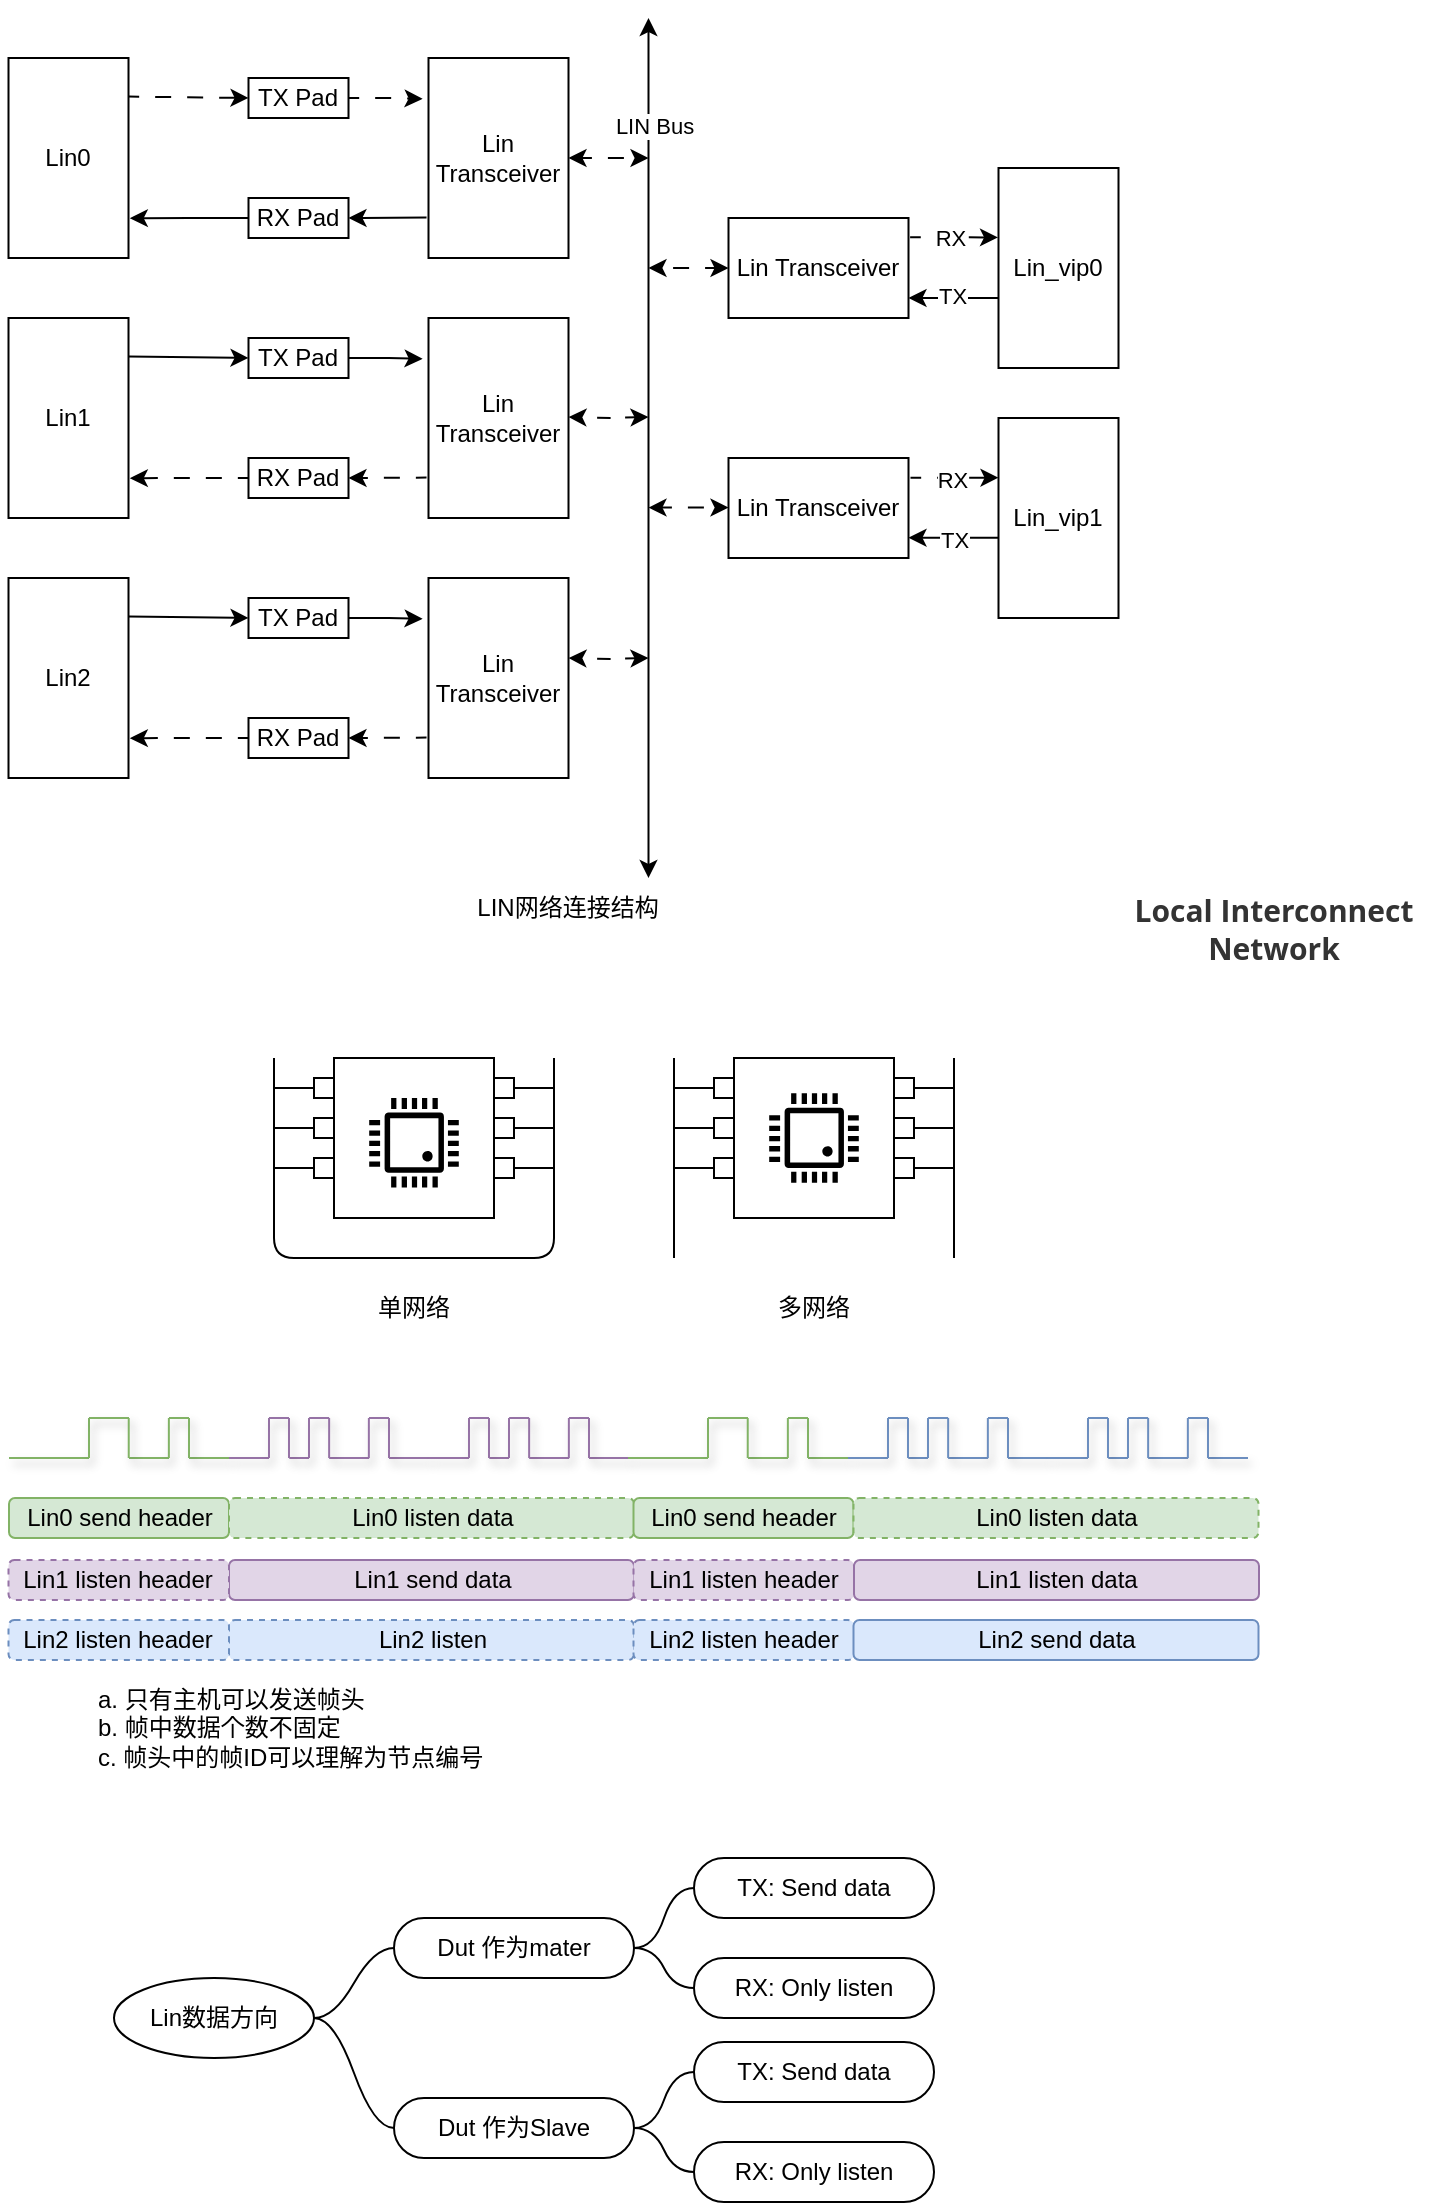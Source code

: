 <mxfile version="28.1.2" pages="4">
  <diagram name="协议规格" id="K6bxP3eLT8ISsSR_P171">
    <mxGraphModel dx="978" dy="1746" grid="1" gridSize="10" guides="1" tooltips="1" connect="1" arrows="1" fold="1" page="1" pageScale="1" pageWidth="827" pageHeight="1169" math="0" shadow="0">
      <root>
        <mxCell id="0" />
        <mxCell id="1" parent="0" />
        <mxCell id="LN3oMMvDZQhAUmZCS1oj-111" value="Lin数据方向" style="ellipse;whiteSpace=wrap;html=1;align=center;newEdgeStyle={&quot;edgeStyle&quot;:&quot;entityRelationEdgeStyle&quot;,&quot;startArrow&quot;:&quot;none&quot;,&quot;endArrow&quot;:&quot;none&quot;,&quot;segment&quot;:10,&quot;curved&quot;:1,&quot;sourcePerimeterSpacing&quot;:0,&quot;targetPerimeterSpacing&quot;:0};treeFolding=1;treeMoving=1;movable=0;resizable=0;rotatable=0;deletable=0;editable=0;locked=1;connectable=0;" parent="1" vertex="1">
          <mxGeometry x="130" y="980" width="100" height="40" as="geometry" />
        </mxCell>
        <mxCell id="LN3oMMvDZQhAUmZCS1oj-119" style="edgeStyle=entityRelationEdgeStyle;rounded=0;orthogonalLoop=1;jettySize=auto;html=1;startArrow=none;endArrow=none;segment=10;curved=1;sourcePerimeterSpacing=0;targetPerimeterSpacing=0;entryX=0;entryY=0.5;entryDx=0;entryDy=0;movable=0;resizable=0;rotatable=0;deletable=0;editable=0;locked=1;connectable=0;" parent="1" source="LN3oMMvDZQhAUmZCS1oj-112" target="LN3oMMvDZQhAUmZCS1oj-118" edge="1">
          <mxGeometry relative="1" as="geometry" />
        </mxCell>
        <mxCell id="LN3oMMvDZQhAUmZCS1oj-112" value="Dut 作为mater" style="whiteSpace=wrap;html=1;rounded=1;arcSize=50;align=center;verticalAlign=middle;strokeWidth=1;autosize=1;spacing=4;treeFolding=1;treeMoving=1;newEdgeStyle={&quot;edgeStyle&quot;:&quot;entityRelationEdgeStyle&quot;,&quot;startArrow&quot;:&quot;none&quot;,&quot;endArrow&quot;:&quot;none&quot;,&quot;segment&quot;:10,&quot;curved&quot;:1,&quot;sourcePerimeterSpacing&quot;:0,&quot;targetPerimeterSpacing&quot;:0};movable=0;resizable=0;rotatable=0;deletable=0;editable=0;locked=1;connectable=0;" parent="1" vertex="1">
          <mxGeometry x="270" y="950" width="120" height="30" as="geometry" />
        </mxCell>
        <mxCell id="LN3oMMvDZQhAUmZCS1oj-113" value="" style="edgeStyle=entityRelationEdgeStyle;startArrow=none;endArrow=none;segment=10;curved=1;sourcePerimeterSpacing=0;targetPerimeterSpacing=0;rounded=0;movable=0;resizable=0;rotatable=0;deletable=0;editable=0;locked=1;connectable=0;" parent="1" target="LN3oMMvDZQhAUmZCS1oj-112" edge="1">
          <mxGeometry relative="1" as="geometry">
            <mxPoint x="230" y="1000" as="sourcePoint" />
          </mxGeometry>
        </mxCell>
        <mxCell id="LN3oMMvDZQhAUmZCS1oj-114" value="Dut 作为Slave" style="whiteSpace=wrap;html=1;rounded=1;arcSize=50;align=center;verticalAlign=middle;strokeWidth=1;autosize=1;spacing=4;treeFolding=1;treeMoving=1;newEdgeStyle={&quot;edgeStyle&quot;:&quot;entityRelationEdgeStyle&quot;,&quot;startArrow&quot;:&quot;none&quot;,&quot;endArrow&quot;:&quot;none&quot;,&quot;segment&quot;:10,&quot;curved&quot;:1,&quot;sourcePerimeterSpacing&quot;:0,&quot;targetPerimeterSpacing&quot;:0};movable=0;resizable=0;rotatable=0;deletable=0;editable=0;locked=1;connectable=0;" parent="1" vertex="1">
          <mxGeometry x="270" y="1040" width="120" height="30" as="geometry" />
        </mxCell>
        <mxCell id="LN3oMMvDZQhAUmZCS1oj-115" value="" style="edgeStyle=entityRelationEdgeStyle;startArrow=none;endArrow=none;segment=10;curved=1;sourcePerimeterSpacing=0;targetPerimeterSpacing=0;rounded=0;movable=0;resizable=0;rotatable=0;deletable=0;editable=0;locked=1;connectable=0;" parent="1" target="LN3oMMvDZQhAUmZCS1oj-114" edge="1">
          <mxGeometry relative="1" as="geometry">
            <mxPoint x="230" y="1000" as="sourcePoint" />
          </mxGeometry>
        </mxCell>
        <mxCell id="LN3oMMvDZQhAUmZCS1oj-116" value="TX: Send data" style="whiteSpace=wrap;html=1;rounded=1;arcSize=50;align=center;verticalAlign=middle;strokeWidth=1;autosize=1;spacing=4;treeFolding=1;treeMoving=1;newEdgeStyle={&quot;edgeStyle&quot;:&quot;entityRelationEdgeStyle&quot;,&quot;startArrow&quot;:&quot;none&quot;,&quot;endArrow&quot;:&quot;none&quot;,&quot;segment&quot;:10,&quot;curved&quot;:1,&quot;sourcePerimeterSpacing&quot;:0,&quot;targetPerimeterSpacing&quot;:0};movable=0;resizable=0;rotatable=0;deletable=0;editable=0;locked=1;connectable=0;" parent="1" vertex="1">
          <mxGeometry x="420" y="920" width="120" height="30" as="geometry" />
        </mxCell>
        <mxCell id="LN3oMMvDZQhAUmZCS1oj-117" value="" style="edgeStyle=entityRelationEdgeStyle;startArrow=none;endArrow=none;segment=10;curved=1;sourcePerimeterSpacing=0;targetPerimeterSpacing=0;rounded=0;exitX=1;exitY=0.5;exitDx=0;exitDy=0;movable=0;resizable=0;rotatable=0;deletable=0;editable=0;locked=1;connectable=0;" parent="1" source="LN3oMMvDZQhAUmZCS1oj-112" target="LN3oMMvDZQhAUmZCS1oj-116" edge="1">
          <mxGeometry relative="1" as="geometry">
            <mxPoint x="389" y="962" as="sourcePoint" />
          </mxGeometry>
        </mxCell>
        <mxCell id="LN3oMMvDZQhAUmZCS1oj-118" value="RX: Only listen" style="whiteSpace=wrap;html=1;rounded=1;arcSize=50;align=center;verticalAlign=middle;strokeWidth=1;autosize=1;spacing=4;treeFolding=1;treeMoving=1;newEdgeStyle={&quot;edgeStyle&quot;:&quot;entityRelationEdgeStyle&quot;,&quot;startArrow&quot;:&quot;none&quot;,&quot;endArrow&quot;:&quot;none&quot;,&quot;segment&quot;:10,&quot;curved&quot;:1,&quot;sourcePerimeterSpacing&quot;:0,&quot;targetPerimeterSpacing&quot;:0};movable=0;resizable=0;rotatable=0;deletable=0;editable=0;locked=1;connectable=0;" parent="1" vertex="1">
          <mxGeometry x="420" y="970" width="120" height="30" as="geometry" />
        </mxCell>
        <mxCell id="LN3oMMvDZQhAUmZCS1oj-120" style="edgeStyle=entityRelationEdgeStyle;rounded=0;orthogonalLoop=1;jettySize=auto;html=1;startArrow=none;endArrow=none;segment=10;curved=1;sourcePerimeterSpacing=0;targetPerimeterSpacing=0;entryX=0;entryY=0.5;entryDx=0;entryDy=0;exitX=1;exitY=0.5;exitDx=0;exitDy=0;movable=0;resizable=0;rotatable=0;deletable=0;editable=0;locked=1;connectable=0;" parent="1" source="LN3oMMvDZQhAUmZCS1oj-114" target="LN3oMMvDZQhAUmZCS1oj-123" edge="1">
          <mxGeometry relative="1" as="geometry">
            <mxPoint x="390" y="1057" as="sourcePoint" />
          </mxGeometry>
        </mxCell>
        <mxCell id="LN3oMMvDZQhAUmZCS1oj-121" value="TX: Send data" style="whiteSpace=wrap;html=1;rounded=1;arcSize=50;align=center;verticalAlign=middle;strokeWidth=1;autosize=1;spacing=4;treeFolding=1;treeMoving=1;newEdgeStyle={&quot;edgeStyle&quot;:&quot;entityRelationEdgeStyle&quot;,&quot;startArrow&quot;:&quot;none&quot;,&quot;endArrow&quot;:&quot;none&quot;,&quot;segment&quot;:10,&quot;curved&quot;:1,&quot;sourcePerimeterSpacing&quot;:0,&quot;targetPerimeterSpacing&quot;:0};movable=0;resizable=0;rotatable=0;deletable=0;editable=0;locked=1;connectable=0;" parent="1" vertex="1">
          <mxGeometry x="420" y="1012" width="120" height="30" as="geometry" />
        </mxCell>
        <mxCell id="LN3oMMvDZQhAUmZCS1oj-122" value="" style="edgeStyle=entityRelationEdgeStyle;startArrow=none;endArrow=none;segment=10;curved=1;sourcePerimeterSpacing=0;targetPerimeterSpacing=0;rounded=0;exitX=1;exitY=0.5;exitDx=0;exitDy=0;movable=0;resizable=0;rotatable=0;deletable=0;editable=0;locked=1;connectable=0;" parent="1" source="LN3oMMvDZQhAUmZCS1oj-114" target="LN3oMMvDZQhAUmZCS1oj-121" edge="1">
          <mxGeometry relative="1" as="geometry">
            <mxPoint x="390" y="1057" as="sourcePoint" />
          </mxGeometry>
        </mxCell>
        <mxCell id="LN3oMMvDZQhAUmZCS1oj-123" value="RX: Only listen" style="whiteSpace=wrap;html=1;rounded=1;arcSize=50;align=center;verticalAlign=middle;strokeWidth=1;autosize=1;spacing=4;treeFolding=1;treeMoving=1;newEdgeStyle={&quot;edgeStyle&quot;:&quot;entityRelationEdgeStyle&quot;,&quot;startArrow&quot;:&quot;none&quot;,&quot;endArrow&quot;:&quot;none&quot;,&quot;segment&quot;:10,&quot;curved&quot;:1,&quot;sourcePerimeterSpacing&quot;:0,&quot;targetPerimeterSpacing&quot;:0};movable=0;resizable=0;rotatable=0;deletable=0;editable=0;locked=1;connectable=0;" parent="1" vertex="1">
          <mxGeometry x="420" y="1062" width="120" height="30" as="geometry" />
        </mxCell>
        <mxCell id="m3f8K0Sl2iSKU_wADu9Z-2" value="" style="group;movable=0;resizable=0;rotatable=0;deletable=0;editable=0;locked=1;connectable=0;" parent="1" vertex="1" connectable="0">
          <mxGeometry x="77.25" y="10" width="555" height="450" as="geometry" />
        </mxCell>
        <mxCell id="LN3oMMvDZQhAUmZCS1oj-35" value="LIN网络连接结构" style="text;strokeColor=none;align=center;fillColor=none;html=1;verticalAlign=middle;whiteSpace=wrap;rounded=0;movable=0;resizable=0;rotatable=0;deletable=0;editable=0;locked=1;connectable=0;" parent="m3f8K0Sl2iSKU_wADu9Z-2" vertex="1">
          <mxGeometry x="210" y="420" width="140" height="30" as="geometry" />
        </mxCell>
        <mxCell id="m3f8K0Sl2iSKU_wADu9Z-1" value="" style="group;movable=0;resizable=0;rotatable=0;deletable=0;editable=0;locked=1;connectable=0;" parent="m3f8K0Sl2iSKU_wADu9Z-2" vertex="1" connectable="0">
          <mxGeometry y="-10" width="555" height="430" as="geometry" />
        </mxCell>
        <mxCell id="LN3oMMvDZQhAUmZCS1oj-1" value="&lt;div&gt;Lin0&lt;/div&gt;" style="rounded=0;whiteSpace=wrap;html=1;movable=0;resizable=0;rotatable=0;deletable=0;editable=0;locked=1;connectable=0;" parent="m3f8K0Sl2iSKU_wADu9Z-1" vertex="1">
          <mxGeometry y="20" width="60" height="100" as="geometry" />
        </mxCell>
        <mxCell id="LN3oMMvDZQhAUmZCS1oj-3" value="TX Pad" style="rounded=0;whiteSpace=wrap;html=1;movable=0;resizable=0;rotatable=0;deletable=0;editable=0;locked=1;connectable=0;" parent="m3f8K0Sl2iSKU_wADu9Z-1" vertex="1">
          <mxGeometry x="120" y="30" width="50" height="20" as="geometry" />
        </mxCell>
        <mxCell id="LN3oMMvDZQhAUmZCS1oj-4" value="RX Pad" style="rounded=0;whiteSpace=wrap;html=1;movable=0;resizable=0;rotatable=0;deletable=0;editable=0;locked=1;connectable=0;" parent="m3f8K0Sl2iSKU_wADu9Z-1" vertex="1">
          <mxGeometry x="120" y="90" width="50" height="20" as="geometry" />
        </mxCell>
        <mxCell id="LN3oMMvDZQhAUmZCS1oj-5" value="" style="endArrow=classic;html=1;rounded=0;exitX=1;exitY=0.193;exitDx=0;exitDy=0;exitPerimeter=0;entryX=0;entryY=0.5;entryDx=0;entryDy=0;flowAnimation=1;movable=0;resizable=0;rotatable=0;deletable=0;editable=0;locked=1;connectable=0;" parent="m3f8K0Sl2iSKU_wADu9Z-1" source="LN3oMMvDZQhAUmZCS1oj-1" target="LN3oMMvDZQhAUmZCS1oj-3" edge="1">
          <mxGeometry width="50" height="50" relative="1" as="geometry">
            <mxPoint x="50" y="100" as="sourcePoint" />
            <mxPoint x="100" y="50" as="targetPoint" />
          </mxGeometry>
        </mxCell>
        <mxCell id="LN3oMMvDZQhAUmZCS1oj-6" style="edgeStyle=orthogonalEdgeStyle;rounded=0;orthogonalLoop=1;jettySize=auto;html=1;entryX=1.011;entryY=0.801;entryDx=0;entryDy=0;entryPerimeter=0;movable=0;resizable=0;rotatable=0;deletable=0;editable=0;locked=1;connectable=0;" parent="m3f8K0Sl2iSKU_wADu9Z-1" source="LN3oMMvDZQhAUmZCS1oj-4" target="LN3oMMvDZQhAUmZCS1oj-1" edge="1">
          <mxGeometry relative="1" as="geometry" />
        </mxCell>
        <mxCell id="LN3oMMvDZQhAUmZCS1oj-7" value="&lt;div&gt;Lin Transceiver&lt;/div&gt;" style="rounded=0;whiteSpace=wrap;html=1;movable=0;resizable=0;rotatable=0;deletable=0;editable=0;locked=1;connectable=0;" parent="m3f8K0Sl2iSKU_wADu9Z-1" vertex="1">
          <mxGeometry x="210" y="20" width="70" height="100" as="geometry" />
        </mxCell>
        <mxCell id="LN3oMMvDZQhAUmZCS1oj-8" style="edgeStyle=orthogonalEdgeStyle;rounded=0;orthogonalLoop=1;jettySize=auto;html=1;entryX=-0.042;entryY=0.204;entryDx=0;entryDy=0;entryPerimeter=0;flowAnimation=1;movable=0;resizable=0;rotatable=0;deletable=0;editable=0;locked=1;connectable=0;" parent="m3f8K0Sl2iSKU_wADu9Z-1" source="LN3oMMvDZQhAUmZCS1oj-3" target="LN3oMMvDZQhAUmZCS1oj-7" edge="1">
          <mxGeometry relative="1" as="geometry" />
        </mxCell>
        <mxCell id="LN3oMMvDZQhAUmZCS1oj-9" value="" style="endArrow=classic;html=1;rounded=0;exitX=-0.014;exitY=0.798;exitDx=0;exitDy=0;exitPerimeter=0;movable=0;resizable=0;rotatable=0;deletable=0;editable=0;locked=1;connectable=0;" parent="m3f8K0Sl2iSKU_wADu9Z-1" source="LN3oMMvDZQhAUmZCS1oj-7" edge="1">
          <mxGeometry width="50" height="50" relative="1" as="geometry">
            <mxPoint x="200.1" y="171.8" as="sourcePoint" />
            <mxPoint x="170" y="100" as="targetPoint" />
          </mxGeometry>
        </mxCell>
        <mxCell id="LN3oMMvDZQhAUmZCS1oj-10" value="" style="endArrow=classic;startArrow=classic;html=1;rounded=0;exitX=1;exitY=0.5;exitDx=0;exitDy=0;flowAnimation=1;movable=0;resizable=0;rotatable=0;deletable=0;editable=0;locked=1;connectable=0;" parent="m3f8K0Sl2iSKU_wADu9Z-1" source="LN3oMMvDZQhAUmZCS1oj-7" edge="1">
          <mxGeometry width="50" height="50" relative="1" as="geometry">
            <mxPoint x="300" y="80" as="sourcePoint" />
            <mxPoint x="320" y="70" as="targetPoint" />
          </mxGeometry>
        </mxCell>
        <mxCell id="LN3oMMvDZQhAUmZCS1oj-11" value="" style="endArrow=classic;startArrow=classic;html=1;rounded=0;flowAnimation=0;startFill=1;movable=0;resizable=0;rotatable=0;deletable=0;editable=0;locked=1;connectable=0;" parent="m3f8K0Sl2iSKU_wADu9Z-1" edge="1">
          <mxGeometry width="50" height="50" relative="1" as="geometry">
            <mxPoint x="320" y="430" as="sourcePoint" />
            <mxPoint x="320" as="targetPoint" />
          </mxGeometry>
        </mxCell>
        <mxCell id="LN3oMMvDZQhAUmZCS1oj-12" value="&lt;div&gt;LIN Bus&lt;/div&gt;" style="edgeLabel;html=1;align=center;verticalAlign=middle;resizable=0;points=[];movable=0;rotatable=0;deletable=0;editable=0;locked=1;connectable=0;" parent="LN3oMMvDZQhAUmZCS1oj-11" vertex="1" connectable="0">
          <mxGeometry x="0.749" y="-2" relative="1" as="geometry">
            <mxPoint as="offset" />
          </mxGeometry>
        </mxCell>
        <mxCell id="LN3oMMvDZQhAUmZCS1oj-13" value="&lt;div&gt;Lin1&lt;/div&gt;" style="rounded=0;whiteSpace=wrap;html=1;movable=0;resizable=0;rotatable=0;deletable=0;editable=0;locked=1;connectable=0;" parent="m3f8K0Sl2iSKU_wADu9Z-1" vertex="1">
          <mxGeometry y="150" width="60" height="100" as="geometry" />
        </mxCell>
        <mxCell id="LN3oMMvDZQhAUmZCS1oj-14" value="TX Pad" style="rounded=0;whiteSpace=wrap;html=1;movable=0;resizable=0;rotatable=0;deletable=0;editable=0;locked=1;connectable=0;" parent="m3f8K0Sl2iSKU_wADu9Z-1" vertex="1">
          <mxGeometry x="120" y="160" width="50" height="20" as="geometry" />
        </mxCell>
        <mxCell id="LN3oMMvDZQhAUmZCS1oj-15" value="RX Pad" style="rounded=0;whiteSpace=wrap;html=1;movable=0;resizable=0;rotatable=0;deletable=0;editable=0;locked=1;connectable=0;" parent="m3f8K0Sl2iSKU_wADu9Z-1" vertex="1">
          <mxGeometry x="120" y="220" width="50" height="20" as="geometry" />
        </mxCell>
        <mxCell id="LN3oMMvDZQhAUmZCS1oj-16" value="" style="endArrow=classic;html=1;rounded=0;exitX=1;exitY=0.193;exitDx=0;exitDy=0;exitPerimeter=0;entryX=0;entryY=0.5;entryDx=0;entryDy=0;movable=0;resizable=0;rotatable=0;deletable=0;editable=0;locked=1;connectable=0;" parent="m3f8K0Sl2iSKU_wADu9Z-1" source="LN3oMMvDZQhAUmZCS1oj-13" target="LN3oMMvDZQhAUmZCS1oj-14" edge="1">
          <mxGeometry width="50" height="50" relative="1" as="geometry">
            <mxPoint x="50" y="230" as="sourcePoint" />
            <mxPoint x="100" y="180" as="targetPoint" />
          </mxGeometry>
        </mxCell>
        <mxCell id="LN3oMMvDZQhAUmZCS1oj-17" style="edgeStyle=orthogonalEdgeStyle;rounded=0;orthogonalLoop=1;jettySize=auto;html=1;entryX=1.011;entryY=0.801;entryDx=0;entryDy=0;entryPerimeter=0;flowAnimation=1;movable=0;resizable=0;rotatable=0;deletable=0;editable=0;locked=1;connectable=0;" parent="m3f8K0Sl2iSKU_wADu9Z-1" source="LN3oMMvDZQhAUmZCS1oj-15" target="LN3oMMvDZQhAUmZCS1oj-13" edge="1">
          <mxGeometry relative="1" as="geometry" />
        </mxCell>
        <mxCell id="LN3oMMvDZQhAUmZCS1oj-18" value="&lt;div&gt;Lin Transceiver&lt;/div&gt;" style="rounded=0;whiteSpace=wrap;html=1;movable=0;resizable=0;rotatable=0;deletable=0;editable=0;locked=1;connectable=0;" parent="m3f8K0Sl2iSKU_wADu9Z-1" vertex="1">
          <mxGeometry x="210" y="150" width="70" height="100" as="geometry" />
        </mxCell>
        <mxCell id="LN3oMMvDZQhAUmZCS1oj-19" style="edgeStyle=orthogonalEdgeStyle;rounded=0;orthogonalLoop=1;jettySize=auto;html=1;entryX=-0.042;entryY=0.204;entryDx=0;entryDy=0;entryPerimeter=0;movable=0;resizable=0;rotatable=0;deletable=0;editable=0;locked=1;connectable=0;" parent="m3f8K0Sl2iSKU_wADu9Z-1" source="LN3oMMvDZQhAUmZCS1oj-14" target="LN3oMMvDZQhAUmZCS1oj-18" edge="1">
          <mxGeometry relative="1" as="geometry" />
        </mxCell>
        <mxCell id="LN3oMMvDZQhAUmZCS1oj-20" value="" style="endArrow=classic;html=1;rounded=0;exitX=-0.014;exitY=0.798;exitDx=0;exitDy=0;exitPerimeter=0;flowAnimation=1;movable=0;resizable=0;rotatable=0;deletable=0;editable=0;locked=1;connectable=0;" parent="m3f8K0Sl2iSKU_wADu9Z-1" source="LN3oMMvDZQhAUmZCS1oj-18" edge="1">
          <mxGeometry width="50" height="50" relative="1" as="geometry">
            <mxPoint x="200.1" y="301.8" as="sourcePoint" />
            <mxPoint x="170" y="230" as="targetPoint" />
          </mxGeometry>
        </mxCell>
        <mxCell id="LN3oMMvDZQhAUmZCS1oj-21" value="" style="endArrow=classic;startArrow=classic;html=1;rounded=0;exitX=1;exitY=0.5;exitDx=0;exitDy=0;flowAnimation=1;movable=0;resizable=0;rotatable=0;deletable=0;editable=0;locked=1;connectable=0;" parent="m3f8K0Sl2iSKU_wADu9Z-1" edge="1">
          <mxGeometry width="50" height="50" relative="1" as="geometry">
            <mxPoint x="320" y="244.8" as="sourcePoint" />
            <mxPoint x="360" y="244.8" as="targetPoint" />
          </mxGeometry>
        </mxCell>
        <mxCell id="LN3oMMvDZQhAUmZCS1oj-22" value="&lt;div&gt;Lin2&lt;/div&gt;" style="rounded=0;whiteSpace=wrap;html=1;movable=0;resizable=0;rotatable=0;deletable=0;editable=0;locked=1;connectable=0;" parent="m3f8K0Sl2iSKU_wADu9Z-1" vertex="1">
          <mxGeometry y="280" width="60" height="100" as="geometry" />
        </mxCell>
        <mxCell id="LN3oMMvDZQhAUmZCS1oj-23" value="TX Pad" style="rounded=0;whiteSpace=wrap;html=1;movable=0;resizable=0;rotatable=0;deletable=0;editable=0;locked=1;connectable=0;" parent="m3f8K0Sl2iSKU_wADu9Z-1" vertex="1">
          <mxGeometry x="120" y="290" width="50" height="20" as="geometry" />
        </mxCell>
        <mxCell id="LN3oMMvDZQhAUmZCS1oj-24" value="RX Pad" style="rounded=0;whiteSpace=wrap;html=1;movable=0;resizable=0;rotatable=0;deletable=0;editable=0;locked=1;connectable=0;" parent="m3f8K0Sl2iSKU_wADu9Z-1" vertex="1">
          <mxGeometry x="120" y="350" width="50" height="20" as="geometry" />
        </mxCell>
        <mxCell id="LN3oMMvDZQhAUmZCS1oj-25" value="" style="endArrow=classic;html=1;rounded=0;exitX=1;exitY=0.193;exitDx=0;exitDy=0;exitPerimeter=0;entryX=0;entryY=0.5;entryDx=0;entryDy=0;movable=0;resizable=0;rotatable=0;deletable=0;editable=0;locked=1;connectable=0;" parent="m3f8K0Sl2iSKU_wADu9Z-1" source="LN3oMMvDZQhAUmZCS1oj-22" target="LN3oMMvDZQhAUmZCS1oj-23" edge="1">
          <mxGeometry width="50" height="50" relative="1" as="geometry">
            <mxPoint x="50" y="360" as="sourcePoint" />
            <mxPoint x="100" y="310" as="targetPoint" />
          </mxGeometry>
        </mxCell>
        <mxCell id="LN3oMMvDZQhAUmZCS1oj-26" style="edgeStyle=orthogonalEdgeStyle;rounded=0;orthogonalLoop=1;jettySize=auto;html=1;entryX=1.011;entryY=0.801;entryDx=0;entryDy=0;entryPerimeter=0;flowAnimation=1;movable=0;resizable=0;rotatable=0;deletable=0;editable=0;locked=1;connectable=0;" parent="m3f8K0Sl2iSKU_wADu9Z-1" source="LN3oMMvDZQhAUmZCS1oj-24" target="LN3oMMvDZQhAUmZCS1oj-22" edge="1">
          <mxGeometry relative="1" as="geometry" />
        </mxCell>
        <mxCell id="LN3oMMvDZQhAUmZCS1oj-27" value="&lt;div&gt;Lin Transceiver&lt;/div&gt;" style="rounded=0;whiteSpace=wrap;html=1;movable=0;resizable=0;rotatable=0;deletable=0;editable=0;locked=1;connectable=0;" parent="m3f8K0Sl2iSKU_wADu9Z-1" vertex="1">
          <mxGeometry x="210" y="280" width="70" height="100" as="geometry" />
        </mxCell>
        <mxCell id="LN3oMMvDZQhAUmZCS1oj-28" style="edgeStyle=orthogonalEdgeStyle;rounded=0;orthogonalLoop=1;jettySize=auto;html=1;entryX=-0.042;entryY=0.204;entryDx=0;entryDy=0;entryPerimeter=0;movable=0;resizable=0;rotatable=0;deletable=0;editable=0;locked=1;connectable=0;" parent="m3f8K0Sl2iSKU_wADu9Z-1" source="LN3oMMvDZQhAUmZCS1oj-23" target="LN3oMMvDZQhAUmZCS1oj-27" edge="1">
          <mxGeometry relative="1" as="geometry" />
        </mxCell>
        <mxCell id="LN3oMMvDZQhAUmZCS1oj-29" value="" style="endArrow=classic;html=1;rounded=0;exitX=-0.014;exitY=0.798;exitDx=0;exitDy=0;exitPerimeter=0;flowAnimation=1;movable=0;resizable=0;rotatable=0;deletable=0;editable=0;locked=1;connectable=0;" parent="m3f8K0Sl2iSKU_wADu9Z-1" source="LN3oMMvDZQhAUmZCS1oj-27" edge="1">
          <mxGeometry width="50" height="50" relative="1" as="geometry">
            <mxPoint x="200.1" y="431.8" as="sourcePoint" />
            <mxPoint x="170" y="360" as="targetPoint" />
          </mxGeometry>
        </mxCell>
        <mxCell id="LN3oMMvDZQhAUmZCS1oj-33" style="edgeStyle=orthogonalEdgeStyle;rounded=0;orthogonalLoop=1;jettySize=auto;html=1;startArrow=classic;startFill=1;flowAnimation=1;movable=0;resizable=0;rotatable=0;deletable=0;editable=0;locked=1;connectable=0;" parent="m3f8K0Sl2iSKU_wADu9Z-1" source="LN3oMMvDZQhAUmZCS1oj-31" edge="1">
          <mxGeometry relative="1" as="geometry">
            <mxPoint x="320" y="125" as="targetPoint" />
          </mxGeometry>
        </mxCell>
        <mxCell id="LN3oMMvDZQhAUmZCS1oj-31" value="&lt;div&gt;Lin Transceiver&lt;/div&gt;" style="rounded=0;whiteSpace=wrap;html=1;movable=0;resizable=0;rotatable=0;deletable=0;editable=0;locked=1;connectable=0;" parent="m3f8K0Sl2iSKU_wADu9Z-1" vertex="1">
          <mxGeometry x="360" y="100" width="90" height="50" as="geometry" />
        </mxCell>
        <mxCell id="LN3oMMvDZQhAUmZCS1oj-32" value="&lt;div&gt;Lin Transceiver&lt;/div&gt;" style="rounded=0;whiteSpace=wrap;html=1;movable=0;resizable=0;rotatable=0;deletable=0;editable=0;locked=1;connectable=0;" parent="m3f8K0Sl2iSKU_wADu9Z-1" vertex="1">
          <mxGeometry x="360" y="220" width="90" height="50" as="geometry" />
        </mxCell>
        <mxCell id="LN3oMMvDZQhAUmZCS1oj-34" style="edgeStyle=orthogonalEdgeStyle;rounded=0;orthogonalLoop=1;jettySize=auto;html=1;startArrow=classic;startFill=1;flowAnimation=1;movable=0;resizable=0;rotatable=0;deletable=0;editable=0;locked=1;connectable=0;" parent="m3f8K0Sl2iSKU_wADu9Z-1" edge="1">
          <mxGeometry relative="1" as="geometry">
            <mxPoint x="280" y="199.51" as="targetPoint" />
            <mxPoint x="320" y="199.51" as="sourcePoint" />
          </mxGeometry>
        </mxCell>
        <mxCell id="_QyYO3VfeQBTmB0DwKH0-1" value="&lt;div&gt;Lin_vip0&lt;/div&gt;" style="rounded=0;whiteSpace=wrap;html=1;movable=0;resizable=0;rotatable=0;deletable=0;editable=0;locked=1;connectable=0;" parent="m3f8K0Sl2iSKU_wADu9Z-1" vertex="1">
          <mxGeometry x="495" y="75" width="60" height="100" as="geometry" />
        </mxCell>
        <mxCell id="_QyYO3VfeQBTmB0DwKH0-2" value="&lt;div&gt;Lin_vip1&lt;/div&gt;" style="rounded=0;whiteSpace=wrap;html=1;movable=0;resizable=0;rotatable=0;deletable=0;editable=0;locked=1;connectable=0;" parent="m3f8K0Sl2iSKU_wADu9Z-1" vertex="1">
          <mxGeometry x="495" y="200" width="60" height="100" as="geometry" />
        </mxCell>
        <mxCell id="_QyYO3VfeQBTmB0DwKH0-3" value="" style="endArrow=classic;html=1;rounded=0;exitX=1.009;exitY=0.193;exitDx=0;exitDy=0;exitPerimeter=0;entryX=-0.004;entryY=0.347;entryDx=0;entryDy=0;entryPerimeter=0;endFill=1;flowAnimation=1;movable=0;resizable=0;rotatable=0;deletable=0;editable=0;locked=1;connectable=0;" parent="m3f8K0Sl2iSKU_wADu9Z-1" source="LN3oMMvDZQhAUmZCS1oj-31" target="_QyYO3VfeQBTmB0DwKH0-1" edge="1">
          <mxGeometry width="50" height="50" relative="1" as="geometry">
            <mxPoint x="490" y="190" as="sourcePoint" />
            <mxPoint x="490" y="110" as="targetPoint" />
          </mxGeometry>
        </mxCell>
        <mxCell id="_QyYO3VfeQBTmB0DwKH0-7" value="RX" style="edgeLabel;html=1;align=center;verticalAlign=middle;resizable=0;points=[];movable=0;rotatable=0;deletable=0;editable=0;locked=1;connectable=0;" parent="_QyYO3VfeQBTmB0DwKH0-3" vertex="1" connectable="0">
          <mxGeometry x="-0.016" relative="1" as="geometry">
            <mxPoint x="-2" as="offset" />
          </mxGeometry>
        </mxCell>
        <mxCell id="_QyYO3VfeQBTmB0DwKH0-4" value="" style="endArrow=classic;html=1;rounded=0;exitX=-0.001;exitY=0.65;exitDx=0;exitDy=0;exitPerimeter=0;endFill=1;movable=0;resizable=0;rotatable=0;deletable=0;editable=0;locked=1;connectable=0;" parent="m3f8K0Sl2iSKU_wADu9Z-1" source="_QyYO3VfeQBTmB0DwKH0-1" edge="1">
          <mxGeometry width="50" height="50" relative="1" as="geometry">
            <mxPoint x="470" y="160" as="sourcePoint" />
            <mxPoint x="450" y="140" as="targetPoint" />
          </mxGeometry>
        </mxCell>
        <mxCell id="_QyYO3VfeQBTmB0DwKH0-8" value="TX" style="edgeLabel;html=1;align=center;verticalAlign=middle;resizable=0;points=[];movable=0;rotatable=0;deletable=0;editable=0;locked=1;connectable=0;" parent="_QyYO3VfeQBTmB0DwKH0-4" vertex="1" connectable="0">
          <mxGeometry x="-0.049" y="-1" relative="1" as="geometry">
            <mxPoint x="-2" as="offset" />
          </mxGeometry>
        </mxCell>
        <mxCell id="_QyYO3VfeQBTmB0DwKH0-5" value="" style="endArrow=classic;html=1;rounded=0;exitX=1.009;exitY=0.193;exitDx=0;exitDy=0;exitPerimeter=0;entryX=-0.004;entryY=0.347;entryDx=0;entryDy=0;entryPerimeter=0;endFill=1;flowAnimation=1;movable=0;resizable=0;rotatable=0;deletable=0;editable=0;locked=1;connectable=0;" parent="m3f8K0Sl2iSKU_wADu9Z-1" edge="1">
          <mxGeometry width="50" height="50" relative="1" as="geometry">
            <mxPoint x="451" y="229.86" as="sourcePoint" />
            <mxPoint x="495" y="229.86" as="targetPoint" />
          </mxGeometry>
        </mxCell>
        <mxCell id="_QyYO3VfeQBTmB0DwKH0-9" value="RX" style="edgeLabel;html=1;align=center;verticalAlign=middle;resizable=0;points=[];movable=0;rotatable=0;deletable=0;editable=0;locked=1;connectable=0;" parent="_QyYO3VfeQBTmB0DwKH0-5" vertex="1" connectable="0">
          <mxGeometry y="-1" relative="1" as="geometry">
            <mxPoint x="-2" as="offset" />
          </mxGeometry>
        </mxCell>
        <mxCell id="_QyYO3VfeQBTmB0DwKH0-6" value="" style="endArrow=classic;html=1;rounded=0;exitX=-0.001;exitY=0.65;exitDx=0;exitDy=0;exitPerimeter=0;endFill=1;movable=0;resizable=0;rotatable=0;deletable=0;editable=0;locked=1;connectable=0;" parent="m3f8K0Sl2iSKU_wADu9Z-1" edge="1">
          <mxGeometry width="50" height="50" relative="1" as="geometry">
            <mxPoint x="495" y="259.86" as="sourcePoint" />
            <mxPoint x="450" y="259.86" as="targetPoint" />
          </mxGeometry>
        </mxCell>
        <mxCell id="_QyYO3VfeQBTmB0DwKH0-10" value="TX" style="edgeLabel;html=1;align=center;verticalAlign=middle;resizable=0;points=[];movable=0;rotatable=0;deletable=0;editable=0;locked=1;connectable=0;" parent="_QyYO3VfeQBTmB0DwKH0-6" vertex="1" connectable="0">
          <mxGeometry x="-0.006" y="1" relative="1" as="geometry">
            <mxPoint as="offset" />
          </mxGeometry>
        </mxCell>
        <mxCell id="7sZrusjpcxdYnCaoVIkW-1" style="edgeStyle=orthogonalEdgeStyle;rounded=0;orthogonalLoop=1;jettySize=auto;html=1;startArrow=classic;startFill=1;flowAnimation=1;movable=0;resizable=0;rotatable=0;deletable=0;editable=0;locked=1;connectable=0;" edge="1" parent="m3f8K0Sl2iSKU_wADu9Z-1">
          <mxGeometry relative="1" as="geometry">
            <mxPoint x="280" y="320" as="targetPoint" />
            <mxPoint x="320" y="320" as="sourcePoint" />
          </mxGeometry>
        </mxCell>
        <mxCell id="m3f8K0Sl2iSKU_wADu9Z-4" value="" style="group;movable=0;resizable=0;rotatable=0;deletable=0;editable=0;locked=1;connectable=0;shadow=0;" parent="1" vertex="1" connectable="0">
          <mxGeometry x="210" y="520" width="340" height="140" as="geometry" />
        </mxCell>
        <mxCell id="LN3oMMvDZQhAUmZCS1oj-39" value="" style="whiteSpace=wrap;html=1;aspect=fixed;shadow=0;movable=0;resizable=0;rotatable=0;deletable=0;editable=0;locked=1;connectable=0;" parent="m3f8K0Sl2iSKU_wADu9Z-4" vertex="1">
          <mxGeometry x="20" y="10" width="10" height="10" as="geometry" />
        </mxCell>
        <mxCell id="LN3oMMvDZQhAUmZCS1oj-40" value="" style="whiteSpace=wrap;html=1;aspect=fixed;shadow=0;movable=0;resizable=0;rotatable=0;deletable=0;editable=0;locked=1;connectable=0;" parent="m3f8K0Sl2iSKU_wADu9Z-4" vertex="1">
          <mxGeometry x="20" y="10" width="10" height="10" as="geometry" />
        </mxCell>
        <mxCell id="LN3oMMvDZQhAUmZCS1oj-41" value="" style="whiteSpace=wrap;html=1;aspect=fixed;shadow=0;movable=0;resizable=0;rotatable=0;deletable=0;editable=0;locked=1;connectable=0;" parent="m3f8K0Sl2iSKU_wADu9Z-4" vertex="1">
          <mxGeometry x="20" y="10" width="10" height="10" as="geometry" />
        </mxCell>
        <mxCell id="LN3oMMvDZQhAUmZCS1oj-49" style="edgeStyle=orthogonalEdgeStyle;rounded=0;orthogonalLoop=1;jettySize=auto;html=1;endArrow=none;endFill=0;shadow=0;movable=0;resizable=0;rotatable=0;deletable=0;editable=0;locked=1;connectable=0;" parent="m3f8K0Sl2iSKU_wADu9Z-4" source="LN3oMMvDZQhAUmZCS1oj-42" edge="1">
          <mxGeometry relative="1" as="geometry">
            <mxPoint y="15" as="targetPoint" />
          </mxGeometry>
        </mxCell>
        <mxCell id="LN3oMMvDZQhAUmZCS1oj-42" value="" style="whiteSpace=wrap;html=1;aspect=fixed;shadow=0;movable=0;resizable=0;rotatable=0;deletable=0;editable=0;locked=1;connectable=0;" parent="m3f8K0Sl2iSKU_wADu9Z-4" vertex="1">
          <mxGeometry x="20" y="10" width="10" height="10" as="geometry" />
        </mxCell>
        <mxCell id="LN3oMMvDZQhAUmZCS1oj-50" style="edgeStyle=orthogonalEdgeStyle;rounded=0;orthogonalLoop=1;jettySize=auto;html=1;endArrow=none;endFill=0;shadow=0;movable=0;resizable=0;rotatable=0;deletable=0;editable=0;locked=1;connectable=0;" parent="m3f8K0Sl2iSKU_wADu9Z-4" source="LN3oMMvDZQhAUmZCS1oj-43" edge="1">
          <mxGeometry relative="1" as="geometry">
            <mxPoint y="35" as="targetPoint" />
          </mxGeometry>
        </mxCell>
        <mxCell id="LN3oMMvDZQhAUmZCS1oj-43" value="" style="whiteSpace=wrap;html=1;aspect=fixed;shadow=0;movable=0;resizable=0;rotatable=0;deletable=0;editable=0;locked=1;connectable=0;" parent="m3f8K0Sl2iSKU_wADu9Z-4" vertex="1">
          <mxGeometry x="20" y="30" width="10" height="10" as="geometry" />
        </mxCell>
        <mxCell id="LN3oMMvDZQhAUmZCS1oj-51" style="edgeStyle=orthogonalEdgeStyle;rounded=0;orthogonalLoop=1;jettySize=auto;html=1;endArrow=none;endFill=0;shadow=0;movable=0;resizable=0;rotatable=0;deletable=0;editable=0;locked=1;connectable=0;" parent="m3f8K0Sl2iSKU_wADu9Z-4" source="LN3oMMvDZQhAUmZCS1oj-44" edge="1">
          <mxGeometry relative="1" as="geometry">
            <mxPoint y="55" as="targetPoint" />
          </mxGeometry>
        </mxCell>
        <mxCell id="LN3oMMvDZQhAUmZCS1oj-44" value="" style="whiteSpace=wrap;html=1;aspect=fixed;shadow=0;movable=0;resizable=0;rotatable=0;deletable=0;editable=0;locked=1;connectable=0;" parent="m3f8K0Sl2iSKU_wADu9Z-4" vertex="1">
          <mxGeometry x="20" y="50" width="10" height="10" as="geometry" />
        </mxCell>
        <mxCell id="LN3oMMvDZQhAUmZCS1oj-52" style="edgeStyle=orthogonalEdgeStyle;rounded=0;orthogonalLoop=1;jettySize=auto;html=1;endArrow=none;endFill=0;shadow=0;movable=0;resizable=0;rotatable=0;deletable=0;editable=0;locked=1;connectable=0;" parent="m3f8K0Sl2iSKU_wADu9Z-4" source="LN3oMMvDZQhAUmZCS1oj-45" edge="1">
          <mxGeometry relative="1" as="geometry">
            <mxPoint x="140" y="15" as="targetPoint" />
          </mxGeometry>
        </mxCell>
        <mxCell id="LN3oMMvDZQhAUmZCS1oj-45" value="" style="whiteSpace=wrap;html=1;aspect=fixed;shadow=0;movable=0;resizable=0;rotatable=0;deletable=0;editable=0;locked=1;connectable=0;" parent="m3f8K0Sl2iSKU_wADu9Z-4" vertex="1">
          <mxGeometry x="110" y="10" width="10" height="10" as="geometry" />
        </mxCell>
        <mxCell id="LN3oMMvDZQhAUmZCS1oj-53" style="edgeStyle=orthogonalEdgeStyle;rounded=0;orthogonalLoop=1;jettySize=auto;html=1;endArrow=none;endFill=0;shadow=0;movable=0;resizable=0;rotatable=0;deletable=0;editable=0;locked=1;connectable=0;" parent="m3f8K0Sl2iSKU_wADu9Z-4" source="LN3oMMvDZQhAUmZCS1oj-46" edge="1">
          <mxGeometry relative="1" as="geometry">
            <mxPoint x="140" y="35" as="targetPoint" />
          </mxGeometry>
        </mxCell>
        <mxCell id="LN3oMMvDZQhAUmZCS1oj-46" value="" style="whiteSpace=wrap;html=1;aspect=fixed;shadow=0;movable=0;resizable=0;rotatable=0;deletable=0;editable=0;locked=1;connectable=0;" parent="m3f8K0Sl2iSKU_wADu9Z-4" vertex="1">
          <mxGeometry x="110" y="30" width="10" height="10" as="geometry" />
        </mxCell>
        <mxCell id="LN3oMMvDZQhAUmZCS1oj-54" style="edgeStyle=orthogonalEdgeStyle;rounded=0;orthogonalLoop=1;jettySize=auto;html=1;endArrow=none;endFill=0;shadow=0;movable=0;resizable=0;rotatable=0;deletable=0;editable=0;locked=1;connectable=0;" parent="m3f8K0Sl2iSKU_wADu9Z-4" source="LN3oMMvDZQhAUmZCS1oj-47" edge="1">
          <mxGeometry relative="1" as="geometry">
            <mxPoint x="140" y="55" as="targetPoint" />
          </mxGeometry>
        </mxCell>
        <mxCell id="LN3oMMvDZQhAUmZCS1oj-47" value="" style="whiteSpace=wrap;html=1;aspect=fixed;shadow=0;movable=0;resizable=0;rotatable=0;deletable=0;editable=0;locked=1;connectable=0;" parent="m3f8K0Sl2iSKU_wADu9Z-4" vertex="1">
          <mxGeometry x="110" y="50" width="10" height="10" as="geometry" />
        </mxCell>
        <mxCell id="LN3oMMvDZQhAUmZCS1oj-48" value="" style="endArrow=none;html=1;rounded=1;curved=0;shadow=0;movable=0;resizable=0;rotatable=0;deletable=0;editable=0;locked=1;connectable=0;" parent="m3f8K0Sl2iSKU_wADu9Z-4" edge="1">
          <mxGeometry width="50" height="50" relative="1" as="geometry">
            <mxPoint x="140" as="sourcePoint" />
            <mxPoint as="targetPoint" />
            <Array as="points">
              <mxPoint x="140" y="100" />
              <mxPoint y="100" />
            </Array>
          </mxGeometry>
        </mxCell>
        <mxCell id="LN3oMMvDZQhAUmZCS1oj-57" value="" style="whiteSpace=wrap;html=1;aspect=fixed;shadow=0;movable=0;resizable=0;rotatable=0;deletable=0;editable=0;locked=1;connectable=0;" parent="m3f8K0Sl2iSKU_wADu9Z-4" vertex="1">
          <mxGeometry x="220" y="10" width="10" height="10" as="geometry" />
        </mxCell>
        <mxCell id="LN3oMMvDZQhAUmZCS1oj-58" value="" style="whiteSpace=wrap;html=1;aspect=fixed;shadow=0;movable=0;resizable=0;rotatable=0;deletable=0;editable=0;locked=1;connectable=0;" parent="m3f8K0Sl2iSKU_wADu9Z-4" vertex="1">
          <mxGeometry x="220" y="10" width="10" height="10" as="geometry" />
        </mxCell>
        <mxCell id="LN3oMMvDZQhAUmZCS1oj-59" value="" style="whiteSpace=wrap;html=1;aspect=fixed;shadow=0;movable=0;resizable=0;rotatable=0;deletable=0;editable=0;locked=1;connectable=0;" parent="m3f8K0Sl2iSKU_wADu9Z-4" vertex="1">
          <mxGeometry x="220" y="10" width="10" height="10" as="geometry" />
        </mxCell>
        <mxCell id="LN3oMMvDZQhAUmZCS1oj-60" style="edgeStyle=orthogonalEdgeStyle;rounded=0;orthogonalLoop=1;jettySize=auto;html=1;endArrow=none;endFill=0;shadow=0;movable=0;resizable=0;rotatable=0;deletable=0;editable=0;locked=1;connectable=0;" parent="m3f8K0Sl2iSKU_wADu9Z-4" source="LN3oMMvDZQhAUmZCS1oj-61" edge="1">
          <mxGeometry relative="1" as="geometry">
            <mxPoint x="200" y="15" as="targetPoint" />
          </mxGeometry>
        </mxCell>
        <mxCell id="LN3oMMvDZQhAUmZCS1oj-61" value="" style="whiteSpace=wrap;html=1;aspect=fixed;shadow=0;movable=0;resizable=0;rotatable=0;deletable=0;editable=0;locked=1;connectable=0;" parent="m3f8K0Sl2iSKU_wADu9Z-4" vertex="1">
          <mxGeometry x="220" y="10" width="10" height="10" as="geometry" />
        </mxCell>
        <mxCell id="LN3oMMvDZQhAUmZCS1oj-62" style="edgeStyle=orthogonalEdgeStyle;rounded=0;orthogonalLoop=1;jettySize=auto;html=1;endArrow=none;endFill=0;shadow=0;movable=0;resizable=0;rotatable=0;deletable=0;editable=0;locked=1;connectable=0;" parent="m3f8K0Sl2iSKU_wADu9Z-4" source="LN3oMMvDZQhAUmZCS1oj-63" edge="1">
          <mxGeometry relative="1" as="geometry">
            <mxPoint x="200" y="35" as="targetPoint" />
          </mxGeometry>
        </mxCell>
        <mxCell id="LN3oMMvDZQhAUmZCS1oj-63" value="" style="whiteSpace=wrap;html=1;aspect=fixed;shadow=0;movable=0;resizable=0;rotatable=0;deletable=0;editable=0;locked=1;connectable=0;" parent="m3f8K0Sl2iSKU_wADu9Z-4" vertex="1">
          <mxGeometry x="220" y="30" width="10" height="10" as="geometry" />
        </mxCell>
        <mxCell id="LN3oMMvDZQhAUmZCS1oj-64" style="edgeStyle=orthogonalEdgeStyle;rounded=0;orthogonalLoop=1;jettySize=auto;html=1;endArrow=none;endFill=0;shadow=0;movable=0;resizable=0;rotatable=0;deletable=0;editable=0;locked=1;connectable=0;" parent="m3f8K0Sl2iSKU_wADu9Z-4" source="LN3oMMvDZQhAUmZCS1oj-65" edge="1">
          <mxGeometry relative="1" as="geometry">
            <mxPoint x="200" y="55" as="targetPoint" />
          </mxGeometry>
        </mxCell>
        <mxCell id="LN3oMMvDZQhAUmZCS1oj-65" value="" style="whiteSpace=wrap;html=1;aspect=fixed;shadow=0;movable=0;resizable=0;rotatable=0;deletable=0;editable=0;locked=1;connectable=0;" parent="m3f8K0Sl2iSKU_wADu9Z-4" vertex="1">
          <mxGeometry x="220" y="50" width="10" height="10" as="geometry" />
        </mxCell>
        <mxCell id="LN3oMMvDZQhAUmZCS1oj-66" style="edgeStyle=orthogonalEdgeStyle;rounded=0;orthogonalLoop=1;jettySize=auto;html=1;endArrow=none;endFill=0;shadow=0;movable=0;resizable=0;rotatable=0;deletable=0;editable=0;locked=1;connectable=0;" parent="m3f8K0Sl2iSKU_wADu9Z-4" source="LN3oMMvDZQhAUmZCS1oj-67" edge="1">
          <mxGeometry relative="1" as="geometry">
            <mxPoint x="340" y="15" as="targetPoint" />
          </mxGeometry>
        </mxCell>
        <mxCell id="LN3oMMvDZQhAUmZCS1oj-67" value="" style="whiteSpace=wrap;html=1;aspect=fixed;shadow=0;movable=0;resizable=0;rotatable=0;deletable=0;editable=0;locked=1;connectable=0;" parent="m3f8K0Sl2iSKU_wADu9Z-4" vertex="1">
          <mxGeometry x="310" y="10" width="10" height="10" as="geometry" />
        </mxCell>
        <mxCell id="LN3oMMvDZQhAUmZCS1oj-68" style="edgeStyle=orthogonalEdgeStyle;rounded=0;orthogonalLoop=1;jettySize=auto;html=1;endArrow=none;endFill=0;shadow=0;movable=0;resizable=0;rotatable=0;deletable=0;editable=0;locked=1;connectable=0;" parent="m3f8K0Sl2iSKU_wADu9Z-4" source="LN3oMMvDZQhAUmZCS1oj-69" edge="1">
          <mxGeometry relative="1" as="geometry">
            <mxPoint x="340" y="35" as="targetPoint" />
          </mxGeometry>
        </mxCell>
        <mxCell id="LN3oMMvDZQhAUmZCS1oj-69" value="" style="whiteSpace=wrap;html=1;aspect=fixed;shadow=0;movable=0;resizable=0;rotatable=0;deletable=0;editable=0;locked=1;connectable=0;" parent="m3f8K0Sl2iSKU_wADu9Z-4" vertex="1">
          <mxGeometry x="310" y="30" width="10" height="10" as="geometry" />
        </mxCell>
        <mxCell id="LN3oMMvDZQhAUmZCS1oj-70" style="edgeStyle=orthogonalEdgeStyle;rounded=0;orthogonalLoop=1;jettySize=auto;html=1;endArrow=none;endFill=0;shadow=0;movable=0;resizable=0;rotatable=0;deletable=0;editable=0;locked=1;connectable=0;" parent="m3f8K0Sl2iSKU_wADu9Z-4" source="LN3oMMvDZQhAUmZCS1oj-71" edge="1">
          <mxGeometry relative="1" as="geometry">
            <mxPoint x="340" y="55" as="targetPoint" />
          </mxGeometry>
        </mxCell>
        <mxCell id="LN3oMMvDZQhAUmZCS1oj-71" value="" style="whiteSpace=wrap;html=1;aspect=fixed;shadow=0;movable=0;resizable=0;rotatable=0;deletable=0;editable=0;locked=1;connectable=0;" parent="m3f8K0Sl2iSKU_wADu9Z-4" vertex="1">
          <mxGeometry x="310" y="50" width="10" height="10" as="geometry" />
        </mxCell>
        <mxCell id="LN3oMMvDZQhAUmZCS1oj-73" value="" style="endArrow=none;html=1;rounded=0;shadow=0;movable=0;resizable=0;rotatable=0;deletable=0;editable=0;locked=1;connectable=0;" parent="m3f8K0Sl2iSKU_wADu9Z-4" edge="1">
          <mxGeometry width="50" height="50" relative="1" as="geometry">
            <mxPoint x="200" y="100" as="sourcePoint" />
            <mxPoint x="200" as="targetPoint" />
          </mxGeometry>
        </mxCell>
        <mxCell id="LN3oMMvDZQhAUmZCS1oj-74" value="" style="endArrow=none;html=1;rounded=0;shadow=0;movable=0;resizable=0;rotatable=0;deletable=0;editable=0;locked=1;connectable=0;" parent="m3f8K0Sl2iSKU_wADu9Z-4" edge="1">
          <mxGeometry width="50" height="50" relative="1" as="geometry">
            <mxPoint x="340" y="100" as="sourcePoint" />
            <mxPoint x="340" as="targetPoint" />
          </mxGeometry>
        </mxCell>
        <mxCell id="LN3oMMvDZQhAUmZCS1oj-75" value="单网络" style="text;strokeColor=none;align=center;fillColor=none;html=1;verticalAlign=middle;whiteSpace=wrap;rounded=0;shadow=0;movable=0;resizable=0;rotatable=0;deletable=0;editable=0;locked=1;connectable=0;" parent="m3f8K0Sl2iSKU_wADu9Z-4" vertex="1">
          <mxGeometry x="40" y="110" width="60" height="30" as="geometry" />
        </mxCell>
        <mxCell id="LN3oMMvDZQhAUmZCS1oj-76" value="多网络" style="text;strokeColor=none;align=center;fillColor=none;html=1;verticalAlign=middle;whiteSpace=wrap;rounded=0;shadow=0;movable=0;resizable=0;rotatable=0;deletable=0;editable=0;locked=1;connectable=0;" parent="m3f8K0Sl2iSKU_wADu9Z-4" vertex="1">
          <mxGeometry x="240" y="110" width="60" height="30" as="geometry" />
        </mxCell>
        <mxCell id="LN3oMMvDZQhAUmZCS1oj-37" value="" style="whiteSpace=wrap;html=1;aspect=fixed;shadow=0;movable=0;resizable=0;rotatable=0;deletable=0;editable=0;locked=1;connectable=0;" parent="m3f8K0Sl2iSKU_wADu9Z-4" vertex="1">
          <mxGeometry x="30" width="80" height="80" as="geometry" />
        </mxCell>
        <mxCell id="LN3oMMvDZQhAUmZCS1oj-56" value="" style="whiteSpace=wrap;html=1;aspect=fixed;shadow=0;movable=0;resizable=0;rotatable=0;deletable=0;editable=0;locked=1;connectable=0;" parent="m3f8K0Sl2iSKU_wADu9Z-4" vertex="1">
          <mxGeometry x="230" width="80" height="80" as="geometry" />
        </mxCell>
        <mxCell id="8SKQvEGV7xHx3XZbGN8G-2" value="" style="pointerEvents=1;shadow=0;dashed=0;html=1;strokeColor=none;fillColor=#000000;labelPosition=center;verticalLabelPosition=bottom;verticalAlign=top;align=center;outlineConnect=0;shape=mxgraph.veeam.cpu;movable=0;resizable=0;rotatable=0;deletable=0;editable=0;locked=1;connectable=0;" parent="m3f8K0Sl2iSKU_wADu9Z-4" vertex="1">
          <mxGeometry x="47.6" y="20" width="44.8" height="44.8" as="geometry" />
        </mxCell>
        <mxCell id="8SKQvEGV7xHx3XZbGN8G-3" value="" style="pointerEvents=1;shadow=0;dashed=0;html=1;strokeColor=none;fillColor=#000000;labelPosition=center;verticalLabelPosition=bottom;verticalAlign=top;align=center;outlineConnect=0;shape=mxgraph.veeam.cpu;strokeWidth=1;movable=0;resizable=0;rotatable=0;deletable=0;editable=0;locked=1;connectable=0;" parent="m3f8K0Sl2iSKU_wADu9Z-4" vertex="1">
          <mxGeometry x="247.6" y="17.6" width="44.8" height="44.8" as="geometry" />
        </mxCell>
        <mxCell id="m3f8K0Sl2iSKU_wADu9Z-5" value="" style="group;movable=0;resizable=0;rotatable=0;deletable=0;editable=0;locked=1;connectable=0;" parent="1" vertex="1" connectable="0">
          <mxGeometry x="77.25" y="700" width="625.25" height="170" as="geometry" />
        </mxCell>
        <mxCell id="LN3oMMvDZQhAUmZCS1oj-77" value="" style="endArrow=none;html=1;rounded=0;fillColor=#d5e8d4;strokeColor=#82b366;flowAnimation=0;shadow=1;movable=0;resizable=0;rotatable=0;deletable=0;editable=0;locked=1;connectable=0;" parent="m3f8K0Sl2iSKU_wADu9Z-5" edge="1">
          <mxGeometry width="50" height="50" relative="1" as="geometry">
            <mxPoint x="0.25" y="20" as="sourcePoint" />
            <mxPoint x="40.25" y="20" as="targetPoint" />
          </mxGeometry>
        </mxCell>
        <mxCell id="LN3oMMvDZQhAUmZCS1oj-78" value="" style="endArrow=none;html=1;rounded=0;fillColor=#d5e8d4;strokeColor=#82b366;flowAnimation=0;shadow=1;movable=0;resizable=0;rotatable=0;deletable=0;editable=0;locked=1;connectable=0;" parent="m3f8K0Sl2iSKU_wADu9Z-5" edge="1">
          <mxGeometry width="50" height="50" relative="1" as="geometry">
            <mxPoint x="40.25" y="20" as="sourcePoint" />
            <mxPoint x="40.25" as="targetPoint" />
          </mxGeometry>
        </mxCell>
        <mxCell id="LN3oMMvDZQhAUmZCS1oj-79" value="" style="endArrow=none;html=1;rounded=0;fillColor=#d5e8d4;strokeColor=#82b366;flowAnimation=0;shadow=1;movable=0;resizable=0;rotatable=0;deletable=0;editable=0;locked=1;connectable=0;" parent="m3f8K0Sl2iSKU_wADu9Z-5" edge="1">
          <mxGeometry width="50" height="50" relative="1" as="geometry">
            <mxPoint x="40.25" as="sourcePoint" />
            <mxPoint x="60.25" as="targetPoint" />
          </mxGeometry>
        </mxCell>
        <mxCell id="LN3oMMvDZQhAUmZCS1oj-80" value="" style="endArrow=none;html=1;rounded=0;fillColor=#d5e8d4;strokeColor=#82b366;flowAnimation=0;shadow=1;movable=0;resizable=0;rotatable=0;deletable=0;editable=0;locked=1;connectable=0;" parent="m3f8K0Sl2iSKU_wADu9Z-5" edge="1">
          <mxGeometry width="50" height="50" relative="1" as="geometry">
            <mxPoint x="60.25" y="20" as="sourcePoint" />
            <mxPoint x="80.25" y="20" as="targetPoint" />
          </mxGeometry>
        </mxCell>
        <mxCell id="LN3oMMvDZQhAUmZCS1oj-81" value="" style="endArrow=none;html=1;rounded=0;fillColor=#d5e8d4;strokeColor=#82b366;flowAnimation=0;shadow=1;movable=0;resizable=0;rotatable=0;deletable=0;editable=0;locked=1;connectable=0;" parent="m3f8K0Sl2iSKU_wADu9Z-5" edge="1">
          <mxGeometry width="50" height="50" relative="1" as="geometry">
            <mxPoint x="90.25" y="20" as="sourcePoint" />
            <mxPoint x="110.25" y="20" as="targetPoint" />
          </mxGeometry>
        </mxCell>
        <mxCell id="LN3oMMvDZQhAUmZCS1oj-82" value="" style="endArrow=none;html=1;rounded=0;fillColor=#d5e8d4;strokeColor=#82b366;flowAnimation=0;shadow=1;movable=0;resizable=0;rotatable=0;deletable=0;editable=0;locked=1;connectable=0;" parent="m3f8K0Sl2iSKU_wADu9Z-5" edge="1">
          <mxGeometry width="50" height="50" relative="1" as="geometry">
            <mxPoint x="80.25" as="sourcePoint" />
            <mxPoint x="90.25" as="targetPoint" />
          </mxGeometry>
        </mxCell>
        <mxCell id="LN3oMMvDZQhAUmZCS1oj-83" value="" style="endArrow=none;html=1;rounded=0;fillColor=#d5e8d4;strokeColor=#82b366;flowAnimation=0;shadow=1;movable=0;resizable=0;rotatable=0;deletable=0;editable=0;locked=1;connectable=0;" parent="m3f8K0Sl2iSKU_wADu9Z-5" edge="1">
          <mxGeometry width="50" height="50" relative="1" as="geometry">
            <mxPoint x="60.12" y="20" as="sourcePoint" />
            <mxPoint x="60.12" as="targetPoint" />
          </mxGeometry>
        </mxCell>
        <mxCell id="LN3oMMvDZQhAUmZCS1oj-84" value="" style="endArrow=none;html=1;rounded=0;fillColor=#d5e8d4;strokeColor=#82b366;flowAnimation=0;shadow=1;movable=0;resizable=0;rotatable=0;deletable=0;editable=0;locked=1;connectable=0;" parent="m3f8K0Sl2iSKU_wADu9Z-5" edge="1">
          <mxGeometry width="50" height="50" relative="1" as="geometry">
            <mxPoint x="80.18" y="20" as="sourcePoint" />
            <mxPoint x="80.18" as="targetPoint" />
          </mxGeometry>
        </mxCell>
        <mxCell id="LN3oMMvDZQhAUmZCS1oj-85" value="" style="endArrow=none;html=1;rounded=0;fillColor=#d5e8d4;strokeColor=#82b366;flowAnimation=0;shadow=1;movable=0;resizable=0;rotatable=0;deletable=0;editable=0;locked=1;connectable=0;" parent="m3f8K0Sl2iSKU_wADu9Z-5" edge="1">
          <mxGeometry width="50" height="50" relative="1" as="geometry">
            <mxPoint x="90.25" y="20" as="sourcePoint" />
            <mxPoint x="90.25" as="targetPoint" />
          </mxGeometry>
        </mxCell>
        <mxCell id="LN3oMMvDZQhAUmZCS1oj-86" value="" style="endArrow=none;html=1;rounded=0;fillColor=#e1d5e7;strokeColor=#9673a6;flowAnimation=0;shadow=1;movable=0;resizable=0;rotatable=0;deletable=0;editable=0;locked=1;connectable=0;" parent="m3f8K0Sl2iSKU_wADu9Z-5" edge="1">
          <mxGeometry width="50" height="50" relative="1" as="geometry">
            <mxPoint x="110.25" y="20" as="sourcePoint" />
            <mxPoint x="130.25" y="20" as="targetPoint" />
          </mxGeometry>
        </mxCell>
        <mxCell id="LN3oMMvDZQhAUmZCS1oj-87" value="" style="endArrow=none;html=1;rounded=0;fillColor=#e1d5e7;strokeColor=#9673a6;flowAnimation=0;shadow=1;movable=0;resizable=0;rotatable=0;deletable=0;editable=0;locked=1;connectable=0;" parent="m3f8K0Sl2iSKU_wADu9Z-5" edge="1">
          <mxGeometry width="50" height="50" relative="1" as="geometry">
            <mxPoint x="130.25" y="20" as="sourcePoint" />
            <mxPoint x="130.25" as="targetPoint" />
          </mxGeometry>
        </mxCell>
        <mxCell id="LN3oMMvDZQhAUmZCS1oj-88" value="" style="endArrow=none;html=1;rounded=0;fillColor=#e1d5e7;strokeColor=#9673a6;flowAnimation=0;shadow=1;movable=0;resizable=0;rotatable=0;deletable=0;editable=0;locked=1;connectable=0;" parent="m3f8K0Sl2iSKU_wADu9Z-5" edge="1">
          <mxGeometry width="50" height="50" relative="1" as="geometry">
            <mxPoint x="130.25" as="sourcePoint" />
            <mxPoint x="140.25" as="targetPoint" />
          </mxGeometry>
        </mxCell>
        <mxCell id="LN3oMMvDZQhAUmZCS1oj-89" value="" style="endArrow=none;html=1;rounded=0;fillColor=#e1d5e7;strokeColor=#9673a6;flowAnimation=0;shadow=1;movable=0;resizable=0;rotatable=0;deletable=0;editable=0;locked=1;connectable=0;" parent="m3f8K0Sl2iSKU_wADu9Z-5" edge="1">
          <mxGeometry width="50" height="50" relative="1" as="geometry">
            <mxPoint x="140.38" y="20" as="sourcePoint" />
            <mxPoint x="150.25" y="20" as="targetPoint" />
          </mxGeometry>
        </mxCell>
        <mxCell id="LN3oMMvDZQhAUmZCS1oj-90" value="" style="endArrow=none;html=1;rounded=0;fillColor=#e1d5e7;strokeColor=#9673a6;flowAnimation=0;shadow=1;movable=0;resizable=0;rotatable=0;deletable=0;editable=0;locked=1;connectable=0;" parent="m3f8K0Sl2iSKU_wADu9Z-5" edge="1">
          <mxGeometry width="50" height="50" relative="1" as="geometry">
            <mxPoint x="160.32" y="20" as="sourcePoint" />
            <mxPoint x="180.32" y="20" as="targetPoint" />
          </mxGeometry>
        </mxCell>
        <mxCell id="LN3oMMvDZQhAUmZCS1oj-91" value="" style="endArrow=none;html=1;rounded=0;fillColor=#e1d5e7;strokeColor=#9673a6;flowAnimation=0;shadow=1;movable=0;resizable=0;rotatable=0;deletable=0;editable=0;locked=1;connectable=0;" parent="m3f8K0Sl2iSKU_wADu9Z-5" edge="1">
          <mxGeometry width="50" height="50" relative="1" as="geometry">
            <mxPoint x="150.32" as="sourcePoint" />
            <mxPoint x="160.32" as="targetPoint" />
          </mxGeometry>
        </mxCell>
        <mxCell id="LN3oMMvDZQhAUmZCS1oj-92" value="" style="endArrow=none;html=1;rounded=0;fillColor=#e1d5e7;strokeColor=#9673a6;flowAnimation=0;shadow=1;movable=0;resizable=0;rotatable=0;deletable=0;editable=0;locked=1;connectable=0;" parent="m3f8K0Sl2iSKU_wADu9Z-5" edge="1">
          <mxGeometry width="50" height="50" relative="1" as="geometry">
            <mxPoint x="140.25" y="20" as="sourcePoint" />
            <mxPoint x="140.25" as="targetPoint" />
          </mxGeometry>
        </mxCell>
        <mxCell id="LN3oMMvDZQhAUmZCS1oj-93" value="" style="endArrow=none;html=1;rounded=0;fillColor=#e1d5e7;strokeColor=#9673a6;flowAnimation=0;shadow=1;movable=0;resizable=0;rotatable=0;deletable=0;editable=0;locked=1;connectable=0;" parent="m3f8K0Sl2iSKU_wADu9Z-5" edge="1">
          <mxGeometry width="50" height="50" relative="1" as="geometry">
            <mxPoint x="150.25" y="20" as="sourcePoint" />
            <mxPoint x="150.25" as="targetPoint" />
          </mxGeometry>
        </mxCell>
        <mxCell id="LN3oMMvDZQhAUmZCS1oj-94" value="" style="endArrow=none;html=1;rounded=0;fillColor=#e1d5e7;strokeColor=#9673a6;flowAnimation=0;shadow=1;movable=0;resizable=0;rotatable=0;deletable=0;editable=0;locked=1;connectable=0;" parent="m3f8K0Sl2iSKU_wADu9Z-5" edge="1">
          <mxGeometry width="50" height="50" relative="1" as="geometry">
            <mxPoint x="160.32" y="20" as="sourcePoint" />
            <mxPoint x="160.32" as="targetPoint" />
          </mxGeometry>
        </mxCell>
        <mxCell id="LN3oMMvDZQhAUmZCS1oj-99" value="" style="endArrow=none;html=1;rounded=0;fillColor=#e1d5e7;strokeColor=#9673a6;flowAnimation=0;shadow=1;movable=0;resizable=0;rotatable=0;deletable=0;editable=0;locked=1;connectable=0;" parent="m3f8K0Sl2iSKU_wADu9Z-5" edge="1">
          <mxGeometry width="50" height="50" relative="1" as="geometry">
            <mxPoint x="190.25" y="20" as="sourcePoint" />
            <mxPoint x="210.25" y="20" as="targetPoint" />
          </mxGeometry>
        </mxCell>
        <mxCell id="LN3oMMvDZQhAUmZCS1oj-100" value="" style="endArrow=none;html=1;rounded=0;fillColor=#e1d5e7;strokeColor=#9673a6;flowAnimation=0;shadow=1;movable=0;resizable=0;rotatable=0;deletable=0;editable=0;locked=1;connectable=0;" parent="m3f8K0Sl2iSKU_wADu9Z-5" edge="1">
          <mxGeometry width="50" height="50" relative="1" as="geometry">
            <mxPoint x="180.25" as="sourcePoint" />
            <mxPoint x="190.25" as="targetPoint" />
          </mxGeometry>
        </mxCell>
        <mxCell id="LN3oMMvDZQhAUmZCS1oj-101" value="" style="endArrow=none;html=1;rounded=0;fillColor=#e1d5e7;strokeColor=#9673a6;flowAnimation=0;shadow=1;movable=0;resizable=0;rotatable=0;deletable=0;editable=0;locked=1;connectable=0;" parent="m3f8K0Sl2iSKU_wADu9Z-5" edge="1">
          <mxGeometry width="50" height="50" relative="1" as="geometry">
            <mxPoint x="180.18" y="20" as="sourcePoint" />
            <mxPoint x="180.18" as="targetPoint" />
          </mxGeometry>
        </mxCell>
        <mxCell id="LN3oMMvDZQhAUmZCS1oj-102" value="" style="endArrow=none;html=1;rounded=0;fillColor=#e1d5e7;strokeColor=#9673a6;flowAnimation=0;shadow=1;movable=0;resizable=0;rotatable=0;deletable=0;editable=0;locked=1;connectable=0;" parent="m3f8K0Sl2iSKU_wADu9Z-5" edge="1">
          <mxGeometry width="50" height="50" relative="1" as="geometry">
            <mxPoint x="190.25" y="20" as="sourcePoint" />
            <mxPoint x="190.25" as="targetPoint" />
          </mxGeometry>
        </mxCell>
        <mxCell id="LN3oMMvDZQhAUmZCS1oj-108" value="Lin0 send header" style="rounded=1;whiteSpace=wrap;html=1;fillColor=#d5e8d4;strokeColor=#82b366;movable=0;resizable=0;rotatable=0;deletable=0;editable=0;locked=1;connectable=0;" parent="m3f8K0Sl2iSKU_wADu9Z-5" vertex="1">
          <mxGeometry x="0.25" y="40" width="110" height="20" as="geometry" />
        </mxCell>
        <mxCell id="LN3oMMvDZQhAUmZCS1oj-109" value="Lin1 send data" style="rounded=1;whiteSpace=wrap;html=1;fillColor=#e1d5e7;strokeColor=#9673a6;movable=0;resizable=0;rotatable=0;deletable=0;editable=0;locked=1;connectable=0;" parent="m3f8K0Sl2iSKU_wADu9Z-5" vertex="1">
          <mxGeometry x="110.25" y="71" width="202.5" height="20" as="geometry" />
        </mxCell>
        <mxCell id="LN3oMMvDZQhAUmZCS1oj-110" value="Lin2 listen" style="rounded=1;whiteSpace=wrap;html=1;fillColor=#dae8fc;strokeColor=#6c8ebf;dashed=1;movable=0;resizable=0;rotatable=0;deletable=0;editable=0;locked=1;connectable=0;" parent="m3f8K0Sl2iSKU_wADu9Z-5" vertex="1">
          <mxGeometry x="110.25" y="101" width="202.5" height="20" as="geometry" />
        </mxCell>
        <mxCell id="_QyYO3VfeQBTmB0DwKH0-11" value="" style="endArrow=none;html=1;rounded=0;fillColor=#e1d5e7;strokeColor=#9673a6;flowAnimation=0;shadow=1;movable=0;resizable=0;rotatable=0;deletable=0;editable=0;locked=1;connectable=0;" parent="m3f8K0Sl2iSKU_wADu9Z-5" edge="1">
          <mxGeometry width="50" height="50" relative="1" as="geometry">
            <mxPoint x="210.25" y="20" as="sourcePoint" />
            <mxPoint x="230.25" y="20" as="targetPoint" />
          </mxGeometry>
        </mxCell>
        <mxCell id="_QyYO3VfeQBTmB0DwKH0-12" value="" style="endArrow=none;html=1;rounded=0;fillColor=#e1d5e7;strokeColor=#9673a6;flowAnimation=0;shadow=1;movable=0;resizable=0;rotatable=0;deletable=0;editable=0;locked=1;connectable=0;" parent="m3f8K0Sl2iSKU_wADu9Z-5" edge="1">
          <mxGeometry width="50" height="50" relative="1" as="geometry">
            <mxPoint x="230.25" y="20" as="sourcePoint" />
            <mxPoint x="230.25" as="targetPoint" />
          </mxGeometry>
        </mxCell>
        <mxCell id="_QyYO3VfeQBTmB0DwKH0-13" value="" style="endArrow=none;html=1;rounded=0;fillColor=#e1d5e7;strokeColor=#9673a6;flowAnimation=0;shadow=1;movable=0;resizable=0;rotatable=0;deletable=0;editable=0;locked=1;connectable=0;" parent="m3f8K0Sl2iSKU_wADu9Z-5" edge="1">
          <mxGeometry width="50" height="50" relative="1" as="geometry">
            <mxPoint x="230.25" as="sourcePoint" />
            <mxPoint x="240.25" as="targetPoint" />
          </mxGeometry>
        </mxCell>
        <mxCell id="_QyYO3VfeQBTmB0DwKH0-14" value="" style="endArrow=none;html=1;rounded=0;fillColor=#e1d5e7;strokeColor=#9673a6;flowAnimation=0;shadow=1;movable=0;resizable=0;rotatable=0;deletable=0;editable=0;locked=1;connectable=0;" parent="m3f8K0Sl2iSKU_wADu9Z-5" edge="1">
          <mxGeometry width="50" height="50" relative="1" as="geometry">
            <mxPoint x="240.38" y="20" as="sourcePoint" />
            <mxPoint x="250.25" y="20" as="targetPoint" />
          </mxGeometry>
        </mxCell>
        <mxCell id="_QyYO3VfeQBTmB0DwKH0-15" value="" style="endArrow=none;html=1;rounded=0;fillColor=#e1d5e7;strokeColor=#9673a6;flowAnimation=0;shadow=1;movable=0;resizable=0;rotatable=0;deletable=0;editable=0;locked=1;connectable=0;" parent="m3f8K0Sl2iSKU_wADu9Z-5" edge="1">
          <mxGeometry width="50" height="50" relative="1" as="geometry">
            <mxPoint x="260.32" y="20" as="sourcePoint" />
            <mxPoint x="280.32" y="20" as="targetPoint" />
          </mxGeometry>
        </mxCell>
        <mxCell id="_QyYO3VfeQBTmB0DwKH0-16" value="" style="endArrow=none;html=1;rounded=0;fillColor=#e1d5e7;strokeColor=#9673a6;flowAnimation=0;shadow=1;movable=0;resizable=0;rotatable=0;deletable=0;editable=0;locked=1;connectable=0;" parent="m3f8K0Sl2iSKU_wADu9Z-5" edge="1">
          <mxGeometry width="50" height="50" relative="1" as="geometry">
            <mxPoint x="250.32" as="sourcePoint" />
            <mxPoint x="260.32" as="targetPoint" />
          </mxGeometry>
        </mxCell>
        <mxCell id="_QyYO3VfeQBTmB0DwKH0-17" value="" style="endArrow=none;html=1;rounded=0;fillColor=#e1d5e7;strokeColor=#9673a6;flowAnimation=0;shadow=1;movable=0;resizable=0;rotatable=0;deletable=0;editable=0;locked=1;connectable=0;" parent="m3f8K0Sl2iSKU_wADu9Z-5" edge="1">
          <mxGeometry width="50" height="50" relative="1" as="geometry">
            <mxPoint x="240.25" y="20" as="sourcePoint" />
            <mxPoint x="240.25" as="targetPoint" />
          </mxGeometry>
        </mxCell>
        <mxCell id="_QyYO3VfeQBTmB0DwKH0-18" value="" style="endArrow=none;html=1;rounded=0;fillColor=#e1d5e7;strokeColor=#9673a6;flowAnimation=0;shadow=1;movable=0;resizable=0;rotatable=0;deletable=0;editable=0;locked=1;connectable=0;" parent="m3f8K0Sl2iSKU_wADu9Z-5" edge="1">
          <mxGeometry width="50" height="50" relative="1" as="geometry">
            <mxPoint x="250.25" y="20" as="sourcePoint" />
            <mxPoint x="250.25" as="targetPoint" />
          </mxGeometry>
        </mxCell>
        <mxCell id="_QyYO3VfeQBTmB0DwKH0-19" value="" style="endArrow=none;html=1;rounded=0;fillColor=#e1d5e7;strokeColor=#9673a6;flowAnimation=0;shadow=1;movable=0;resizable=0;rotatable=0;deletable=0;editable=0;locked=1;connectable=0;" parent="m3f8K0Sl2iSKU_wADu9Z-5" edge="1">
          <mxGeometry width="50" height="50" relative="1" as="geometry">
            <mxPoint x="260.32" y="20" as="sourcePoint" />
            <mxPoint x="260.32" as="targetPoint" />
          </mxGeometry>
        </mxCell>
        <mxCell id="_QyYO3VfeQBTmB0DwKH0-20" value="" style="endArrow=none;html=1;rounded=0;fillColor=#e1d5e7;strokeColor=#9673a6;flowAnimation=0;shadow=1;movable=0;resizable=0;rotatable=0;deletable=0;editable=0;locked=1;connectable=0;" parent="m3f8K0Sl2iSKU_wADu9Z-5" edge="1">
          <mxGeometry width="50" height="50" relative="1" as="geometry">
            <mxPoint x="290.25" y="20" as="sourcePoint" />
            <mxPoint x="310.25" y="20" as="targetPoint" />
          </mxGeometry>
        </mxCell>
        <mxCell id="_QyYO3VfeQBTmB0DwKH0-21" value="" style="endArrow=none;html=1;rounded=0;fillColor=#e1d5e7;strokeColor=#9673a6;flowAnimation=0;shadow=1;movable=0;resizable=0;rotatable=0;deletable=0;editable=0;locked=1;connectable=0;" parent="m3f8K0Sl2iSKU_wADu9Z-5" edge="1">
          <mxGeometry width="50" height="50" relative="1" as="geometry">
            <mxPoint x="280.25" as="sourcePoint" />
            <mxPoint x="290.25" as="targetPoint" />
          </mxGeometry>
        </mxCell>
        <mxCell id="_QyYO3VfeQBTmB0DwKH0-22" value="" style="endArrow=none;html=1;rounded=0;fillColor=#e1d5e7;strokeColor=#9673a6;flowAnimation=0;shadow=1;movable=0;resizable=0;rotatable=0;deletable=0;editable=0;locked=1;connectable=0;" parent="m3f8K0Sl2iSKU_wADu9Z-5" edge="1">
          <mxGeometry width="50" height="50" relative="1" as="geometry">
            <mxPoint x="280.18" y="20" as="sourcePoint" />
            <mxPoint x="280.18" as="targetPoint" />
          </mxGeometry>
        </mxCell>
        <mxCell id="_QyYO3VfeQBTmB0DwKH0-23" value="" style="endArrow=none;html=1;rounded=0;fillColor=#e1d5e7;strokeColor=#9673a6;flowAnimation=0;shadow=1;movable=0;resizable=0;rotatable=0;deletable=0;editable=0;locked=1;connectable=0;" parent="m3f8K0Sl2iSKU_wADu9Z-5" edge="1">
          <mxGeometry width="50" height="50" relative="1" as="geometry">
            <mxPoint x="290.25" y="20" as="sourcePoint" />
            <mxPoint x="290.25" as="targetPoint" />
          </mxGeometry>
        </mxCell>
        <mxCell id="_QyYO3VfeQBTmB0DwKH0-24" value="" style="endArrow=none;html=1;rounded=0;fillColor=#d5e8d4;strokeColor=#82b366;flowAnimation=0;shadow=1;movable=0;resizable=0;rotatable=0;deletable=0;editable=0;locked=1;connectable=0;" parent="m3f8K0Sl2iSKU_wADu9Z-5" edge="1">
          <mxGeometry width="50" height="50" relative="1" as="geometry">
            <mxPoint x="309.75" y="20" as="sourcePoint" />
            <mxPoint x="349.75" y="20" as="targetPoint" />
          </mxGeometry>
        </mxCell>
        <mxCell id="_QyYO3VfeQBTmB0DwKH0-25" value="" style="endArrow=none;html=1;rounded=0;fillColor=#d5e8d4;strokeColor=#82b366;flowAnimation=0;shadow=1;movable=0;resizable=0;rotatable=0;deletable=0;editable=0;locked=1;connectable=0;" parent="m3f8K0Sl2iSKU_wADu9Z-5" edge="1">
          <mxGeometry width="50" height="50" relative="1" as="geometry">
            <mxPoint x="349.75" y="20" as="sourcePoint" />
            <mxPoint x="349.75" as="targetPoint" />
          </mxGeometry>
        </mxCell>
        <mxCell id="_QyYO3VfeQBTmB0DwKH0-26" value="" style="endArrow=none;html=1;rounded=0;fillColor=#d5e8d4;strokeColor=#82b366;flowAnimation=0;shadow=1;movable=0;resizable=0;rotatable=0;deletable=0;editable=0;locked=1;connectable=0;" parent="m3f8K0Sl2iSKU_wADu9Z-5" edge="1">
          <mxGeometry width="50" height="50" relative="1" as="geometry">
            <mxPoint x="349.75" as="sourcePoint" />
            <mxPoint x="369.75" as="targetPoint" />
          </mxGeometry>
        </mxCell>
        <mxCell id="_QyYO3VfeQBTmB0DwKH0-27" value="" style="endArrow=none;html=1;rounded=0;fillColor=#d5e8d4;strokeColor=#82b366;flowAnimation=0;shadow=1;movable=0;resizable=0;rotatable=0;deletable=0;editable=0;locked=1;connectable=0;" parent="m3f8K0Sl2iSKU_wADu9Z-5" edge="1">
          <mxGeometry width="50" height="50" relative="1" as="geometry">
            <mxPoint x="369.75" y="20" as="sourcePoint" />
            <mxPoint x="389.75" y="20" as="targetPoint" />
          </mxGeometry>
        </mxCell>
        <mxCell id="_QyYO3VfeQBTmB0DwKH0-28" value="" style="endArrow=none;html=1;rounded=0;fillColor=#d5e8d4;strokeColor=#82b366;flowAnimation=0;shadow=1;movable=0;resizable=0;rotatable=0;deletable=0;editable=0;locked=1;connectable=0;" parent="m3f8K0Sl2iSKU_wADu9Z-5" edge="1">
          <mxGeometry width="50" height="50" relative="1" as="geometry">
            <mxPoint x="399.75" y="20" as="sourcePoint" />
            <mxPoint x="419.75" y="20" as="targetPoint" />
          </mxGeometry>
        </mxCell>
        <mxCell id="_QyYO3VfeQBTmB0DwKH0-29" value="" style="endArrow=none;html=1;rounded=0;fillColor=#d5e8d4;strokeColor=#82b366;flowAnimation=0;shadow=1;movable=0;resizable=0;rotatable=0;deletable=0;editable=0;locked=1;connectable=0;" parent="m3f8K0Sl2iSKU_wADu9Z-5" edge="1">
          <mxGeometry width="50" height="50" relative="1" as="geometry">
            <mxPoint x="389.75" as="sourcePoint" />
            <mxPoint x="399.75" as="targetPoint" />
          </mxGeometry>
        </mxCell>
        <mxCell id="_QyYO3VfeQBTmB0DwKH0-30" value="" style="endArrow=none;html=1;rounded=0;fillColor=#d5e8d4;strokeColor=#82b366;flowAnimation=0;shadow=1;movable=0;resizable=0;rotatable=0;deletable=0;editable=0;locked=1;connectable=0;" parent="m3f8K0Sl2iSKU_wADu9Z-5" edge="1">
          <mxGeometry width="50" height="50" relative="1" as="geometry">
            <mxPoint x="369.62" y="20" as="sourcePoint" />
            <mxPoint x="369.62" as="targetPoint" />
          </mxGeometry>
        </mxCell>
        <mxCell id="_QyYO3VfeQBTmB0DwKH0-31" value="" style="endArrow=none;html=1;rounded=0;fillColor=#d5e8d4;strokeColor=#82b366;flowAnimation=0;shadow=1;movable=0;resizable=0;rotatable=0;deletable=0;editable=0;locked=1;connectable=0;" parent="m3f8K0Sl2iSKU_wADu9Z-5" edge="1">
          <mxGeometry width="50" height="50" relative="1" as="geometry">
            <mxPoint x="389.68" y="20" as="sourcePoint" />
            <mxPoint x="389.68" as="targetPoint" />
          </mxGeometry>
        </mxCell>
        <mxCell id="_QyYO3VfeQBTmB0DwKH0-32" value="" style="endArrow=none;html=1;rounded=0;fillColor=#d5e8d4;strokeColor=#82b366;flowAnimation=0;shadow=1;movable=0;resizable=0;rotatable=0;deletable=0;editable=0;locked=1;connectable=0;" parent="m3f8K0Sl2iSKU_wADu9Z-5" edge="1">
          <mxGeometry width="50" height="50" relative="1" as="geometry">
            <mxPoint x="399.75" y="20" as="sourcePoint" />
            <mxPoint x="399.75" as="targetPoint" />
          </mxGeometry>
        </mxCell>
        <mxCell id="_QyYO3VfeQBTmB0DwKH0-33" value="" style="endArrow=none;html=1;rounded=0;fillColor=#dae8fc;strokeColor=#6c8ebf;flowAnimation=0;shadow=1;movable=0;resizable=0;rotatable=0;deletable=0;editable=0;locked=1;connectable=0;" parent="m3f8K0Sl2iSKU_wADu9Z-5" edge="1">
          <mxGeometry width="50" height="50" relative="1" as="geometry">
            <mxPoint x="419.75" y="20" as="sourcePoint" />
            <mxPoint x="439.75" y="20" as="targetPoint" />
          </mxGeometry>
        </mxCell>
        <mxCell id="_QyYO3VfeQBTmB0DwKH0-34" value="" style="endArrow=none;html=1;rounded=0;fillColor=#dae8fc;strokeColor=#6c8ebf;flowAnimation=0;shadow=1;movable=0;resizable=0;rotatable=0;deletable=0;editable=0;locked=1;connectable=0;" parent="m3f8K0Sl2iSKU_wADu9Z-5" edge="1">
          <mxGeometry width="50" height="50" relative="1" as="geometry">
            <mxPoint x="439.75" y="20" as="sourcePoint" />
            <mxPoint x="439.75" as="targetPoint" />
          </mxGeometry>
        </mxCell>
        <mxCell id="_QyYO3VfeQBTmB0DwKH0-35" value="" style="endArrow=none;html=1;rounded=0;fillColor=#dae8fc;strokeColor=#6c8ebf;flowAnimation=0;shadow=1;movable=0;resizable=0;rotatable=0;deletable=0;editable=0;locked=1;connectable=0;" parent="m3f8K0Sl2iSKU_wADu9Z-5" edge="1">
          <mxGeometry width="50" height="50" relative="1" as="geometry">
            <mxPoint x="439.75" as="sourcePoint" />
            <mxPoint x="449.75" as="targetPoint" />
          </mxGeometry>
        </mxCell>
        <mxCell id="_QyYO3VfeQBTmB0DwKH0-36" value="" style="endArrow=none;html=1;rounded=0;fillColor=#dae8fc;strokeColor=#6c8ebf;flowAnimation=0;shadow=1;movable=0;resizable=0;rotatable=0;deletable=0;editable=0;locked=1;connectable=0;" parent="m3f8K0Sl2iSKU_wADu9Z-5" edge="1">
          <mxGeometry width="50" height="50" relative="1" as="geometry">
            <mxPoint x="449.88" y="20" as="sourcePoint" />
            <mxPoint x="459.75" y="20" as="targetPoint" />
          </mxGeometry>
        </mxCell>
        <mxCell id="_QyYO3VfeQBTmB0DwKH0-37" value="" style="endArrow=none;html=1;rounded=0;fillColor=#dae8fc;strokeColor=#6c8ebf;flowAnimation=0;shadow=1;movable=0;resizable=0;rotatable=0;deletable=0;editable=0;locked=1;connectable=0;" parent="m3f8K0Sl2iSKU_wADu9Z-5" edge="1">
          <mxGeometry width="50" height="50" relative="1" as="geometry">
            <mxPoint x="469.82" y="20" as="sourcePoint" />
            <mxPoint x="489.82" y="20" as="targetPoint" />
          </mxGeometry>
        </mxCell>
        <mxCell id="_QyYO3VfeQBTmB0DwKH0-38" value="" style="endArrow=none;html=1;rounded=0;fillColor=#dae8fc;strokeColor=#6c8ebf;flowAnimation=0;shadow=1;movable=0;resizable=0;rotatable=0;deletable=0;editable=0;locked=1;connectable=0;" parent="m3f8K0Sl2iSKU_wADu9Z-5" edge="1">
          <mxGeometry width="50" height="50" relative="1" as="geometry">
            <mxPoint x="459.82" as="sourcePoint" />
            <mxPoint x="469.82" as="targetPoint" />
          </mxGeometry>
        </mxCell>
        <mxCell id="_QyYO3VfeQBTmB0DwKH0-39" value="" style="endArrow=none;html=1;rounded=0;fillColor=#dae8fc;strokeColor=#6c8ebf;flowAnimation=0;shadow=1;movable=0;resizable=0;rotatable=0;deletable=0;editable=0;locked=1;connectable=0;" parent="m3f8K0Sl2iSKU_wADu9Z-5" edge="1">
          <mxGeometry width="50" height="50" relative="1" as="geometry">
            <mxPoint x="449.75" y="20" as="sourcePoint" />
            <mxPoint x="449.75" as="targetPoint" />
          </mxGeometry>
        </mxCell>
        <mxCell id="_QyYO3VfeQBTmB0DwKH0-40" value="" style="endArrow=none;html=1;rounded=0;fillColor=#dae8fc;strokeColor=#6c8ebf;flowAnimation=0;shadow=1;movable=0;resizable=0;rotatable=0;deletable=0;editable=0;locked=1;connectable=0;" parent="m3f8K0Sl2iSKU_wADu9Z-5" edge="1">
          <mxGeometry width="50" height="50" relative="1" as="geometry">
            <mxPoint x="459.75" y="20" as="sourcePoint" />
            <mxPoint x="459.75" as="targetPoint" />
          </mxGeometry>
        </mxCell>
        <mxCell id="_QyYO3VfeQBTmB0DwKH0-41" value="" style="endArrow=none;html=1;rounded=0;fillColor=#dae8fc;strokeColor=#6c8ebf;flowAnimation=0;shadow=1;movable=0;resizable=0;rotatable=0;deletable=0;editable=0;locked=1;connectable=0;" parent="m3f8K0Sl2iSKU_wADu9Z-5" edge="1">
          <mxGeometry width="50" height="50" relative="1" as="geometry">
            <mxPoint x="469.82" y="20" as="sourcePoint" />
            <mxPoint x="469.82" as="targetPoint" />
          </mxGeometry>
        </mxCell>
        <mxCell id="_QyYO3VfeQBTmB0DwKH0-42" value="" style="endArrow=none;html=1;rounded=0;fillColor=#dae8fc;strokeColor=#6c8ebf;flowAnimation=0;shadow=1;movable=0;resizable=0;rotatable=0;deletable=0;editable=0;locked=1;connectable=0;" parent="m3f8K0Sl2iSKU_wADu9Z-5" edge="1">
          <mxGeometry width="50" height="50" relative="1" as="geometry">
            <mxPoint x="499.75" y="20" as="sourcePoint" />
            <mxPoint x="519.75" y="20" as="targetPoint" />
          </mxGeometry>
        </mxCell>
        <mxCell id="_QyYO3VfeQBTmB0DwKH0-43" value="" style="endArrow=none;html=1;rounded=0;fillColor=#dae8fc;strokeColor=#6c8ebf;flowAnimation=0;shadow=1;movable=0;resizable=0;rotatable=0;deletable=0;editable=0;locked=1;connectable=0;" parent="m3f8K0Sl2iSKU_wADu9Z-5" edge="1">
          <mxGeometry width="50" height="50" relative="1" as="geometry">
            <mxPoint x="489.75" as="sourcePoint" />
            <mxPoint x="499.75" as="targetPoint" />
          </mxGeometry>
        </mxCell>
        <mxCell id="_QyYO3VfeQBTmB0DwKH0-44" value="" style="endArrow=none;html=1;rounded=0;fillColor=#dae8fc;strokeColor=#6c8ebf;flowAnimation=0;shadow=1;movable=0;resizable=0;rotatable=0;deletable=0;editable=0;locked=1;connectable=0;" parent="m3f8K0Sl2iSKU_wADu9Z-5" edge="1">
          <mxGeometry width="50" height="50" relative="1" as="geometry">
            <mxPoint x="489.68" y="20" as="sourcePoint" />
            <mxPoint x="489.68" as="targetPoint" />
          </mxGeometry>
        </mxCell>
        <mxCell id="_QyYO3VfeQBTmB0DwKH0-45" value="" style="endArrow=none;html=1;rounded=0;fillColor=#dae8fc;strokeColor=#6c8ebf;flowAnimation=0;shadow=1;movable=0;resizable=0;rotatable=0;deletable=0;editable=0;locked=1;connectable=0;" parent="m3f8K0Sl2iSKU_wADu9Z-5" edge="1">
          <mxGeometry width="50" height="50" relative="1" as="geometry">
            <mxPoint x="499.75" y="20" as="sourcePoint" />
            <mxPoint x="499.75" as="targetPoint" />
          </mxGeometry>
        </mxCell>
        <mxCell id="_QyYO3VfeQBTmB0DwKH0-46" value="" style="endArrow=none;html=1;rounded=0;fillColor=#dae8fc;strokeColor=#6c8ebf;flowAnimation=0;shadow=1;movable=0;resizable=0;rotatable=0;deletable=0;editable=0;locked=1;connectable=0;" parent="m3f8K0Sl2iSKU_wADu9Z-5" edge="1">
          <mxGeometry width="50" height="50" relative="1" as="geometry">
            <mxPoint x="519.75" y="20" as="sourcePoint" />
            <mxPoint x="539.75" y="20" as="targetPoint" />
          </mxGeometry>
        </mxCell>
        <mxCell id="_QyYO3VfeQBTmB0DwKH0-47" value="" style="endArrow=none;html=1;rounded=0;fillColor=#dae8fc;strokeColor=#6c8ebf;flowAnimation=0;shadow=1;movable=0;resizable=0;rotatable=0;deletable=0;editable=0;locked=1;connectable=0;" parent="m3f8K0Sl2iSKU_wADu9Z-5" edge="1">
          <mxGeometry width="50" height="50" relative="1" as="geometry">
            <mxPoint x="539.75" y="20" as="sourcePoint" />
            <mxPoint x="539.75" as="targetPoint" />
          </mxGeometry>
        </mxCell>
        <mxCell id="_QyYO3VfeQBTmB0DwKH0-48" value="" style="endArrow=none;html=1;rounded=0;fillColor=#dae8fc;strokeColor=#6c8ebf;flowAnimation=0;shadow=1;movable=0;resizable=0;rotatable=0;deletable=0;editable=0;locked=1;connectable=0;" parent="m3f8K0Sl2iSKU_wADu9Z-5" edge="1">
          <mxGeometry width="50" height="50" relative="1" as="geometry">
            <mxPoint x="539.75" as="sourcePoint" />
            <mxPoint x="549.75" as="targetPoint" />
          </mxGeometry>
        </mxCell>
        <mxCell id="_QyYO3VfeQBTmB0DwKH0-49" value="" style="endArrow=none;html=1;rounded=0;fillColor=#dae8fc;strokeColor=#6c8ebf;flowAnimation=0;shadow=1;movable=0;resizable=0;rotatable=0;deletable=0;editable=0;locked=1;connectable=0;" parent="m3f8K0Sl2iSKU_wADu9Z-5" edge="1">
          <mxGeometry width="50" height="50" relative="1" as="geometry">
            <mxPoint x="549.88" y="20" as="sourcePoint" />
            <mxPoint x="559.75" y="20" as="targetPoint" />
          </mxGeometry>
        </mxCell>
        <mxCell id="_QyYO3VfeQBTmB0DwKH0-50" value="" style="endArrow=none;html=1;rounded=0;fillColor=#dae8fc;strokeColor=#6c8ebf;flowAnimation=0;shadow=1;movable=0;resizable=0;rotatable=0;deletable=0;editable=0;locked=1;connectable=0;" parent="m3f8K0Sl2iSKU_wADu9Z-5" edge="1">
          <mxGeometry width="50" height="50" relative="1" as="geometry">
            <mxPoint x="569.82" y="20" as="sourcePoint" />
            <mxPoint x="589.82" y="20" as="targetPoint" />
          </mxGeometry>
        </mxCell>
        <mxCell id="_QyYO3VfeQBTmB0DwKH0-51" value="" style="endArrow=none;html=1;rounded=0;fillColor=#dae8fc;strokeColor=#6c8ebf;flowAnimation=0;shadow=1;movable=0;resizable=0;rotatable=0;deletable=0;editable=0;locked=1;connectable=0;" parent="m3f8K0Sl2iSKU_wADu9Z-5" edge="1">
          <mxGeometry width="50" height="50" relative="1" as="geometry">
            <mxPoint x="559.82" as="sourcePoint" />
            <mxPoint x="569.82" as="targetPoint" />
          </mxGeometry>
        </mxCell>
        <mxCell id="_QyYO3VfeQBTmB0DwKH0-52" value="" style="endArrow=none;html=1;rounded=0;fillColor=#dae8fc;strokeColor=#6c8ebf;flowAnimation=0;shadow=1;movable=0;resizable=0;rotatable=0;deletable=0;editable=0;locked=1;connectable=0;" parent="m3f8K0Sl2iSKU_wADu9Z-5" edge="1">
          <mxGeometry width="50" height="50" relative="1" as="geometry">
            <mxPoint x="549.75" y="20" as="sourcePoint" />
            <mxPoint x="549.75" as="targetPoint" />
          </mxGeometry>
        </mxCell>
        <mxCell id="_QyYO3VfeQBTmB0DwKH0-53" value="" style="endArrow=none;html=1;rounded=0;fillColor=#dae8fc;strokeColor=#6c8ebf;flowAnimation=0;shadow=1;movable=0;resizable=0;rotatable=0;deletable=0;editable=0;locked=1;connectable=0;" parent="m3f8K0Sl2iSKU_wADu9Z-5" edge="1">
          <mxGeometry width="50" height="50" relative="1" as="geometry">
            <mxPoint x="559.75" y="20" as="sourcePoint" />
            <mxPoint x="559.75" as="targetPoint" />
          </mxGeometry>
        </mxCell>
        <mxCell id="_QyYO3VfeQBTmB0DwKH0-54" value="" style="endArrow=none;html=1;rounded=0;fillColor=#dae8fc;strokeColor=#6c8ebf;flowAnimation=0;shadow=1;movable=0;resizable=0;rotatable=0;deletable=0;editable=0;locked=1;connectable=0;" parent="m3f8K0Sl2iSKU_wADu9Z-5" edge="1">
          <mxGeometry width="50" height="50" relative="1" as="geometry">
            <mxPoint x="569.82" y="20" as="sourcePoint" />
            <mxPoint x="569.82" as="targetPoint" />
          </mxGeometry>
        </mxCell>
        <mxCell id="_QyYO3VfeQBTmB0DwKH0-55" value="" style="endArrow=none;html=1;rounded=0;fillColor=#dae8fc;strokeColor=#6c8ebf;flowAnimation=0;shadow=1;movable=0;resizable=0;rotatable=0;deletable=0;editable=0;locked=1;connectable=0;" parent="m3f8K0Sl2iSKU_wADu9Z-5" edge="1">
          <mxGeometry width="50" height="50" relative="1" as="geometry">
            <mxPoint x="599.75" y="20" as="sourcePoint" />
            <mxPoint x="619.75" y="20" as="targetPoint" />
          </mxGeometry>
        </mxCell>
        <mxCell id="_QyYO3VfeQBTmB0DwKH0-56" value="" style="endArrow=none;html=1;rounded=0;fillColor=#dae8fc;strokeColor=#6c8ebf;flowAnimation=0;shadow=1;movable=0;resizable=0;rotatable=0;deletable=0;editable=0;locked=1;connectable=0;" parent="m3f8K0Sl2iSKU_wADu9Z-5" edge="1">
          <mxGeometry width="50" height="50" relative="1" as="geometry">
            <mxPoint x="589.75" as="sourcePoint" />
            <mxPoint x="599.75" as="targetPoint" />
          </mxGeometry>
        </mxCell>
        <mxCell id="_QyYO3VfeQBTmB0DwKH0-57" value="" style="endArrow=none;html=1;rounded=0;fillColor=#dae8fc;strokeColor=#6c8ebf;flowAnimation=0;shadow=1;movable=0;resizable=0;rotatable=0;deletable=0;editable=0;locked=1;connectable=0;" parent="m3f8K0Sl2iSKU_wADu9Z-5" edge="1">
          <mxGeometry width="50" height="50" relative="1" as="geometry">
            <mxPoint x="589.68" y="20" as="sourcePoint" />
            <mxPoint x="589.68" as="targetPoint" />
          </mxGeometry>
        </mxCell>
        <mxCell id="_QyYO3VfeQBTmB0DwKH0-58" value="" style="endArrow=none;html=1;rounded=0;fillColor=#dae8fc;strokeColor=#6c8ebf;flowAnimation=0;shadow=1;movable=0;resizable=0;rotatable=0;deletable=0;editable=0;locked=1;connectable=0;" parent="m3f8K0Sl2iSKU_wADu9Z-5" edge="1">
          <mxGeometry width="50" height="50" relative="1" as="geometry">
            <mxPoint x="599.75" y="20" as="sourcePoint" />
            <mxPoint x="599.75" as="targetPoint" />
          </mxGeometry>
        </mxCell>
        <mxCell id="_QyYO3VfeQBTmB0DwKH0-59" value="Lin0 listen data" style="rounded=1;whiteSpace=wrap;html=1;fillColor=#d5e8d4;strokeColor=#82b366;dashed=1;movable=0;resizable=0;rotatable=0;deletable=0;editable=0;locked=1;connectable=0;" parent="m3f8K0Sl2iSKU_wADu9Z-5" vertex="1">
          <mxGeometry x="110.25" y="40" width="202.5" height="20" as="geometry" />
        </mxCell>
        <mxCell id="_QyYO3VfeQBTmB0DwKH0-60" value="Lin1 listen header" style="rounded=1;whiteSpace=wrap;html=1;fillColor=#e1d5e7;strokeColor=#9673a6;dashed=1;movable=0;resizable=0;rotatable=0;deletable=0;editable=0;locked=1;connectable=0;" parent="m3f8K0Sl2iSKU_wADu9Z-5" vertex="1">
          <mxGeometry x="312.5" y="71" width="110.25" height="20" as="geometry" />
        </mxCell>
        <mxCell id="_QyYO3VfeQBTmB0DwKH0-61" value="Lin2 listen header" style="rounded=1;whiteSpace=wrap;html=1;fillColor=#dae8fc;strokeColor=#6c8ebf;dashed=1;movable=0;resizable=0;rotatable=0;deletable=0;editable=0;locked=1;connectable=0;" parent="m3f8K0Sl2iSKU_wADu9Z-5" vertex="1">
          <mxGeometry x="312.5" y="101" width="110.25" height="20" as="geometry" />
        </mxCell>
        <mxCell id="_QyYO3VfeQBTmB0DwKH0-62" value="Lin1 listen header" style="rounded=1;whiteSpace=wrap;html=1;fillColor=#e1d5e7;strokeColor=#9673a6;dashed=1;movable=0;resizable=0;rotatable=0;deletable=0;editable=0;locked=1;connectable=0;" parent="m3f8K0Sl2iSKU_wADu9Z-5" vertex="1">
          <mxGeometry y="71" width="110.25" height="20" as="geometry" />
        </mxCell>
        <mxCell id="_QyYO3VfeQBTmB0DwKH0-63" value="Lin2 listen header" style="rounded=1;whiteSpace=wrap;html=1;fillColor=#dae8fc;strokeColor=#6c8ebf;dashed=1;movable=0;resizable=0;rotatable=0;deletable=0;editable=0;locked=1;connectable=0;" parent="m3f8K0Sl2iSKU_wADu9Z-5" vertex="1">
          <mxGeometry y="101" width="110.25" height="20" as="geometry" />
        </mxCell>
        <mxCell id="_QyYO3VfeQBTmB0DwKH0-64" value="Lin0 send header" style="rounded=1;whiteSpace=wrap;html=1;fillColor=#d5e8d4;strokeColor=#82b366;movable=0;resizable=0;rotatable=0;deletable=0;editable=0;locked=1;connectable=0;" parent="m3f8K0Sl2iSKU_wADu9Z-5" vertex="1">
          <mxGeometry x="312.5" y="40" width="110" height="20" as="geometry" />
        </mxCell>
        <mxCell id="_QyYO3VfeQBTmB0DwKH0-65" value="Lin2 send data" style="rounded=1;whiteSpace=wrap;html=1;fillColor=#dae8fc;strokeColor=#6c8ebf;movable=0;resizable=0;rotatable=0;deletable=0;editable=0;locked=1;connectable=0;" parent="m3f8K0Sl2iSKU_wADu9Z-5" vertex="1">
          <mxGeometry x="422.5" y="101" width="202.5" height="20" as="geometry" />
        </mxCell>
        <mxCell id="_QyYO3VfeQBTmB0DwKH0-66" value="Lin0 listen data" style="rounded=1;whiteSpace=wrap;html=1;fillColor=#d5e8d4;strokeColor=#82b366;dashed=1;movable=0;resizable=0;rotatable=0;deletable=0;editable=0;locked=1;connectable=0;" parent="m3f8K0Sl2iSKU_wADu9Z-5" vertex="1">
          <mxGeometry x="422.5" y="40" width="202.5" height="20" as="geometry" />
        </mxCell>
        <mxCell id="_QyYO3VfeQBTmB0DwKH0-67" value="Lin1 listen data" style="rounded=1;whiteSpace=wrap;html=1;fillColor=#e1d5e7;strokeColor=#9673a6;movable=0;resizable=0;rotatable=0;deletable=0;editable=0;locked=1;connectable=0;" parent="m3f8K0Sl2iSKU_wADu9Z-5" vertex="1">
          <mxGeometry x="422.75" y="71" width="202.5" height="20" as="geometry" />
        </mxCell>
        <mxCell id="_QyYO3VfeQBTmB0DwKH0-68" value="&lt;div&gt;a. 只有主机可以发送帧头&lt;/div&gt;&lt;div&gt;b. 帧中数据个数不固定&lt;/div&gt;&lt;div&gt;c. 帧头中的帧ID可以理解为节点编号&lt;/div&gt;" style="text;strokeColor=none;align=left;fillColor=none;html=1;verticalAlign=middle;whiteSpace=wrap;rounded=0;movable=0;resizable=0;rotatable=0;deletable=0;editable=0;locked=1;connectable=0;" parent="m3f8K0Sl2iSKU_wADu9Z-5" vertex="1">
          <mxGeometry x="42.75" y="140" width="350" height="30" as="geometry" />
        </mxCell>
        <mxCell id="tmcSamWEv9Mv9nF2bPQI-1" value="&lt;span style=&quot;color: rgb(51, 51, 51); font-family: &amp;quot;Open Sans&amp;quot;, &amp;quot;Clear Sans&amp;quot;, &amp;quot;Helvetica Neue&amp;quot;, Helvetica, Arial, sans-serif; font-size: 15px; orphans: 4; text-align: start; white-space-collapse: preserve; background-color: rgb(255, 255, 255);&quot;&gt;&lt;b&gt;Local Interconnect Network&lt;/b&gt;&lt;/span&gt;" style="text;strokeColor=none;align=center;fillColor=none;html=1;verticalAlign=middle;whiteSpace=wrap;rounded=0;movable=0;resizable=0;rotatable=0;deletable=0;editable=0;locked=1;connectable=0;" parent="1" vertex="1">
          <mxGeometry x="630" y="440" width="160" height="30" as="geometry" />
        </mxCell>
      </root>
    </mxGraphModel>
  </diagram>
  <diagram id="8lxXMXMr6JdUpgX6-Mn3" name="协议规格2">
    <mxGraphModel dx="559" dy="330" grid="1" gridSize="10" guides="1" tooltips="1" connect="1" arrows="1" fold="1" page="1" pageScale="1" pageWidth="827" pageHeight="1169" math="0" shadow="0">
      <root>
        <mxCell id="0" />
        <mxCell id="1" parent="0" />
        <mxCell id="_Z4pC35QqTjkhpNTb_C4-26" value="" style="rounded=0;whiteSpace=wrap;html=1;fillColor=#eeeeee;strokeColor=none;movable=0;resizable=0;rotatable=0;deletable=0;editable=0;locked=1;connectable=0;" parent="1" vertex="1">
          <mxGeometry x="120" y="450" width="240" height="50" as="geometry" />
        </mxCell>
        <mxCell id="_Z4pC35QqTjkhpNTb_C4-25" value="" style="rounded=0;whiteSpace=wrap;html=1;fillColor=#eeeeee;strokeColor=none;movable=0;resizable=0;rotatable=0;deletable=0;editable=0;locked=1;connectable=0;" parent="1" vertex="1">
          <mxGeometry x="120" y="380" width="240" height="50" as="geometry" />
        </mxCell>
        <mxCell id="_Z4pC35QqTjkhpNTb_C4-22" value="" style="rounded=0;whiteSpace=wrap;html=1;fillColor=#eeeeee;strokeColor=none;movable=0;resizable=0;rotatable=0;deletable=0;editable=0;locked=1;connectable=0;" parent="1" vertex="1">
          <mxGeometry x="120" y="320" width="240" height="40" as="geometry" />
        </mxCell>
        <mxCell id="_Z4pC35QqTjkhpNTb_C4-8" value="" style="endArrow=block;html=1;rounded=0;fontSize=12;startSize=8;endSize=8;curved=1;endFill=0;movable=0;resizable=0;rotatable=0;deletable=0;editable=0;locked=1;connectable=0;" parent="1" edge="1">
          <mxGeometry width="50" height="50" relative="1" as="geometry">
            <mxPoint x="240" y="330" as="sourcePoint" />
            <mxPoint x="120" y="330" as="targetPoint" />
          </mxGeometry>
        </mxCell>
        <mxCell id="_Z4pC35QqTjkhpNTb_C4-10" value="ID=0x30" style="edgeLabel;html=1;align=center;verticalAlign=middle;resizable=0;points=[];fontSize=12;labelBackgroundColor=default;movable=0;rotatable=0;deletable=0;editable=0;locked=1;connectable=0;" parent="_Z4pC35QqTjkhpNTb_C4-8" vertex="1" connectable="0">
          <mxGeometry x="0.033" y="-1" relative="1" as="geometry">
            <mxPoint as="offset" />
          </mxGeometry>
        </mxCell>
        <mxCell id="w5dysaGD8jE8CwpKDzYL-23" value="" style="rounded=0;whiteSpace=wrap;html=1;fillColor=#D4E1F5;strokeColor=#2D7600;fontColor=#ffffff;movable=0;resizable=0;rotatable=0;deletable=0;editable=0;locked=1;connectable=0;" parent="1" vertex="1">
          <mxGeometry x="120" y="80" width="90" height="30" as="geometry" />
        </mxCell>
        <mxCell id="wGgyDQIMYPbInKnvArjl-2" value="" style="endArrow=none;html=1;rounded=0;flowAnimation=0;fillColor=#60a917;strokeColor=#2D7600;movable=0;resizable=0;rotatable=0;deletable=0;editable=0;locked=1;connectable=0;" parent="1" edge="1">
          <mxGeometry width="50" height="50" relative="1" as="geometry">
            <mxPoint x="100" y="80" as="sourcePoint" />
            <mxPoint x="120" y="80" as="targetPoint" />
          </mxGeometry>
        </mxCell>
        <mxCell id="wGgyDQIMYPbInKnvArjl-3" value="" style="endArrow=none;html=1;rounded=0;fillColor=#60a917;strokeColor=#2D7600;movable=0;resizable=0;rotatable=0;deletable=0;editable=0;locked=1;connectable=0;" parent="1" edge="1">
          <mxGeometry width="50" height="50" relative="1" as="geometry">
            <mxPoint x="120" y="80" as="sourcePoint" />
            <mxPoint x="120" y="110" as="targetPoint" />
          </mxGeometry>
        </mxCell>
        <mxCell id="w5dysaGD8jE8CwpKDzYL-1" value="" style="endArrow=none;html=1;rounded=0;fillColor=#60a917;strokeColor=#2D7600;movable=0;resizable=0;rotatable=0;deletable=0;editable=0;locked=1;connectable=0;" parent="1" edge="1">
          <mxGeometry width="50" height="50" relative="1" as="geometry">
            <mxPoint x="120" y="110" as="sourcePoint" />
            <mxPoint x="200.8" y="110" as="targetPoint" />
          </mxGeometry>
        </mxCell>
        <mxCell id="w5dysaGD8jE8CwpKDzYL-2" value="" style="endArrow=none;html=1;rounded=0;flowAnimation=0;fillColor=#60a917;strokeColor=#2D7600;movable=0;resizable=0;rotatable=0;deletable=0;editable=0;locked=1;connectable=0;" parent="1" edge="1">
          <mxGeometry width="50" height="50" relative="1" as="geometry">
            <mxPoint x="200" y="80" as="sourcePoint" />
            <mxPoint x="210" y="80" as="targetPoint" />
          </mxGeometry>
        </mxCell>
        <mxCell id="w5dysaGD8jE8CwpKDzYL-3" value="" style="endArrow=none;html=1;rounded=0;fillColor=#60a917;strokeColor=#2D7600;movable=0;resizable=0;rotatable=0;deletable=0;editable=0;locked=1;connectable=0;" parent="1" edge="1">
          <mxGeometry width="50" height="50" relative="1" as="geometry">
            <mxPoint x="200" y="80" as="sourcePoint" />
            <mxPoint x="200" y="110" as="targetPoint" />
          </mxGeometry>
        </mxCell>
        <mxCell id="w5dysaGD8jE8CwpKDzYL-4" value="" style="endArrow=none;html=1;rounded=0;fillColor=#60a917;strokeColor=#2D7600;movable=0;resizable=0;rotatable=0;deletable=0;editable=0;locked=1;connectable=0;" parent="1" edge="1">
          <mxGeometry width="50" height="50" relative="1" as="geometry">
            <mxPoint x="200" y="80" as="sourcePoint" />
            <mxPoint x="200" y="110" as="targetPoint" />
          </mxGeometry>
        </mxCell>
        <mxCell id="w5dysaGD8jE8CwpKDzYL-5" value="" style="endArrow=none;html=1;rounded=0;fillColor=#60a917;strokeColor=#2D7600;movable=0;resizable=0;rotatable=0;deletable=0;editable=0;locked=1;connectable=0;" parent="1" edge="1">
          <mxGeometry width="50" height="50" relative="1" as="geometry">
            <mxPoint x="210" y="80" as="sourcePoint" />
            <mxPoint x="210" y="110" as="targetPoint" />
          </mxGeometry>
        </mxCell>
        <mxCell id="w5dysaGD8jE8CwpKDzYL-7" value="Sync Field" style="rounded=0;whiteSpace=wrap;html=1;fillColor=#ffe6cc;strokeColor=#d79b00;movable=0;resizable=0;rotatable=0;deletable=0;editable=0;locked=1;connectable=0;" parent="1" vertex="1">
          <mxGeometry x="210" y="80" width="60" height="30" as="geometry" />
        </mxCell>
        <mxCell id="w5dysaGD8jE8CwpKDzYL-9" value="" style="rounded=0;whiteSpace=wrap;html=1;fillColor=#6d8764;fontColor=#ffffff;strokeColor=#3A5431;movable=0;resizable=0;rotatable=0;deletable=0;editable=0;locked=1;connectable=0;" parent="1" vertex="1">
          <mxGeometry x="270" y="80" width="10" height="30" as="geometry" />
        </mxCell>
        <mxCell id="w5dysaGD8jE8CwpKDzYL-11" value="" style="rounded=0;whiteSpace=wrap;html=1;fillColor=#a0522d;fontColor=#ffffff;strokeColor=#6D1F00;movable=0;resizable=0;rotatable=0;deletable=0;editable=0;locked=1;connectable=0;" parent="1" vertex="1">
          <mxGeometry x="330" y="80" width="20" height="30" as="geometry" />
        </mxCell>
        <mxCell id="w5dysaGD8jE8CwpKDzYL-12" value="D0" style="rounded=0;whiteSpace=wrap;html=1;fillColor=#d5e8d4;strokeColor=#82b366;movable=0;resizable=0;rotatable=0;deletable=0;editable=0;locked=1;connectable=0;" parent="1" vertex="1">
          <mxGeometry x="350" y="80" width="50" height="30" as="geometry" />
        </mxCell>
        <mxCell id="w5dysaGD8jE8CwpKDzYL-13" value="" style="rounded=0;whiteSpace=wrap;html=1;fillColor=#647687;fontColor=#ffffff;strokeColor=#314354;movable=0;resizable=0;rotatable=0;deletable=0;editable=0;locked=1;connectable=0;" parent="1" vertex="1">
          <mxGeometry x="400" y="80" width="10" height="30" as="geometry" />
        </mxCell>
        <mxCell id="w5dysaGD8jE8CwpKDzYL-14" value="D1" style="rounded=0;whiteSpace=wrap;html=1;fillColor=#d5e8d4;strokeColor=#82b366;movable=0;resizable=0;rotatable=0;deletable=0;editable=0;locked=1;connectable=0;" parent="1" vertex="1">
          <mxGeometry x="410" y="80" width="50" height="30" as="geometry" />
        </mxCell>
        <mxCell id="w5dysaGD8jE8CwpKDzYL-15" value="" style="rounded=0;whiteSpace=wrap;html=1;fillColor=#647687;fontColor=#ffffff;strokeColor=#314354;movable=0;resizable=0;rotatable=0;deletable=0;editable=0;locked=1;connectable=0;" parent="1" vertex="1">
          <mxGeometry x="460" y="80" width="10" height="30" as="geometry" />
        </mxCell>
        <mxCell id="w5dysaGD8jE8CwpKDzYL-16" value="Dn" style="rounded=0;whiteSpace=wrap;html=1;fillColor=#d5e8d4;strokeColor=#82b366;movable=0;resizable=0;rotatable=0;deletable=0;editable=0;locked=1;connectable=0;" parent="1" vertex="1">
          <mxGeometry x="470" y="80" width="50" height="30" as="geometry" />
        </mxCell>
        <mxCell id="w5dysaGD8jE8CwpKDzYL-17" value="" style="rounded=0;whiteSpace=wrap;html=1;fillColor=#647687;fontColor=#ffffff;strokeColor=#314354;movable=0;resizable=0;rotatable=0;deletable=0;editable=0;locked=1;connectable=0;" parent="1" vertex="1">
          <mxGeometry x="520" y="80" width="10" height="30" as="geometry" />
        </mxCell>
        <mxCell id="w5dysaGD8jE8CwpKDzYL-18" value="check sum" style="rounded=0;whiteSpace=wrap;html=1;fillColor=#dae8fc;strokeColor=#6c8ebf;movable=0;resizable=0;rotatable=0;deletable=0;editable=0;locked=1;connectable=0;" parent="1" vertex="1">
          <mxGeometry x="530" y="80" width="50" height="30" as="geometry" />
        </mxCell>
        <mxCell id="w5dysaGD8jE8CwpKDzYL-10" value="PID" style="rounded=0;whiteSpace=wrap;html=1;fillColor=#e1d5e7;strokeColor=#9673a6;movable=0;resizable=0;rotatable=0;deletable=0;editable=0;locked=1;connectable=0;" parent="1" vertex="1">
          <mxGeometry x="276" y="80" width="64" height="30" as="geometry" />
        </mxCell>
        <mxCell id="w5dysaGD8jE8CwpKDzYL-21" value="Space Field" style="text;strokeColor=none;align=center;fillColor=none;html=1;verticalAlign=middle;whiteSpace=wrap;rounded=0;movable=0;resizable=0;rotatable=0;deletable=0;editable=0;locked=1;connectable=0;" parent="1" vertex="1">
          <mxGeometry x="130" y="80" width="60" height="30" as="geometry" />
        </mxCell>
        <mxCell id="w5dysaGD8jE8CwpKDzYL-22" value="&amp;gt;=13bit" style="text;strokeColor=none;align=center;fillColor=none;html=1;verticalAlign=middle;whiteSpace=wrap;rounded=0;movable=0;resizable=0;rotatable=0;deletable=0;editable=0;locked=1;connectable=0;" parent="1" vertex="1">
          <mxGeometry x="130" y="110" width="60" height="30" as="geometry" />
        </mxCell>
        <mxCell id="w5dysaGD8jE8CwpKDzYL-24" value="&lt;div&gt;10bit&lt;/div&gt;" style="text;strokeColor=none;align=center;fillColor=none;html=1;verticalAlign=middle;whiteSpace=wrap;rounded=0;movable=0;resizable=0;rotatable=0;deletable=0;editable=0;locked=1;connectable=0;" parent="1" vertex="1">
          <mxGeometry x="210" y="110" width="60" height="30" as="geometry" />
        </mxCell>
        <mxCell id="w5dysaGD8jE8CwpKDzYL-25" value="&lt;div&gt;10bit&lt;/div&gt;" style="text;strokeColor=none;align=center;fillColor=none;html=1;verticalAlign=middle;whiteSpace=wrap;rounded=0;movable=0;resizable=0;rotatable=0;deletable=0;editable=0;locked=1;connectable=0;" parent="1" vertex="1">
          <mxGeometry x="280" y="110" width="60" height="30" as="geometry" />
        </mxCell>
        <mxCell id="w5dysaGD8jE8CwpKDzYL-26" value="&lt;div&gt;10~8×10 bit&lt;/div&gt;" style="text;strokeColor=none;align=center;fillColor=none;html=1;verticalAlign=middle;whiteSpace=wrap;rounded=0;movable=0;resizable=0;rotatable=0;deletable=0;editable=0;locked=1;connectable=0;" parent="1" vertex="1">
          <mxGeometry x="400" y="110" width="90" height="30" as="geometry" />
        </mxCell>
        <mxCell id="w5dysaGD8jE8CwpKDzYL-27" value="&lt;div&gt;10 bit&lt;/div&gt;" style="text;strokeColor=none;align=center;fillColor=none;html=1;verticalAlign=middle;whiteSpace=wrap;rounded=0;movable=0;resizable=0;rotatable=0;deletable=0;editable=0;locked=1;connectable=0;" parent="1" vertex="1">
          <mxGeometry x="520" y="110" width="60" height="30" as="geometry" />
        </mxCell>
        <UserObject label="Lin帧长度详解" link="https://blog.csdn.net/weixin_43441058/article/details/142926392" id="cbA3Cz8mYzmzqP0LacXP-1">
          <mxCell style="fontColor=#0000EE;fontStyle=4;rounded=1;overflow=hidden;spacing=10;fontSize=8;movable=0;resizable=0;rotatable=0;deletable=0;editable=0;locked=1;connectable=0;" parent="1" vertex="1">
            <mxGeometry x="640" y="120" width="60" height="20" as="geometry" />
          </mxCell>
        </UserObject>
        <mxCell id="cbA3Cz8mYzmzqP0LacXP-2" value="" style="endArrow=none;html=1;rounded=0;movable=0;resizable=0;rotatable=0;deletable=0;editable=0;locked=1;connectable=0;" parent="1" edge="1">
          <mxGeometry width="50" height="50" relative="1" as="geometry">
            <mxPoint x="120" y="130" as="sourcePoint" />
            <mxPoint x="120" y="60" as="targetPoint" />
          </mxGeometry>
        </mxCell>
        <mxCell id="cbA3Cz8mYzmzqP0LacXP-3" value="" style="endArrow=none;html=1;rounded=0;movable=0;resizable=0;rotatable=0;deletable=0;editable=0;locked=1;connectable=0;" parent="1" edge="1">
          <mxGeometry width="50" height="50" relative="1" as="geometry">
            <mxPoint x="340" y="130" as="sourcePoint" />
            <mxPoint x="340" y="60" as="targetPoint" />
          </mxGeometry>
        </mxCell>
        <mxCell id="cbA3Cz8mYzmzqP0LacXP-4" value="" style="endArrow=none;html=1;rounded=0;movable=0;resizable=0;rotatable=0;deletable=0;editable=0;locked=1;connectable=0;" parent="1" edge="1">
          <mxGeometry width="50" height="50" relative="1" as="geometry">
            <mxPoint x="580" y="130" as="sourcePoint" />
            <mxPoint x="580" y="60" as="targetPoint" />
          </mxGeometry>
        </mxCell>
        <mxCell id="cbA3Cz8mYzmzqP0LacXP-5" value="" style="endArrow=classic;startArrow=classic;html=1;rounded=0;strokeWidth=1;startSize=3;endSize=3;movable=0;resizable=0;rotatable=0;deletable=0;editable=0;locked=1;connectable=0;" parent="1" edge="1">
          <mxGeometry width="50" height="50" relative="1" as="geometry">
            <mxPoint x="120" y="70" as="sourcePoint" />
            <mxPoint x="340" y="70" as="targetPoint" />
          </mxGeometry>
        </mxCell>
        <mxCell id="cbA3Cz8mYzmzqP0LacXP-6" value="" style="endArrow=classic;startArrow=classic;html=1;rounded=0;strokeWidth=1;startSize=3;endSize=3;movable=0;resizable=0;rotatable=0;deletable=0;editable=0;locked=1;connectable=0;" parent="1" edge="1">
          <mxGeometry width="50" height="50" relative="1" as="geometry">
            <mxPoint x="340" y="70" as="sourcePoint" />
            <mxPoint x="580" y="70" as="targetPoint" />
          </mxGeometry>
        </mxCell>
        <mxCell id="cbA3Cz8mYzmzqP0LacXP-7" value="Header" style="text;strokeColor=none;align=center;fillColor=none;html=1;verticalAlign=middle;whiteSpace=wrap;rounded=0;movable=0;resizable=0;rotatable=0;deletable=0;editable=0;locked=1;connectable=0;" parent="1" vertex="1">
          <mxGeometry x="200" y="40" width="60" height="30" as="geometry" />
        </mxCell>
        <mxCell id="cbA3Cz8mYzmzqP0LacXP-8" value="Response" style="text;strokeColor=none;align=center;fillColor=none;html=1;verticalAlign=middle;whiteSpace=wrap;rounded=0;movable=0;resizable=0;rotatable=0;deletable=0;editable=0;locked=1;connectable=0;" parent="1" vertex="1">
          <mxGeometry x="430" y="40" width="60" height="30" as="geometry" />
        </mxCell>
        <UserObject label="Lin帧结构详解" link="https://blog.csdn.net/weixin_43441058/article/details/139647617?spm=1001.201.3001.55" id="H86b86ME2ZhQXcqrJ6Gy-1">
          <mxCell style="fontColor=#0000EE;fontStyle=4;rounded=1;overflow=hidden;spacing=10;fontSize=8;movable=0;resizable=0;rotatable=0;deletable=0;editable=0;locked=1;connectable=0;" parent="1" vertex="1">
            <mxGeometry x="640" y="140" width="60" height="20" as="geometry" />
          </mxCell>
        </UserObject>
        <mxCell id="x4PFfbDWsfGSYK6iajFg-1" value="Text" style="text;strokeColor=none;align=center;fillColor=none;html=1;verticalAlign=middle;whiteSpace=wrap;rounded=0;movable=0;resizable=0;rotatable=0;deletable=0;editable=0;locked=1;connectable=0;" parent="1" vertex="1">
          <mxGeometry x="360" y="110" width="60" height="30" as="geometry" />
        </mxCell>
        <mxCell id="x4PFfbDWsfGSYK6iajFg-28" value="&lt;font style=&quot;font-size: 8px;&quot;&gt;间隔场：使用11bit区分其他域段，并且引入额外2bit余量&lt;/font&gt;&lt;div&gt;&lt;font style=&quot;font-size: 8px;&quot;&gt;同步场：固定0x55&lt;/font&gt;&lt;/div&gt;&lt;div&gt;&lt;font style=&quot;font-size: 8px;&quot;&gt;PID：6bit ID+2bit校验位&lt;/font&gt;&lt;/div&gt;&lt;div&gt;&lt;span style=&quot;font-size: 8px;&quot;&gt;&lt;font style=&quot;color: rgb(128, 128, 128);&quot;&gt;&lt;b&gt;字节间间隔&lt;/b&gt;&lt;/font&gt;/&lt;font&gt;&lt;font style=&quot;font-weight: bold;&quot; color=&quot;#7c3131&quot;&gt;应答间隔&lt;/font&gt;&lt;font style=&quot;color: rgb(0, 0, 0);&quot;&gt;&lt;b&gt;:&amp;nbsp;&lt;/b&gt;非理想因素，协议规定最多0.4倍冗余(Header/Response独立)&lt;/font&gt;&lt;/font&gt;&lt;/span&gt;&lt;/div&gt;&lt;div&gt;&lt;span style=&quot;font-size: 8px;&quot;&gt;&lt;font&gt;&lt;font style=&quot;color: rgb(0, 0, 0);&quot;&gt;Datan: Uart标准格式，最多携带8个数据&lt;/font&gt;&lt;/font&gt;&lt;/span&gt;&lt;/div&gt;&lt;div&gt;&lt;span style=&quot;font-size: 8px;&quot;&gt;&lt;font&gt;&lt;font style=&quot;color: rgb(0, 0, 0);&quot;&gt;CheckSum:&amp;nbsp;校验位，经典与增强区别在于是否包含PID&lt;/font&gt;&lt;/font&gt;&lt;/span&gt;&lt;/div&gt;" style="text;strokeColor=none;align=left;fillColor=none;html=1;verticalAlign=middle;whiteSpace=wrap;rounded=0;movable=0;resizable=0;rotatable=0;deletable=0;editable=0;locked=1;connectable=0;" parent="1" vertex="1">
          <mxGeometry x="120" y="160" width="370" height="30" as="geometry" />
        </mxCell>
        <mxCell id="_Z4pC35QqTjkhpNTb_C4-2" value="主机节点" style="rounded=1;whiteSpace=wrap;html=1;movable=0;resizable=0;rotatable=0;deletable=0;editable=0;locked=1;connectable=0;" parent="1" vertex="1">
          <mxGeometry x="200" y="280" width="80" height="30" as="geometry" />
        </mxCell>
        <mxCell id="_Z4pC35QqTjkhpNTb_C4-3" value="从机节点1" style="rounded=1;whiteSpace=wrap;html=1;movable=0;resizable=0;rotatable=0;deletable=0;editable=0;locked=1;connectable=0;" parent="1" vertex="1">
          <mxGeometry x="80" y="280" width="80" height="30" as="geometry" />
        </mxCell>
        <mxCell id="_Z4pC35QqTjkhpNTb_C4-4" value="从机节点2" style="rounded=1;whiteSpace=wrap;html=1;movable=0;resizable=0;rotatable=0;deletable=0;editable=0;locked=1;connectable=0;" parent="1" vertex="1">
          <mxGeometry x="320" y="280" width="80" height="30" as="geometry" />
        </mxCell>
        <mxCell id="_Z4pC35QqTjkhpNTb_C4-5" value="" style="endArrow=classic;html=1;rounded=0;fontSize=12;startSize=8;endSize=8;curved=1;exitX=0.49;exitY=0.99;exitDx=0;exitDy=0;exitPerimeter=0;movable=0;resizable=0;rotatable=0;deletable=0;editable=0;locked=1;connectable=0;" parent="1" source="_Z4pC35QqTjkhpNTb_C4-3" edge="1">
          <mxGeometry width="50" height="50" relative="1" as="geometry">
            <mxPoint x="270" y="410" as="sourcePoint" />
            <mxPoint x="120" y="520" as="targetPoint" />
          </mxGeometry>
        </mxCell>
        <mxCell id="_Z4pC35QqTjkhpNTb_C4-6" value="" style="endArrow=classic;html=1;rounded=0;fontSize=12;startSize=8;endSize=8;curved=1;exitX=0.49;exitY=0.99;exitDx=0;exitDy=0;exitPerimeter=0;movable=0;resizable=0;rotatable=0;deletable=0;editable=0;locked=1;connectable=0;" parent="1" edge="1">
          <mxGeometry width="50" height="50" relative="1" as="geometry">
            <mxPoint x="239.5" y="310" as="sourcePoint" />
            <mxPoint x="240" y="520" as="targetPoint" />
          </mxGeometry>
        </mxCell>
        <mxCell id="_Z4pC35QqTjkhpNTb_C4-7" value="" style="endArrow=classic;html=1;rounded=0;fontSize=12;startSize=8;endSize=8;curved=1;exitX=0.49;exitY=0.99;exitDx=0;exitDy=0;exitPerimeter=0;movable=0;resizable=0;rotatable=0;deletable=0;editable=0;locked=1;connectable=0;" parent="1" edge="1">
          <mxGeometry width="50" height="50" relative="1" as="geometry">
            <mxPoint x="359.5" y="310" as="sourcePoint" />
            <mxPoint x="361" y="520" as="targetPoint" />
          </mxGeometry>
        </mxCell>
        <mxCell id="_Z4pC35QqTjkhpNTb_C4-9" value="" style="endArrow=classic;html=1;rounded=0;fontSize=12;startSize=8;endSize=8;curved=1;movable=0;resizable=0;rotatable=0;deletable=0;editable=0;locked=1;connectable=0;" parent="1" edge="1">
          <mxGeometry width="50" height="50" relative="1" as="geometry">
            <mxPoint x="120" y="350" as="sourcePoint" />
            <mxPoint x="240" y="350" as="targetPoint" />
          </mxGeometry>
        </mxCell>
        <mxCell id="_Z4pC35QqTjkhpNTb_C4-11" value="" style="endArrow=block;html=1;rounded=0;fontSize=12;startSize=8;endSize=8;curved=1;endFill=0;movable=0;resizable=0;rotatable=0;deletable=0;editable=0;locked=1;connectable=0;" parent="1" edge="1">
          <mxGeometry width="50" height="50" relative="1" as="geometry">
            <mxPoint x="240" y="390" as="sourcePoint" />
            <mxPoint x="120" y="390" as="targetPoint" />
          </mxGeometry>
        </mxCell>
        <mxCell id="_Z4pC35QqTjkhpNTb_C4-12" value="ID=0x31" style="edgeLabel;html=1;align=center;verticalAlign=middle;resizable=0;points=[];fontSize=12;movable=0;rotatable=0;deletable=0;editable=0;locked=1;connectable=0;" parent="_Z4pC35QqTjkhpNTb_C4-11" vertex="1" connectable="0">
          <mxGeometry x="0.033" y="-1" relative="1" as="geometry">
            <mxPoint as="offset" />
          </mxGeometry>
        </mxCell>
        <mxCell id="_Z4pC35QqTjkhpNTb_C4-13" value="" style="endArrow=block;html=1;rounded=0;fontSize=12;startSize=8;endSize=8;curved=1;endFill=0;movable=0;resizable=0;rotatable=0;deletable=0;editable=0;locked=1;connectable=0;" parent="1" edge="1">
          <mxGeometry width="50" height="50" relative="1" as="geometry">
            <mxPoint x="240" y="390" as="sourcePoint" />
            <mxPoint x="360" y="390" as="targetPoint" />
          </mxGeometry>
        </mxCell>
        <mxCell id="_Z4pC35QqTjkhpNTb_C4-14" value="ID=0x31" style="edgeLabel;html=1;align=center;verticalAlign=middle;resizable=0;points=[];fontSize=12;movable=0;rotatable=0;deletable=0;editable=0;locked=1;connectable=0;" parent="_Z4pC35QqTjkhpNTb_C4-13" vertex="1" connectable="0">
          <mxGeometry x="0.033" y="-1" relative="1" as="geometry">
            <mxPoint as="offset" />
          </mxGeometry>
        </mxCell>
        <mxCell id="_Z4pC35QqTjkhpNTb_C4-15" value="" style="endArrow=classic;html=1;rounded=0;fontSize=12;startSize=8;endSize=8;curved=1;movable=0;resizable=0;rotatable=0;deletable=0;editable=0;locked=1;connectable=0;" parent="1" edge="1">
          <mxGeometry width="50" height="50" relative="1" as="geometry">
            <mxPoint x="240" y="420" as="sourcePoint" />
            <mxPoint x="360" y="420" as="targetPoint" />
          </mxGeometry>
        </mxCell>
        <mxCell id="_Z4pC35QqTjkhpNTb_C4-16" value="" style="endArrow=classic;html=1;rounded=0;fontSize=12;startSize=8;endSize=8;curved=1;movable=0;resizable=0;rotatable=0;deletable=0;editable=0;locked=1;connectable=0;" parent="1" edge="1">
          <mxGeometry width="50" height="50" relative="1" as="geometry">
            <mxPoint x="240" y="420" as="sourcePoint" />
            <mxPoint x="120" y="420" as="targetPoint" />
          </mxGeometry>
        </mxCell>
        <mxCell id="_Z4pC35QqTjkhpNTb_C4-17" value="" style="endArrow=block;html=1;rounded=0;fontSize=12;startSize=8;endSize=8;curved=1;endFill=0;movable=0;resizable=0;rotatable=0;deletable=0;editable=0;locked=1;connectable=0;" parent="1" edge="1">
          <mxGeometry width="50" height="50" relative="1" as="geometry">
            <mxPoint x="240" y="460" as="sourcePoint" />
            <mxPoint x="120" y="460" as="targetPoint" />
          </mxGeometry>
        </mxCell>
        <mxCell id="_Z4pC35QqTjkhpNTb_C4-18" value="ID=0x32" style="edgeLabel;html=1;align=center;verticalAlign=middle;resizable=0;points=[];fontSize=12;movable=0;rotatable=0;deletable=0;editable=0;locked=1;connectable=0;" parent="_Z4pC35QqTjkhpNTb_C4-17" vertex="1" connectable="0">
          <mxGeometry x="0.033" y="-1" relative="1" as="geometry">
            <mxPoint as="offset" />
          </mxGeometry>
        </mxCell>
        <mxCell id="_Z4pC35QqTjkhpNTb_C4-19" value="" style="endArrow=block;html=1;rounded=0;fontSize=12;startSize=8;endSize=8;curved=1;endFill=0;movable=0;resizable=0;rotatable=0;deletable=0;editable=0;locked=1;connectable=0;" parent="1" edge="1">
          <mxGeometry width="50" height="50" relative="1" as="geometry">
            <mxPoint x="240" y="460" as="sourcePoint" />
            <mxPoint x="360" y="460" as="targetPoint" />
          </mxGeometry>
        </mxCell>
        <mxCell id="_Z4pC35QqTjkhpNTb_C4-20" value="ID=0x32" style="edgeLabel;html=1;align=center;verticalAlign=middle;resizable=0;points=[];fontSize=12;movable=0;rotatable=0;deletable=0;editable=0;locked=1;connectable=0;" parent="_Z4pC35QqTjkhpNTb_C4-19" vertex="1" connectable="0">
          <mxGeometry x="0.033" y="-1" relative="1" as="geometry">
            <mxPoint as="offset" />
          </mxGeometry>
        </mxCell>
        <mxCell id="_Z4pC35QqTjkhpNTb_C4-21" value="" style="endArrow=classic;html=1;rounded=0;fontSize=12;startSize=8;endSize=8;curved=1;movable=0;resizable=0;rotatable=0;deletable=0;editable=0;locked=1;connectable=0;" parent="1" edge="1">
          <mxGeometry width="50" height="50" relative="1" as="geometry">
            <mxPoint x="360" y="490" as="sourcePoint" />
            <mxPoint x="120" y="490" as="targetPoint" />
          </mxGeometry>
        </mxCell>
        <mxCell id="_Z4pC35QqTjkhpNTb_C4-41" value="&lt;font style=&quot;font-size: 12px;&quot;&gt;查询车窗A状态&amp;nbsp;主机接收&lt;/font&gt;" style="text;html=1;align=left;verticalAlign=middle;resizable=0;points=[];autosize=1;strokeColor=none;fillColor=none;fontSize=16;movable=0;rotatable=0;deletable=0;editable=0;locked=1;connectable=0;" parent="1" vertex="1">
          <mxGeometry x="400" y="330" width="150" height="30" as="geometry" />
        </mxCell>
        <mxCell id="_Z4pC35QqTjkhpNTb_C4-42" value="&lt;span style=&quot;font-size: 12px;&quot;&gt;关闭所有车窗&amp;nbsp;主机发送&lt;/span&gt;" style="text;html=1;align=left;verticalAlign=middle;resizable=0;points=[];autosize=1;strokeColor=none;fillColor=none;fontSize=16;movable=0;rotatable=0;deletable=0;editable=0;locked=1;connectable=0;" parent="1" vertex="1">
          <mxGeometry x="400" y="390" width="150" height="30" as="geometry" />
        </mxCell>
        <mxCell id="_Z4pC35QqTjkhpNTb_C4-43" value="&lt;span style=&quot;font-size: 12px;&quot;&gt;后排已启动儿童锁，前排同步上锁&amp;nbsp;主机IDLE&lt;/span&gt;" style="text;html=1;align=left;verticalAlign=middle;resizable=0;points=[];autosize=1;strokeColor=none;fillColor=none;fontSize=16;movable=0;rotatable=0;deletable=0;editable=0;locked=1;connectable=0;" parent="1" vertex="1">
          <mxGeometry x="400" y="460" width="260" height="30" as="geometry" />
        </mxCell>
        <mxCell id="_Z4pC35QqTjkhpNTb_C4-44" value="&lt;font style=&quot;font-size: 12px;&quot;&gt;无条件帧:&amp;nbsp;从机立即响应&lt;/font&gt;&lt;div&gt;&lt;font style=&quot;font-size: 12px;&quot;&gt;触发帧:&amp;nbsp;从机选择性响应，若多从机响应冲突，重新发布子无条件帧&lt;/font&gt;&lt;/div&gt;&lt;div&gt;&lt;font style=&quot;font-size: 12px;&quot;&gt;偶发帧：主机偶尔发&lt;/font&gt;&lt;/div&gt;&lt;div&gt;&lt;font style=&quot;font-size: 12px;&quot;&gt;诊断帧：主机用于配置、识别、诊断&lt;/font&gt;&lt;/div&gt;&lt;div&gt;&lt;font style=&quot;font-size: 12px;&quot;&gt;保留帧：&lt;/font&gt;&lt;/div&gt;" style="text;html=1;align=left;verticalAlign=middle;resizable=0;points=[];autosize=1;strokeColor=none;fillColor=none;fontSize=16;movable=0;rotatable=0;deletable=0;editable=0;locked=1;connectable=0;" parent="1" vertex="1">
          <mxGeometry x="120" y="540" width="380" height="110" as="geometry" />
        </mxCell>
        <mxCell id="_Z4pC35QqTjkhpNTb_C4-45" value="&lt;span style=&quot;font-size: 12px;&quot;&gt;应用示例：主机发送帧0x30广播查询车窗状态，正常情况下无从机响应。&lt;/span&gt;&lt;div&gt;&lt;span style=&quot;font-size: 12px;&quot;&gt;当多个从机同时响应时，会产生错误中断。随后依次发送无条件帧0x31/0x32依次查询。&lt;/span&gt;&lt;/div&gt;&lt;div&gt;&lt;span style=&quot;font-size: 12px;&quot;&gt;涉及功能：错误中断、ID过滤与屏蔽&lt;/span&gt;&lt;/div&gt;" style="text;html=1;align=left;verticalAlign=middle;resizable=0;points=[];autosize=1;strokeColor=none;fillColor=none;fontSize=16;movable=0;rotatable=0;deletable=0;editable=0;locked=1;connectable=0;" parent="1" vertex="1">
          <mxGeometry x="120" y="640" width="490" height="70" as="geometry" />
        </mxCell>
        <mxCell id="mReIcaE6wRAY188BwFgz-11" value="" style="group;movable=0;resizable=0;rotatable=0;deletable=0;editable=0;locked=1;connectable=0;" parent="1" vertex="1" connectable="0">
          <mxGeometry x="190" y="750" width="320" height="200" as="geometry" />
        </mxCell>
        <mxCell id="_Z4pC35QqTjkhpNTb_C4-51" value="" style="rounded=0;whiteSpace=wrap;html=1;shadow=0;movable=0;resizable=0;rotatable=0;deletable=0;editable=0;locked=1;connectable=0;" parent="mReIcaE6wRAY188BwFgz-11" vertex="1">
          <mxGeometry x="70" width="180" height="130" as="geometry" />
        </mxCell>
        <mxCell id="_Z4pC35QqTjkhpNTb_C4-47" value="Application" style="rounded=0;whiteSpace=wrap;html=1;fillColor=#ffff88;strokeColor=#36393d;shadow=0;movable=0;resizable=0;rotatable=0;deletable=0;editable=0;locked=1;connectable=0;" parent="mReIcaE6wRAY188BwFgz-11" vertex="1">
          <mxGeometry x="80" y="10" width="160" height="30" as="geometry" />
        </mxCell>
        <mxCell id="_Z4pC35QqTjkhpNTb_C4-48" value="TL" style="rounded=0;whiteSpace=wrap;html=1;fillColor=#ffcc99;strokeColor=#36393d;shadow=0;movable=0;resizable=0;rotatable=0;deletable=0;editable=0;locked=1;connectable=0;" parent="mReIcaE6wRAY188BwFgz-11" vertex="1">
          <mxGeometry x="80" y="60" width="50" height="20" as="geometry" />
        </mxCell>
        <mxCell id="_Z4pC35QqTjkhpNTb_C4-49" value="Signal&amp;nbsp;interaction" style="rounded=0;whiteSpace=wrap;html=1;fillColor=#dae8fc;strokeColor=#6c8ebf;shadow=0;movable=0;resizable=0;rotatable=0;deletable=0;editable=0;locked=1;connectable=0;" parent="mReIcaE6wRAY188BwFgz-11" vertex="1">
          <mxGeometry x="140" y="60" width="100" height="20" as="geometry" />
        </mxCell>
        <mxCell id="_Z4pC35QqTjkhpNTb_C4-50" value="Frame&amp;nbsp;handler" style="rounded=0;whiteSpace=wrap;html=1;fillColor=#cdeb8b;strokeColor=#36393d;shadow=0;movable=0;resizable=0;rotatable=0;deletable=0;editable=0;locked=1;connectable=0;" parent="mReIcaE6wRAY188BwFgz-11" vertex="1">
          <mxGeometry x="80" y="100" width="160" height="20" as="geometry" />
        </mxCell>
        <mxCell id="_Z4pC35QqTjkhpNTb_C4-52" value="LIN&amp;nbsp;bus&amp;nbsp;line" style="rounded=0;whiteSpace=wrap;html=1;fillColor=#e1d5e7;strokeColor=#9673a6;shadow=0;movable=0;resizable=0;rotatable=0;deletable=0;editable=0;locked=1;connectable=0;" parent="mReIcaE6wRAY188BwFgz-11" vertex="1">
          <mxGeometry x="80" y="140" width="160" height="20" as="geometry" />
        </mxCell>
        <mxCell id="_Z4pC35QqTjkhpNTb_C4-53" value="" style="rounded=0;whiteSpace=wrap;html=1;fillColor=#eeeeee;strokeColor=#36393d;shadow=0;movable=0;resizable=0;rotatable=0;deletable=0;editable=0;locked=1;connectable=0;" parent="mReIcaE6wRAY188BwFgz-11" vertex="1">
          <mxGeometry x="60" y="50" width="190" height="4" as="geometry" />
        </mxCell>
        <mxCell id="_Z4pC35QqTjkhpNTb_C4-54" value="" style="rounded=0;whiteSpace=wrap;html=1;fillColor=#eeeeee;strokeColor=#36393d;shadow=0;movable=0;resizable=0;rotatable=0;deletable=0;editable=0;locked=1;connectable=0;" parent="mReIcaE6wRAY188BwFgz-11" vertex="1">
          <mxGeometry x="60" y="90" width="190" height="4" as="geometry" />
        </mxCell>
        <mxCell id="_Z4pC35QqTjkhpNTb_C4-55" value="&lt;font style=&quot;font-size: 12px;&quot;&gt;API&lt;/font&gt;" style="text;html=1;align=center;verticalAlign=middle;resizable=0;points=[];autosize=1;strokeColor=none;fillColor=none;fontSize=16;shadow=0;movable=0;rotatable=0;deletable=0;editable=0;locked=1;connectable=0;" parent="mReIcaE6wRAY188BwFgz-11" vertex="1">
          <mxGeometry x="15" y="37" width="40" height="30" as="geometry" />
        </mxCell>
        <mxCell id="_Z4pC35QqTjkhpNTb_C4-56" value="&lt;font style=&quot;font-size: 12px;&quot;&gt;Protocol&lt;/font&gt;" style="text;html=1;align=center;verticalAlign=middle;resizable=0;points=[];autosize=1;strokeColor=none;fillColor=none;fontSize=16;movable=0;rotatable=0;deletable=0;editable=0;locked=1;connectable=0;" parent="mReIcaE6wRAY188BwFgz-11" vertex="1">
          <mxGeometry y="75" width="70" height="30" as="geometry" />
        </mxCell>
        <mxCell id="_Z4pC35QqTjkhpNTb_C4-57" value="&lt;font style=&quot;font-size: 12px;&quot;&gt;Physical&lt;/font&gt;" style="text;html=1;align=center;verticalAlign=middle;resizable=0;points=[];autosize=1;strokeColor=none;fillColor=none;fontSize=16;movable=0;rotatable=0;deletable=0;editable=0;locked=1;connectable=0;" parent="mReIcaE6wRAY188BwFgz-11" vertex="1">
          <mxGeometry y="125" width="70" height="30" as="geometry" />
        </mxCell>
        <mxCell id="_Z4pC35QqTjkhpNTb_C4-58" value="" style="rounded=0;whiteSpace=wrap;html=1;fillColor=#eeeeee;strokeColor=#36393d;shadow=0;movable=0;resizable=0;rotatable=0;deletable=0;editable=0;locked=1;connectable=0;" parent="mReIcaE6wRAY188BwFgz-11" vertex="1">
          <mxGeometry x="60" y="140" width="190" height="4" as="geometry" />
        </mxCell>
        <mxCell id="mReIcaE6wRAY188BwFgz-1" value="" style="endArrow=classic;html=1;rounded=0;fontSize=12;startSize=8;endSize=5;curved=1;exitX=0.156;exitY=1.03;exitDx=0;exitDy=0;exitPerimeter=0;entryX=0.5;entryY=0;entryDx=0;entryDy=0;shadow=0;movable=0;resizable=0;rotatable=0;deletable=0;editable=0;locked=1;connectable=0;" parent="mReIcaE6wRAY188BwFgz-11" source="_Z4pC35QqTjkhpNTb_C4-47" target="_Z4pC35QqTjkhpNTb_C4-48" edge="1">
          <mxGeometry width="50" height="50" relative="1" as="geometry">
            <mxPoint x="110" y="110" as="sourcePoint" />
            <mxPoint x="160" y="60" as="targetPoint" />
          </mxGeometry>
        </mxCell>
        <mxCell id="mReIcaE6wRAY188BwFgz-2" value="" style="endArrow=classic;html=1;rounded=0;fontSize=12;startSize=8;endSize=5;curved=1;exitX=0.156;exitY=1.03;exitDx=0;exitDy=0;exitPerimeter=0;entryX=0.5;entryY=0;entryDx=0;entryDy=0;shadow=0;movable=0;resizable=0;rotatable=0;deletable=0;editable=0;locked=1;connectable=0;" parent="mReIcaE6wRAY188BwFgz-11" edge="1">
          <mxGeometry width="50" height="50" relative="1" as="geometry">
            <mxPoint x="189.92" y="41" as="sourcePoint" />
            <mxPoint x="189.92" y="60" as="targetPoint" />
          </mxGeometry>
        </mxCell>
        <mxCell id="mReIcaE6wRAY188BwFgz-3" value="" style="endArrow=classic;html=1;rounded=0;fontSize=12;startSize=8;endSize=5;curved=1;exitX=0.156;exitY=1.03;exitDx=0;exitDy=0;exitPerimeter=0;entryX=0.5;entryY=0;entryDx=0;entryDy=0;shadow=0;movable=0;resizable=0;rotatable=0;deletable=0;editable=0;locked=1;connectable=0;" parent="mReIcaE6wRAY188BwFgz-11" edge="1">
          <mxGeometry width="50" height="50" relative="1" as="geometry">
            <mxPoint x="104.92" y="80" as="sourcePoint" />
            <mxPoint x="104.92" y="99" as="targetPoint" />
          </mxGeometry>
        </mxCell>
        <mxCell id="mReIcaE6wRAY188BwFgz-4" value="" style="endArrow=classic;html=1;rounded=0;fontSize=12;startSize=8;endSize=5;curved=1;exitX=0.156;exitY=1.03;exitDx=0;exitDy=0;exitPerimeter=0;entryX=0.5;entryY=0;entryDx=0;entryDy=0;shadow=0;movable=0;resizable=0;rotatable=0;deletable=0;editable=0;locked=1;connectable=0;" parent="mReIcaE6wRAY188BwFgz-11" edge="1">
          <mxGeometry width="50" height="50" relative="1" as="geometry">
            <mxPoint x="189.92" y="80" as="sourcePoint" />
            <mxPoint x="189.92" y="99" as="targetPoint" />
          </mxGeometry>
        </mxCell>
        <mxCell id="mReIcaE6wRAY188BwFgz-5" value="" style="endArrow=classic;html=1;rounded=0;fontSize=12;startSize=8;endSize=5;curved=1;exitX=0.156;exitY=1.03;exitDx=0;exitDy=0;exitPerimeter=0;entryX=0.5;entryY=0;entryDx=0;entryDy=0;shadow=0;movable=0;resizable=0;rotatable=0;deletable=0;editable=0;locked=1;connectable=0;" parent="mReIcaE6wRAY188BwFgz-11" edge="1">
          <mxGeometry width="50" height="50" relative="1" as="geometry">
            <mxPoint x="159.84" y="120" as="sourcePoint" />
            <mxPoint x="159.84" y="139" as="targetPoint" />
          </mxGeometry>
        </mxCell>
        <mxCell id="mReIcaE6wRAY188BwFgz-6" value="业务需求" style="text;html=1;align=center;verticalAlign=middle;whiteSpace=wrap;rounded=0;movable=0;resizable=0;rotatable=0;deletable=0;editable=0;locked=1;connectable=0;" parent="mReIcaE6wRAY188BwFgz-11" vertex="1">
          <mxGeometry x="260" y="20" width="60" height="30" as="geometry" />
        </mxCell>
        <mxCell id="mReIcaE6wRAY188BwFgz-7" value="帧" style="text;html=1;align=center;verticalAlign=middle;whiteSpace=wrap;rounded=0;movable=0;resizable=0;rotatable=0;deletable=0;editable=0;locked=1;connectable=0;" parent="mReIcaE6wRAY188BwFgz-11" vertex="1">
          <mxGeometry x="260" y="95" width="60" height="30" as="geometry" />
        </mxCell>
        <mxCell id="mReIcaE6wRAY188BwFgz-8" value="指令/数据" style="text;html=1;align=center;verticalAlign=middle;whiteSpace=wrap;rounded=0;movable=0;resizable=0;rotatable=0;deletable=0;editable=0;locked=1;connectable=0;" parent="mReIcaE6wRAY188BwFgz-11" vertex="1">
          <mxGeometry x="260" y="55" width="60" height="30" as="geometry" />
        </mxCell>
        <mxCell id="mReIcaE6wRAY188BwFgz-9" value="电信号" style="text;html=1;align=center;verticalAlign=middle;whiteSpace=wrap;rounded=0;movable=0;resizable=0;rotatable=0;deletable=0;editable=0;locked=1;connectable=0;" parent="mReIcaE6wRAY188BwFgz-11" vertex="1">
          <mxGeometry x="260" y="135" width="60" height="30" as="geometry" />
        </mxCell>
        <mxCell id="mReIcaE6wRAY188BwFgz-10" value="LIN软件架构分层图" style="text;html=1;align=center;verticalAlign=middle;whiteSpace=wrap;rounded=0;movable=0;resizable=0;rotatable=0;deletable=0;editable=0;locked=1;connectable=0;" parent="mReIcaE6wRAY188BwFgz-11" vertex="1">
          <mxGeometry x="100" y="170" width="130" height="30" as="geometry" />
        </mxCell>
      </root>
    </mxGraphModel>
  </diagram>
  <diagram id="amhISjPQBjTDqIXI6PFJ" name="基于VIP的环境架构">
    <mxGraphModel dx="978" dy="577" grid="1" gridSize="10" guides="1" tooltips="1" connect="1" arrows="1" fold="1" page="1" pageScale="1" pageWidth="827" pageHeight="1169" math="0" shadow="0">
      <root>
        <mxCell id="0" />
        <mxCell id="1" parent="0" />
        <mxCell id="pX3_BXE3KJfcDfb_pEKt-5" value="" style="rounded=0;whiteSpace=wrap;html=1;fillColor=#d5e8d4;strokeColor=#82b366;glass=0;shadow=1;movable=0;resizable=0;rotatable=0;deletable=0;editable=0;locked=1;connectable=0;" parent="1" vertex="1">
          <mxGeometry x="189" y="590" width="181" height="120" as="geometry" />
        </mxCell>
        <mxCell id="pX3_BXE3KJfcDfb_pEKt-6" value="" style="rounded=0;whiteSpace=wrap;html=1;fillColor=#f8cecc;strokeColor=#b85450;glass=0;shadow=1;movable=0;resizable=0;rotatable=0;deletable=0;editable=0;locked=1;connectable=0;" parent="1" vertex="1">
          <mxGeometry x="189" y="708" width="181" height="40" as="geometry" />
        </mxCell>
        <mxCell id="pX3_BXE3KJfcDfb_pEKt-4" value="" style="rounded=0;whiteSpace=wrap;html=1;fillColor=#dae8fc;strokeColor=#6c8ebf;glass=0;shadow=1;movable=0;resizable=0;rotatable=0;deletable=0;editable=0;locked=1;connectable=0;" parent="1" vertex="1">
          <mxGeometry x="189" y="530" width="181" height="60" as="geometry" />
        </mxCell>
        <mxCell id="OXc4Ij4XmcMOBJ3QSm0t-54" value="" style="group;movable=0;resizable=0;rotatable=0;deletable=0;editable=0;locked=1;connectable=0;" parent="1" vertex="1" connectable="0">
          <mxGeometry x="109" y="100" width="602" height="340" as="geometry" />
        </mxCell>
        <mxCell id="OXc4Ij4XmcMOBJ3QSm0t-38" value="" style="rounded=1;whiteSpace=wrap;html=1;fillColor=#ffe6cc;strokeColor=#d79b00;shadow=1;movable=0;resizable=0;rotatable=0;deletable=0;editable=0;locked=1;connectable=0;" parent="OXc4Ij4XmcMOBJ3QSm0t-54" vertex="1">
          <mxGeometry x="332" y="70" width="270" height="134" as="geometry" />
        </mxCell>
        <mxCell id="OXc4Ij4XmcMOBJ3QSm0t-37" value="" style="rounded=1;whiteSpace=wrap;html=1;fillColor=#ffe6cc;strokeColor=#d79b00;shadow=1;movable=0;resizable=0;rotatable=0;deletable=0;editable=0;locked=1;connectable=0;" parent="OXc4Ij4XmcMOBJ3QSm0t-54" vertex="1">
          <mxGeometry y="70" width="270" height="134" as="geometry" />
        </mxCell>
        <mxCell id="OXc4Ij4XmcMOBJ3QSm0t-4" value="" style="rounded=1;whiteSpace=wrap;html=1;fillColor=#dae8fc;strokeColor=#6c8ebf;shadow=0;glass=0;movable=0;resizable=0;rotatable=0;deletable=0;editable=0;locked=1;connectable=0;" parent="OXc4Ij4XmcMOBJ3QSm0t-54" vertex="1">
          <mxGeometry x="9" y="100" width="160" height="90" as="geometry" />
        </mxCell>
        <mxCell id="OXc4Ij4XmcMOBJ3QSm0t-1" value="Driver" style="rounded=0;whiteSpace=wrap;html=1;shadow=0;movable=0;resizable=0;rotatable=0;deletable=0;editable=0;locked=1;connectable=0;" parent="OXc4Ij4XmcMOBJ3QSm0t-54" vertex="1">
          <mxGeometry x="19" y="150" width="70" height="30" as="geometry" />
        </mxCell>
        <mxCell id="OXc4Ij4XmcMOBJ3QSm0t-2" value="Sequencer" style="rounded=0;whiteSpace=wrap;html=1;fillColor=#fff2cc;strokeColor=#d6b656;shadow=0;movable=0;resizable=0;rotatable=0;deletable=0;editable=0;locked=1;connectable=0;" parent="OXc4Ij4XmcMOBJ3QSm0t-54" vertex="1">
          <mxGeometry x="19" y="110" width="70" height="30" as="geometry" />
        </mxCell>
        <mxCell id="OXc4Ij4XmcMOBJ3QSm0t-3" value="Monitor" style="rounded=0;whiteSpace=wrap;html=1;shadow=0;movable=0;resizable=0;rotatable=0;deletable=0;editable=0;locked=1;connectable=0;" parent="OXc4Ij4XmcMOBJ3QSm0t-54" vertex="1">
          <mxGeometry x="99" y="150" width="60" height="30" as="geometry" />
        </mxCell>
        <mxCell id="OXc4Ij4XmcMOBJ3QSm0t-10" value="" style="rounded=1;whiteSpace=wrap;html=1;fillColor=#d5e8d4;strokeColor=#82b366;shadow=0;glass=0;movable=0;resizable=0;rotatable=0;deletable=0;editable=0;locked=1;connectable=0;" parent="OXc4Ij4XmcMOBJ3QSm0t-54" vertex="1">
          <mxGeometry x="183" y="100" width="76" height="90" as="geometry" />
        </mxCell>
        <mxCell id="OXc4Ij4XmcMOBJ3QSm0t-13" value="Monitor" style="rounded=0;whiteSpace=wrap;html=1;shadow=1;movable=0;resizable=0;rotatable=0;deletable=0;editable=0;locked=1;connectable=0;" parent="OXc4Ij4XmcMOBJ3QSm0t-54" vertex="1">
          <mxGeometry x="189" y="150" width="60" height="30" as="geometry" />
        </mxCell>
        <mxCell id="OXc4Ij4XmcMOBJ3QSm0t-14" value="" style="rounded=1;whiteSpace=wrap;html=1;fillColor=#dae8fc;strokeColor=#6c8ebf;shadow=0;glass=0;movable=0;resizable=0;rotatable=0;deletable=0;editable=0;locked=1;connectable=0;" parent="OXc4Ij4XmcMOBJ3QSm0t-54" vertex="1">
          <mxGeometry x="342" y="100" width="160" height="90" as="geometry" />
        </mxCell>
        <mxCell id="OXc4Ij4XmcMOBJ3QSm0t-15" value="Driver" style="rounded=0;whiteSpace=wrap;html=1;shadow=0;movable=0;resizable=0;rotatable=0;deletable=0;editable=0;locked=1;connectable=0;" parent="OXc4Ij4XmcMOBJ3QSm0t-54" vertex="1">
          <mxGeometry x="352" y="150" width="70" height="30" as="geometry" />
        </mxCell>
        <mxCell id="OXc4Ij4XmcMOBJ3QSm0t-16" value="Sequencer" style="rounded=0;whiteSpace=wrap;html=1;fillColor=#fff2cc;strokeColor=#d6b656;shadow=0;movable=0;resizable=0;rotatable=0;deletable=0;editable=0;locked=1;connectable=0;" parent="OXc4Ij4XmcMOBJ3QSm0t-54" vertex="1">
          <mxGeometry x="352" y="110" width="70" height="30" as="geometry" />
        </mxCell>
        <mxCell id="OXc4Ij4XmcMOBJ3QSm0t-17" value="Monitor" style="rounded=0;whiteSpace=wrap;html=1;shadow=0;movable=0;resizable=0;rotatable=0;deletable=0;editable=0;locked=1;connectable=0;" parent="OXc4Ij4XmcMOBJ3QSm0t-54" vertex="1">
          <mxGeometry x="432" y="150" width="60" height="30" as="geometry" />
        </mxCell>
        <mxCell id="OXc4Ij4XmcMOBJ3QSm0t-44" style="edgeStyle=orthogonalEdgeStyle;rounded=0;orthogonalLoop=1;jettySize=auto;html=1;entryX=1;entryY=0.5;entryDx=0;entryDy=0;exitX=0.5;exitY=0;exitDx=0;exitDy=0;shadow=1;movable=0;resizable=0;rotatable=0;deletable=0;editable=0;locked=1;connectable=0;" parent="OXc4Ij4XmcMOBJ3QSm0t-54" source="OXc4Ij4XmcMOBJ3QSm0t-18" target="OXc4Ij4XmcMOBJ3QSm0t-43" edge="1">
          <mxGeometry relative="1" as="geometry" />
        </mxCell>
        <mxCell id="OXc4Ij4XmcMOBJ3QSm0t-18" value="" style="rounded=1;whiteSpace=wrap;html=1;fillColor=#d5e8d4;strokeColor=#82b366;shadow=0;glass=0;movable=0;resizable=0;rotatable=0;deletable=0;editable=0;locked=1;connectable=0;" parent="OXc4Ij4XmcMOBJ3QSm0t-54" vertex="1">
          <mxGeometry x="516" y="100" width="76" height="90" as="geometry" />
        </mxCell>
        <mxCell id="OXc4Ij4XmcMOBJ3QSm0t-19" value="Monitor" style="rounded=0;whiteSpace=wrap;html=1;shadow=0;movable=0;resizable=0;rotatable=0;deletable=0;editable=0;locked=1;connectable=0;" parent="OXc4Ij4XmcMOBJ3QSm0t-54" vertex="1">
          <mxGeometry x="522" y="150" width="60" height="30" as="geometry" />
        </mxCell>
        <mxCell id="OXc4Ij4XmcMOBJ3QSm0t-20" value="" style="endArrow=none;html=1;rounded=0;shadow=1;flowAnimation=0;movable=0;resizable=0;rotatable=0;deletable=0;editable=0;locked=1;connectable=0;" parent="OXc4Ij4XmcMOBJ3QSm0t-54" edge="1">
          <mxGeometry width="50" height="50" relative="1" as="geometry">
            <mxPoint x="9" y="220" as="sourcePoint" />
            <mxPoint x="599" y="220" as="targetPoint" />
          </mxGeometry>
        </mxCell>
        <mxCell id="OXc4Ij4XmcMOBJ3QSm0t-21" value="" style="endArrow=classic;html=1;rounded=0;exitX=0.25;exitY=1;exitDx=0;exitDy=0;shadow=1;movable=0;resizable=0;rotatable=0;deletable=0;editable=0;locked=1;connectable=0;" parent="OXc4Ij4XmcMOBJ3QSm0t-54" source="OXc4Ij4XmcMOBJ3QSm0t-4" edge="1">
          <mxGeometry width="50" height="50" relative="1" as="geometry">
            <mxPoint x="99" y="240" as="sourcePoint" />
            <mxPoint x="49" y="220" as="targetPoint" />
          </mxGeometry>
        </mxCell>
        <mxCell id="OXc4Ij4XmcMOBJ3QSm0t-22" value="" style="endArrow=classic;html=1;rounded=0;entryX=0.75;entryY=1;entryDx=0;entryDy=0;shadow=1;movable=0;resizable=0;rotatable=0;deletable=0;editable=0;locked=1;connectable=0;" parent="OXc4Ij4XmcMOBJ3QSm0t-54" target="OXc4Ij4XmcMOBJ3QSm0t-4" edge="1">
          <mxGeometry width="50" height="50" relative="1" as="geometry">
            <mxPoint x="129" y="220" as="sourcePoint" />
            <mxPoint x="149" y="190" as="targetPoint" />
          </mxGeometry>
        </mxCell>
        <mxCell id="OXc4Ij4XmcMOBJ3QSm0t-23" value="" style="endArrow=classic;html=1;rounded=0;entryX=0.75;entryY=1;entryDx=0;entryDy=0;shadow=1;movable=0;resizable=0;rotatable=0;deletable=0;editable=0;locked=1;connectable=0;" parent="OXc4Ij4XmcMOBJ3QSm0t-54" edge="1">
          <mxGeometry width="50" height="50" relative="1" as="geometry">
            <mxPoint x="218.83" y="220" as="sourcePoint" />
            <mxPoint x="218.83" y="190" as="targetPoint" />
          </mxGeometry>
        </mxCell>
        <mxCell id="OXc4Ij4XmcMOBJ3QSm0t-24" value="" style="endArrow=classic;html=1;rounded=0;entryX=0.75;entryY=1;entryDx=0;entryDy=0;shadow=1;movable=0;resizable=0;rotatable=0;deletable=0;editable=0;locked=1;connectable=0;" parent="OXc4Ij4XmcMOBJ3QSm0t-54" edge="1">
          <mxGeometry width="50" height="50" relative="1" as="geometry">
            <mxPoint x="549" y="220" as="sourcePoint" />
            <mxPoint x="549" y="190" as="targetPoint" />
          </mxGeometry>
        </mxCell>
        <mxCell id="OXc4Ij4XmcMOBJ3QSm0t-25" value="" style="endArrow=classic;html=1;rounded=0;entryX=0.75;entryY=1;entryDx=0;entryDy=0;shadow=1;movable=0;resizable=0;rotatable=0;deletable=0;editable=0;locked=1;connectable=0;" parent="OXc4Ij4XmcMOBJ3QSm0t-54" edge="1">
          <mxGeometry width="50" height="50" relative="1" as="geometry">
            <mxPoint x="461.71" y="220" as="sourcePoint" />
            <mxPoint x="461.71" y="190" as="targetPoint" />
          </mxGeometry>
        </mxCell>
        <mxCell id="OXc4Ij4XmcMOBJ3QSm0t-26" value="" style="endArrow=classic;html=1;rounded=0;exitX=0.25;exitY=1;exitDx=0;exitDy=0;shadow=1;movable=0;resizable=0;rotatable=0;deletable=0;editable=0;locked=1;connectable=0;" parent="OXc4Ij4XmcMOBJ3QSm0t-54" edge="1">
          <mxGeometry width="50" height="50" relative="1" as="geometry">
            <mxPoint x="386.71" y="190" as="sourcePoint" />
            <mxPoint x="386.71" y="220" as="targetPoint" />
          </mxGeometry>
        </mxCell>
        <mxCell id="OXc4Ij4XmcMOBJ3QSm0t-27" value="LIN DUT0" style="rounded=0;whiteSpace=wrap;html=1;fillColor=#e1d5e7;strokeColor=#9673a6;shadow=1;movable=0;resizable=0;rotatable=0;deletable=0;editable=0;locked=1;connectable=0;" parent="OXc4Ij4XmcMOBJ3QSm0t-54" vertex="1">
          <mxGeometry x="69" y="260" width="90" height="30" as="geometry" />
        </mxCell>
        <mxCell id="OXc4Ij4XmcMOBJ3QSm0t-28" value="" style="endArrow=classic;html=1;rounded=0;exitX=0.25;exitY=1;exitDx=0;exitDy=0;entryX=0.215;entryY=0.044;entryDx=0;entryDy=0;entryPerimeter=0;shadow=1;movable=0;resizable=0;rotatable=0;deletable=0;editable=0;locked=1;connectable=0;" parent="OXc4Ij4XmcMOBJ3QSm0t-54" target="OXc4Ij4XmcMOBJ3QSm0t-27" edge="1">
          <mxGeometry width="50" height="50" relative="1" as="geometry">
            <mxPoint x="89" y="220" as="sourcePoint" />
            <mxPoint x="89" y="250" as="targetPoint" />
          </mxGeometry>
        </mxCell>
        <mxCell id="OXc4Ij4XmcMOBJ3QSm0t-29" value="" style="endArrow=classic;html=1;rounded=0;shadow=1;movable=0;resizable=0;rotatable=0;deletable=0;editable=0;locked=1;connectable=0;" parent="OXc4Ij4XmcMOBJ3QSm0t-54" edge="1">
          <mxGeometry width="50" height="50" relative="1" as="geometry">
            <mxPoint x="139" y="260" as="sourcePoint" />
            <mxPoint x="139" y="220" as="targetPoint" />
          </mxGeometry>
        </mxCell>
        <mxCell id="OXc4Ij4XmcMOBJ3QSm0t-30" value="LIN DUT1" style="rounded=0;whiteSpace=wrap;html=1;fillColor=#e1d5e7;strokeColor=#9673a6;shadow=1;movable=0;resizable=0;rotatable=0;deletable=0;editable=0;locked=1;connectable=0;" parent="OXc4Ij4XmcMOBJ3QSm0t-54" vertex="1">
          <mxGeometry x="249" y="260" width="90" height="30" as="geometry" />
        </mxCell>
        <mxCell id="OXc4Ij4XmcMOBJ3QSm0t-31" value="" style="endArrow=classic;html=1;rounded=0;exitX=0.25;exitY=1;exitDx=0;exitDy=0;entryX=0.215;entryY=0.044;entryDx=0;entryDy=0;entryPerimeter=0;shadow=1;movable=0;resizable=0;rotatable=0;deletable=0;editable=0;locked=1;connectable=0;" parent="OXc4Ij4XmcMOBJ3QSm0t-54" target="OXc4Ij4XmcMOBJ3QSm0t-30" edge="1">
          <mxGeometry width="50" height="50" relative="1" as="geometry">
            <mxPoint x="269" y="220" as="sourcePoint" />
            <mxPoint x="269" y="250" as="targetPoint" />
          </mxGeometry>
        </mxCell>
        <mxCell id="OXc4Ij4XmcMOBJ3QSm0t-32" value="" style="endArrow=classic;html=1;rounded=0;shadow=1;movable=0;resizable=0;rotatable=0;deletable=0;editable=0;locked=1;connectable=0;" parent="OXc4Ij4XmcMOBJ3QSm0t-54" edge="1">
          <mxGeometry width="50" height="50" relative="1" as="geometry">
            <mxPoint x="319" y="260" as="sourcePoint" />
            <mxPoint x="319" y="220" as="targetPoint" />
          </mxGeometry>
        </mxCell>
        <mxCell id="OXc4Ij4XmcMOBJ3QSm0t-33" value="LIN DUT2" style="rounded=0;whiteSpace=wrap;html=1;fillColor=#e1d5e7;strokeColor=#9673a6;shadow=1;movable=0;resizable=0;rotatable=0;deletable=0;editable=0;locked=1;connectable=0;" parent="OXc4Ij4XmcMOBJ3QSm0t-54" vertex="1">
          <mxGeometry x="422" y="260" width="90" height="30" as="geometry" />
        </mxCell>
        <mxCell id="OXc4Ij4XmcMOBJ3QSm0t-34" value="" style="endArrow=classic;html=1;rounded=0;exitX=0.25;exitY=1;exitDx=0;exitDy=0;entryX=0.215;entryY=0.044;entryDx=0;entryDy=0;entryPerimeter=0;shadow=1;movable=0;resizable=0;rotatable=0;deletable=0;editable=0;locked=1;connectable=0;" parent="OXc4Ij4XmcMOBJ3QSm0t-54" target="OXc4Ij4XmcMOBJ3QSm0t-33" edge="1">
          <mxGeometry width="50" height="50" relative="1" as="geometry">
            <mxPoint x="442" y="220" as="sourcePoint" />
            <mxPoint x="442" y="250" as="targetPoint" />
          </mxGeometry>
        </mxCell>
        <mxCell id="OXc4Ij4XmcMOBJ3QSm0t-35" value="" style="endArrow=classic;html=1;rounded=0;shadow=1;movable=0;resizable=0;rotatable=0;deletable=0;editable=0;locked=1;connectable=0;" parent="OXc4Ij4XmcMOBJ3QSm0t-54" edge="1">
          <mxGeometry width="50" height="50" relative="1" as="geometry">
            <mxPoint x="492" y="260" as="sourcePoint" />
            <mxPoint x="492" y="220" as="targetPoint" />
          </mxGeometry>
        </mxCell>
        <mxCell id="OXc4Ij4XmcMOBJ3QSm0t-36" value="Virtual Sequencer" style="rounded=0;whiteSpace=wrap;html=1;fillColor=#fff2cc;strokeColor=#d6b656;shadow=1;movable=0;resizable=0;rotatable=0;deletable=0;editable=0;locked=1;connectable=0;" parent="OXc4Ij4XmcMOBJ3QSm0t-54" vertex="1">
          <mxGeometry x="159" width="120" height="40" as="geometry" />
        </mxCell>
        <mxCell id="OXc4Ij4XmcMOBJ3QSm0t-39" style="edgeStyle=orthogonalEdgeStyle;rounded=0;orthogonalLoop=1;jettySize=auto;html=1;entryX=0.5;entryY=0;entryDx=0;entryDy=0;curved=1;dashed=1;dashPattern=8 8;shadow=1;movable=0;resizable=0;rotatable=0;deletable=0;editable=0;locked=1;connectable=0;" parent="OXc4Ij4XmcMOBJ3QSm0t-54" source="OXc4Ij4XmcMOBJ3QSm0t-36" target="OXc4Ij4XmcMOBJ3QSm0t-2" edge="1">
          <mxGeometry relative="1" as="geometry" />
        </mxCell>
        <mxCell id="OXc4Ij4XmcMOBJ3QSm0t-42" style="edgeStyle=orthogonalEdgeStyle;rounded=0;orthogonalLoop=1;jettySize=auto;html=1;entryX=0.466;entryY=0;entryDx=0;entryDy=0;entryPerimeter=0;curved=1;dashed=1;dashPattern=8 8;shadow=1;movable=0;resizable=0;rotatable=0;deletable=0;editable=0;locked=1;connectable=0;" parent="OXc4Ij4XmcMOBJ3QSm0t-54" source="OXc4Ij4XmcMOBJ3QSm0t-36" target="OXc4Ij4XmcMOBJ3QSm0t-16" edge="1">
          <mxGeometry relative="1" as="geometry" />
        </mxCell>
        <mxCell id="OXc4Ij4XmcMOBJ3QSm0t-43" value="Subscriber" style="rounded=0;whiteSpace=wrap;html=1;fillColor=#f8cecc;strokeColor=#b85450;shadow=1;movable=0;resizable=0;rotatable=0;deletable=0;editable=0;locked=1;connectable=0;" parent="OXc4Ij4XmcMOBJ3QSm0t-54" vertex="1">
          <mxGeometry x="391" y="5" width="90" height="30" as="geometry" />
        </mxCell>
        <mxCell id="OXc4Ij4XmcMOBJ3QSm0t-45" value="&lt;font style=&quot;font-size: 10px;&quot;&gt;Active Agent&lt;/font&gt;" style="text;strokeColor=none;align=center;fillColor=none;html=1;verticalAlign=middle;whiteSpace=wrap;rounded=0;shadow=1;movable=0;resizable=0;rotatable=0;deletable=0;editable=0;locked=1;connectable=0;" parent="OXc4Ij4XmcMOBJ3QSm0t-54" vertex="1">
          <mxGeometry x="99" y="110" width="60" height="30" as="geometry" />
        </mxCell>
        <mxCell id="OXc4Ij4XmcMOBJ3QSm0t-46" value="&lt;font style=&quot;font-size: 10px;&quot;&gt;Passive Agent&lt;/font&gt;" style="text;strokeColor=none;align=center;fillColor=none;html=1;verticalAlign=middle;whiteSpace=wrap;rounded=0;shadow=1;movable=0;resizable=0;rotatable=0;deletable=0;editable=0;locked=1;connectable=0;" parent="OXc4Ij4XmcMOBJ3QSm0t-54" vertex="1">
          <mxGeometry x="191" y="110" width="60" height="30" as="geometry" />
        </mxCell>
        <mxCell id="OXc4Ij4XmcMOBJ3QSm0t-47" value="&lt;font style=&quot;font-size: 10px;&quot;&gt;Passive Agent&lt;/font&gt;" style="text;strokeColor=none;align=center;fillColor=none;html=1;verticalAlign=middle;whiteSpace=wrap;rounded=0;shadow=1;movable=0;resizable=0;rotatable=0;deletable=0;editable=0;locked=1;connectable=0;" parent="OXc4Ij4XmcMOBJ3QSm0t-54" vertex="1">
          <mxGeometry x="524" y="110" width="60" height="30" as="geometry" />
        </mxCell>
        <mxCell id="OXc4Ij4XmcMOBJ3QSm0t-48" value="&lt;font style=&quot;font-size: 10px;&quot;&gt;Active Agent&lt;/font&gt;" style="text;strokeColor=none;align=center;fillColor=none;html=1;verticalAlign=middle;whiteSpace=wrap;rounded=0;shadow=1;movable=0;resizable=0;rotatable=0;deletable=0;editable=0;locked=1;connectable=0;" parent="OXc4Ij4XmcMOBJ3QSm0t-54" vertex="1">
          <mxGeometry x="432" y="110" width="60" height="30" as="geometry" />
        </mxCell>
        <mxCell id="OXc4Ij4XmcMOBJ3QSm0t-51" value="Master/Slave Mode LIN0" style="text;strokeColor=none;align=center;fillColor=none;html=1;verticalAlign=middle;whiteSpace=wrap;rounded=0;shadow=1;movable=0;resizable=0;rotatable=0;deletable=0;editable=0;locked=1;connectable=0;" parent="OXc4Ij4XmcMOBJ3QSm0t-54" vertex="1">
          <mxGeometry x="111" y="70" width="159" height="30" as="geometry" />
        </mxCell>
        <mxCell id="OXc4Ij4XmcMOBJ3QSm0t-52" value="基于双节点LIN VIP架构示意图" style="text;strokeColor=none;align=center;fillColor=none;html=1;verticalAlign=middle;whiteSpace=wrap;rounded=0;movable=0;resizable=0;rotatable=0;deletable=0;editable=0;locked=1;connectable=0;" parent="OXc4Ij4XmcMOBJ3QSm0t-54" vertex="1">
          <mxGeometry x="206.25" y="310" width="175.5" height="30" as="geometry" />
        </mxCell>
        <mxCell id="OXc4Ij4XmcMOBJ3QSm0t-50" value="Slave Mode LIN1" style="text;strokeColor=none;align=center;fillColor=none;html=1;verticalAlign=middle;whiteSpace=wrap;rounded=0;shadow=1;movable=0;resizable=0;rotatable=0;deletable=0;editable=0;locked=1;connectable=0;" parent="OXc4Ij4XmcMOBJ3QSm0t-54" vertex="1">
          <mxGeometry x="491" y="70" width="110" height="30" as="geometry" />
        </mxCell>
        <mxCell id="OXc4Ij4XmcMOBJ3QSm0t-55" value="LIN VIP Agent Config" style="rounded=0;whiteSpace=wrap;html=1;fillColor=#f5f5f5;fontColor=#333333;strokeColor=#666666;glass=0;shadow=0;movable=0;resizable=0;rotatable=0;deletable=0;editable=0;locked=1;connectable=0;" parent="1" vertex="1">
          <mxGeometry x="200" y="555" width="160" height="30" as="geometry" />
        </mxCell>
        <mxCell id="OXc4Ij4XmcMOBJ3QSm0t-56" value="Gen Data to Send[m][n]" style="rounded=0;whiteSpace=wrap;html=1;fillColor=#f5f5f5;fontColor=#333333;strokeColor=#666666;glass=0;shadow=0;movable=0;resizable=0;rotatable=0;deletable=0;editable=0;locked=1;connectable=0;" parent="1" vertex="1">
          <mxGeometry x="200" y="535" width="160" height="20" as="geometry" />
        </mxCell>
        <mxCell id="OXc4Ij4XmcMOBJ3QSm0t-57" value="LIN DUT Reg Config" style="rounded=0;whiteSpace=wrap;html=1;fillColor=#f5f5f5;fontColor=#333333;strokeColor=#666666;glass=0;shadow=0;movable=0;resizable=0;rotatable=0;deletable=0;editable=0;locked=1;connectable=0;" parent="1" vertex="1">
          <mxGeometry x="200" y="600" width="160" height="30" as="geometry" />
        </mxCell>
        <mxCell id="pX3_BXE3KJfcDfb_pEKt-1" value="Seq.start()" style="rounded=0;whiteSpace=wrap;html=1;fillColor=#fff2cc;strokeColor=#d6b656;glass=0;shadow=0;movable=0;resizable=0;rotatable=0;deletable=0;editable=0;locked=1;connectable=0;" parent="1" vertex="1">
          <mxGeometry x="200" y="630" width="80" height="70" as="geometry" />
        </mxCell>
        <mxCell id="pX3_BXE3KJfcDfb_pEKt-2" value="Lin_handler()" style="rounded=0;whiteSpace=wrap;html=1;fillColor=#e1d5e7;strokeColor=#9673a6;glass=0;shadow=0;movable=0;resizable=0;rotatable=0;deletable=0;editable=0;locked=1;connectable=0;" parent="1" vertex="1">
          <mxGeometry x="280" y="630" width="80" height="70" as="geometry" />
        </mxCell>
        <mxCell id="pX3_BXE3KJfcDfb_pEKt-3" value="Check Data Received[x][y]" style="rounded=0;whiteSpace=wrap;html=1;fillColor=#f5f5f5;fontColor=#333333;strokeColor=#666666;glass=0;shadow=0;movable=0;resizable=0;rotatable=0;deletable=0;editable=0;locked=1;connectable=0;" parent="1" vertex="1">
          <mxGeometry x="199.5" y="712" width="160" height="30" as="geometry" />
        </mxCell>
        <mxCell id="pX3_BXE3KJfcDfb_pEKt-8" value="build_phase()" style="text;strokeColor=none;align=center;fillColor=none;html=1;verticalAlign=middle;whiteSpace=wrap;rounded=0;movable=0;resizable=0;rotatable=0;deletable=0;editable=0;locked=1;connectable=0;" parent="1" vertex="1">
          <mxGeometry x="109" y="545" width="60" height="30" as="geometry" />
        </mxCell>
        <mxCell id="pX3_BXE3KJfcDfb_pEKt-9" value="main_phase()" style="text;strokeColor=none;align=center;fillColor=none;html=1;verticalAlign=middle;whiteSpace=wrap;rounded=0;movable=0;resizable=0;rotatable=0;deletable=0;editable=0;locked=1;connectable=0;" parent="1" vertex="1">
          <mxGeometry x="109" y="630" width="60" height="30" as="geometry" />
        </mxCell>
        <mxCell id="pX3_BXE3KJfcDfb_pEKt-10" value="check_phase()" style="text;strokeColor=none;align=center;fillColor=none;html=1;verticalAlign=middle;whiteSpace=wrap;rounded=0;movable=0;resizable=0;rotatable=0;deletable=0;editable=0;locked=1;connectable=0;" parent="1" vertex="1">
          <mxGeometry x="109" y="712" width="60" height="30" as="geometry" />
        </mxCell>
        <mxCell id="pX3_BXE3KJfcDfb_pEKt-11" value="" style="rounded=0;whiteSpace=wrap;html=1;fillColor=#eeeeee;strokeColor=#36393d;glass=0;shadow=0;movable=0;resizable=0;rotatable=0;deletable=0;editable=0;locked=1;connectable=0;" parent="1" vertex="1">
          <mxGeometry x="179" y="590" width="200" height="3" as="geometry" />
        </mxCell>
        <mxCell id="pX3_BXE3KJfcDfb_pEKt-12" value="" style="rounded=0;whiteSpace=wrap;html=1;fillColor=#eeeeee;strokeColor=#36393d;glass=0;shadow=0;movable=0;resizable=0;rotatable=0;deletable=0;editable=0;locked=1;connectable=0;" parent="1" vertex="1">
          <mxGeometry x="179.5" y="705" width="200" height="3" as="geometry" />
        </mxCell>
        <mxCell id="pX3_BXE3KJfcDfb_pEKt-13" value="Subscriber" style="rounded=0;whiteSpace=wrap;html=1;fillColor=#cdeb8b;strokeColor=#36393d;glass=0;shadow=0;dashed=1;dashPattern=8 8;movable=0;resizable=0;rotatable=0;deletable=0;editable=0;locked=1;connectable=0;" parent="1" vertex="1">
          <mxGeometry x="410" y="630" width="80" height="70" as="geometry" />
        </mxCell>
        <mxCell id="fbDvGw7e_xefMOp0xCjM-154" value="" style="group;movable=0;resizable=0;rotatable=0;deletable=0;editable=0;locked=1;connectable=0;" parent="1" vertex="1" connectable="0">
          <mxGeometry x="120" y="950" width="591" height="166" as="geometry" />
        </mxCell>
        <mxCell id="fbDvGw7e_xefMOp0xCjM-109" value="" style="endArrow=classic;html=1;rounded=0;strokeWidth=1;dashed=1;flowAnimation=1;movable=0;resizable=0;rotatable=0;deletable=0;editable=0;locked=1;connectable=0;" parent="fbDvGw7e_xefMOp0xCjM-154" edge="1">
          <mxGeometry width="50" height="50" relative="1" as="geometry">
            <mxPoint y="120" as="sourcePoint" />
            <mxPoint x="1" y="60" as="targetPoint" />
            <Array as="points">
              <mxPoint x="420" y="120" />
              <mxPoint x="420" y="60" />
            </Array>
          </mxGeometry>
        </mxCell>
        <mxCell id="fbDvGw7e_xefMOp0xCjM-110" value="exp_receive_data[m][n]" style="rounded=0;whiteSpace=wrap;html=1;fillColor=#d5e8d4;strokeColor=#82b366;movable=0;resizable=0;rotatable=0;deletable=0;editable=0;locked=1;connectable=0;" parent="fbDvGw7e_xefMOp0xCjM-154" vertex="1">
          <mxGeometry x="32" y="60" width="150" height="30" as="geometry" />
        </mxCell>
        <mxCell id="fbDvGw7e_xefMOp0xCjM-111" value="Subscriber" style="rounded=0;whiteSpace=wrap;html=1;movable=0;resizable=0;rotatable=0;deletable=0;editable=0;locked=1;connectable=0;" parent="fbDvGw7e_xefMOp0xCjM-154" vertex="1">
          <mxGeometry x="182" y="60" width="99" height="30" as="geometry" />
        </mxCell>
        <mxCell id="fbDvGw7e_xefMOp0xCjM-112" value="Sequence" style="rounded=0;whiteSpace=wrap;html=1;movable=0;resizable=0;rotatable=0;deletable=0;editable=0;locked=1;connectable=0;" parent="fbDvGw7e_xefMOp0xCjM-154" vertex="1">
          <mxGeometry x="31" y="106" width="259" height="30" as="geometry" />
        </mxCell>
        <mxCell id="fbDvGw7e_xefMOp0xCjM-113" value="Drivers" style="rounded=0;whiteSpace=wrap;html=1;movable=0;resizable=0;rotatable=0;deletable=0;editable=0;locked=1;connectable=0;" parent="fbDvGw7e_xefMOp0xCjM-154" vertex="1">
          <mxGeometry x="281" y="106" width="99" height="30" as="geometry" />
        </mxCell>
        <mxCell id="fbDvGw7e_xefMOp0xCjM-115" value="VIP Mon" style="rounded=0;whiteSpace=wrap;html=1;movable=0;resizable=0;rotatable=0;deletable=0;editable=0;locked=1;connectable=0;" parent="fbDvGw7e_xefMOp0xCjM-154" vertex="1">
          <mxGeometry x="280.5" y="60" width="99" height="30" as="geometry" />
        </mxCell>
        <mxCell id="fbDvGw7e_xefMOp0xCjM-116" value="" style="group;movable=0;resizable=0;rotatable=0;deletable=0;editable=0;locked=1;connectable=0;" parent="fbDvGw7e_xefMOp0xCjM-154" vertex="1" connectable="0">
          <mxGeometry x="391" y="86" width="200" height="20" as="geometry" />
        </mxCell>
        <mxCell id="fbDvGw7e_xefMOp0xCjM-117" value="" style="endArrow=none;html=1;rounded=0;fillColor=#e1d5e7;strokeColor=#9673a6;flowAnimation=0;shadow=1;movable=0;resizable=0;rotatable=0;deletable=0;editable=0;locked=1;connectable=0;" parent="fbDvGw7e_xefMOp0xCjM-116" edge="1">
          <mxGeometry width="50" height="50" relative="1" as="geometry">
            <mxPoint y="20" as="sourcePoint" />
            <mxPoint x="20" y="20" as="targetPoint" />
          </mxGeometry>
        </mxCell>
        <mxCell id="fbDvGw7e_xefMOp0xCjM-118" value="" style="endArrow=none;html=1;rounded=0;fillColor=#e1d5e7;strokeColor=#9673a6;flowAnimation=0;shadow=1;movable=0;resizable=0;rotatable=0;deletable=0;editable=0;locked=1;connectable=0;" parent="fbDvGw7e_xefMOp0xCjM-116" edge="1">
          <mxGeometry width="50" height="50" relative="1" as="geometry">
            <mxPoint x="20" y="20" as="sourcePoint" />
            <mxPoint x="20" as="targetPoint" />
          </mxGeometry>
        </mxCell>
        <mxCell id="fbDvGw7e_xefMOp0xCjM-119" value="" style="endArrow=none;html=1;rounded=0;fillColor=#e1d5e7;strokeColor=#9673a6;flowAnimation=0;shadow=1;movable=0;resizable=0;rotatable=0;deletable=0;editable=0;locked=1;connectable=0;" parent="fbDvGw7e_xefMOp0xCjM-116" edge="1">
          <mxGeometry width="50" height="50" relative="1" as="geometry">
            <mxPoint x="20" as="sourcePoint" />
            <mxPoint x="30" as="targetPoint" />
          </mxGeometry>
        </mxCell>
        <mxCell id="fbDvGw7e_xefMOp0xCjM-120" value="" style="endArrow=none;html=1;rounded=0;fillColor=#e1d5e7;strokeColor=#9673a6;flowAnimation=0;shadow=1;movable=0;resizable=0;rotatable=0;deletable=0;editable=0;locked=1;connectable=0;" parent="fbDvGw7e_xefMOp0xCjM-116" edge="1">
          <mxGeometry width="50" height="50" relative="1" as="geometry">
            <mxPoint x="30.13" y="20" as="sourcePoint" />
            <mxPoint x="40" y="20" as="targetPoint" />
          </mxGeometry>
        </mxCell>
        <mxCell id="fbDvGw7e_xefMOp0xCjM-121" value="" style="endArrow=none;html=1;rounded=0;fillColor=#e1d5e7;strokeColor=#9673a6;flowAnimation=0;shadow=1;movable=0;resizable=0;rotatable=0;deletable=0;editable=0;locked=1;connectable=0;" parent="fbDvGw7e_xefMOp0xCjM-116" edge="1">
          <mxGeometry width="50" height="50" relative="1" as="geometry">
            <mxPoint x="50.07" y="20" as="sourcePoint" />
            <mxPoint x="70.07" y="20" as="targetPoint" />
          </mxGeometry>
        </mxCell>
        <mxCell id="fbDvGw7e_xefMOp0xCjM-122" value="" style="endArrow=none;html=1;rounded=0;fillColor=#e1d5e7;strokeColor=#9673a6;flowAnimation=0;shadow=1;movable=0;resizable=0;rotatable=0;deletable=0;editable=0;locked=1;connectable=0;" parent="fbDvGw7e_xefMOp0xCjM-116" edge="1">
          <mxGeometry width="50" height="50" relative="1" as="geometry">
            <mxPoint x="40.07" as="sourcePoint" />
            <mxPoint x="50.07" as="targetPoint" />
          </mxGeometry>
        </mxCell>
        <mxCell id="fbDvGw7e_xefMOp0xCjM-123" value="" style="endArrow=none;html=1;rounded=0;fillColor=#e1d5e7;strokeColor=#9673a6;flowAnimation=0;shadow=1;movable=0;resizable=0;rotatable=0;deletable=0;editable=0;locked=1;connectable=0;" parent="fbDvGw7e_xefMOp0xCjM-116" edge="1">
          <mxGeometry width="50" height="50" relative="1" as="geometry">
            <mxPoint x="30" y="20" as="sourcePoint" />
            <mxPoint x="30" as="targetPoint" />
          </mxGeometry>
        </mxCell>
        <mxCell id="fbDvGw7e_xefMOp0xCjM-124" value="" style="endArrow=none;html=1;rounded=0;fillColor=#e1d5e7;strokeColor=#9673a6;flowAnimation=0;shadow=1;movable=0;resizable=0;rotatable=0;deletable=0;editable=0;locked=1;connectable=0;" parent="fbDvGw7e_xefMOp0xCjM-116" edge="1">
          <mxGeometry width="50" height="50" relative="1" as="geometry">
            <mxPoint x="40" y="20" as="sourcePoint" />
            <mxPoint x="40" as="targetPoint" />
          </mxGeometry>
        </mxCell>
        <mxCell id="fbDvGw7e_xefMOp0xCjM-125" value="" style="endArrow=none;html=1;rounded=0;fillColor=#e1d5e7;strokeColor=#9673a6;flowAnimation=0;shadow=1;movable=0;resizable=0;rotatable=0;deletable=0;editable=0;locked=1;connectable=0;" parent="fbDvGw7e_xefMOp0xCjM-116" edge="1">
          <mxGeometry width="50" height="50" relative="1" as="geometry">
            <mxPoint x="50.07" y="20" as="sourcePoint" />
            <mxPoint x="50.07" as="targetPoint" />
          </mxGeometry>
        </mxCell>
        <mxCell id="fbDvGw7e_xefMOp0xCjM-126" value="" style="endArrow=none;html=1;rounded=0;fillColor=#e1d5e7;strokeColor=#9673a6;flowAnimation=0;shadow=1;movable=0;resizable=0;rotatable=0;deletable=0;editable=0;locked=1;connectable=0;" parent="fbDvGw7e_xefMOp0xCjM-116" edge="1">
          <mxGeometry width="50" height="50" relative="1" as="geometry">
            <mxPoint x="80" y="20" as="sourcePoint" />
            <mxPoint x="100" y="20" as="targetPoint" />
          </mxGeometry>
        </mxCell>
        <mxCell id="fbDvGw7e_xefMOp0xCjM-127" value="" style="endArrow=none;html=1;rounded=0;fillColor=#e1d5e7;strokeColor=#9673a6;flowAnimation=0;shadow=1;movable=0;resizable=0;rotatable=0;deletable=0;editable=0;locked=1;connectable=0;" parent="fbDvGw7e_xefMOp0xCjM-116" edge="1">
          <mxGeometry width="50" height="50" relative="1" as="geometry">
            <mxPoint x="70" as="sourcePoint" />
            <mxPoint x="80" as="targetPoint" />
          </mxGeometry>
        </mxCell>
        <mxCell id="fbDvGw7e_xefMOp0xCjM-128" value="" style="endArrow=none;html=1;rounded=0;fillColor=#e1d5e7;strokeColor=#9673a6;flowAnimation=0;shadow=1;movable=0;resizable=0;rotatable=0;deletable=0;editable=0;locked=1;connectable=0;" parent="fbDvGw7e_xefMOp0xCjM-116" edge="1">
          <mxGeometry width="50" height="50" relative="1" as="geometry">
            <mxPoint x="69.93" y="20" as="sourcePoint" />
            <mxPoint x="69.93" as="targetPoint" />
          </mxGeometry>
        </mxCell>
        <mxCell id="fbDvGw7e_xefMOp0xCjM-129" value="" style="endArrow=none;html=1;rounded=0;fillColor=#e1d5e7;strokeColor=#9673a6;flowAnimation=0;shadow=1;movable=0;resizable=0;rotatable=0;deletable=0;editable=0;locked=1;connectable=0;" parent="fbDvGw7e_xefMOp0xCjM-116" edge="1">
          <mxGeometry width="50" height="50" relative="1" as="geometry">
            <mxPoint x="80" y="20" as="sourcePoint" />
            <mxPoint x="80" as="targetPoint" />
          </mxGeometry>
        </mxCell>
        <mxCell id="fbDvGw7e_xefMOp0xCjM-130" value="" style="endArrow=none;html=1;rounded=0;fillColor=#e1d5e7;strokeColor=#9673a6;flowAnimation=0;shadow=1;movable=0;resizable=0;rotatable=0;deletable=0;editable=0;locked=1;connectable=0;" parent="fbDvGw7e_xefMOp0xCjM-116" edge="1">
          <mxGeometry width="50" height="50" relative="1" as="geometry">
            <mxPoint x="100" y="20" as="sourcePoint" />
            <mxPoint x="120" y="20" as="targetPoint" />
          </mxGeometry>
        </mxCell>
        <mxCell id="fbDvGw7e_xefMOp0xCjM-131" value="" style="endArrow=none;html=1;rounded=0;fillColor=#e1d5e7;strokeColor=#9673a6;flowAnimation=0;shadow=1;movable=0;resizable=0;rotatable=0;deletable=0;editable=0;locked=1;connectable=0;" parent="fbDvGw7e_xefMOp0xCjM-116" edge="1">
          <mxGeometry width="50" height="50" relative="1" as="geometry">
            <mxPoint x="120" y="20" as="sourcePoint" />
            <mxPoint x="120" as="targetPoint" />
          </mxGeometry>
        </mxCell>
        <mxCell id="fbDvGw7e_xefMOp0xCjM-132" value="" style="endArrow=none;html=1;rounded=0;fillColor=#e1d5e7;strokeColor=#9673a6;flowAnimation=0;shadow=1;movable=0;resizable=0;rotatable=0;deletable=0;editable=0;locked=1;connectable=0;" parent="fbDvGw7e_xefMOp0xCjM-116" edge="1">
          <mxGeometry width="50" height="50" relative="1" as="geometry">
            <mxPoint x="120" as="sourcePoint" />
            <mxPoint x="130" as="targetPoint" />
          </mxGeometry>
        </mxCell>
        <mxCell id="fbDvGw7e_xefMOp0xCjM-133" value="" style="endArrow=none;html=1;rounded=0;fillColor=#e1d5e7;strokeColor=#9673a6;flowAnimation=0;shadow=1;movable=0;resizable=0;rotatable=0;deletable=0;editable=0;locked=1;connectable=0;" parent="fbDvGw7e_xefMOp0xCjM-116" edge="1">
          <mxGeometry width="50" height="50" relative="1" as="geometry">
            <mxPoint x="130.13" y="20" as="sourcePoint" />
            <mxPoint x="140" y="20" as="targetPoint" />
          </mxGeometry>
        </mxCell>
        <mxCell id="fbDvGw7e_xefMOp0xCjM-134" value="" style="endArrow=none;html=1;rounded=0;fillColor=#e1d5e7;strokeColor=#9673a6;flowAnimation=0;shadow=1;movable=0;resizable=0;rotatable=0;deletable=0;editable=0;locked=1;connectable=0;" parent="fbDvGw7e_xefMOp0xCjM-116" edge="1">
          <mxGeometry width="50" height="50" relative="1" as="geometry">
            <mxPoint x="150.07" y="20" as="sourcePoint" />
            <mxPoint x="170.07" y="20" as="targetPoint" />
          </mxGeometry>
        </mxCell>
        <mxCell id="fbDvGw7e_xefMOp0xCjM-135" value="" style="endArrow=none;html=1;rounded=0;fillColor=#e1d5e7;strokeColor=#9673a6;flowAnimation=0;shadow=1;movable=0;resizable=0;rotatable=0;deletable=0;editable=0;locked=1;connectable=0;" parent="fbDvGw7e_xefMOp0xCjM-116" edge="1">
          <mxGeometry width="50" height="50" relative="1" as="geometry">
            <mxPoint x="140.07" as="sourcePoint" />
            <mxPoint x="150.07" as="targetPoint" />
          </mxGeometry>
        </mxCell>
        <mxCell id="fbDvGw7e_xefMOp0xCjM-136" value="" style="endArrow=none;html=1;rounded=0;fillColor=#e1d5e7;strokeColor=#9673a6;flowAnimation=0;shadow=1;movable=0;resizable=0;rotatable=0;deletable=0;editable=0;locked=1;connectable=0;" parent="fbDvGw7e_xefMOp0xCjM-116" edge="1">
          <mxGeometry width="50" height="50" relative="1" as="geometry">
            <mxPoint x="130" y="20" as="sourcePoint" />
            <mxPoint x="130" as="targetPoint" />
          </mxGeometry>
        </mxCell>
        <mxCell id="fbDvGw7e_xefMOp0xCjM-137" value="" style="endArrow=none;html=1;rounded=0;fillColor=#e1d5e7;strokeColor=#9673a6;flowAnimation=0;shadow=1;movable=0;resizable=0;rotatable=0;deletable=0;editable=0;locked=1;connectable=0;" parent="fbDvGw7e_xefMOp0xCjM-116" edge="1">
          <mxGeometry width="50" height="50" relative="1" as="geometry">
            <mxPoint x="140" y="20" as="sourcePoint" />
            <mxPoint x="140" as="targetPoint" />
          </mxGeometry>
        </mxCell>
        <mxCell id="fbDvGw7e_xefMOp0xCjM-138" value="" style="endArrow=none;html=1;rounded=0;fillColor=#e1d5e7;strokeColor=#9673a6;flowAnimation=0;shadow=1;movable=0;resizable=0;rotatable=0;deletable=0;editable=0;locked=1;connectable=0;" parent="fbDvGw7e_xefMOp0xCjM-116" edge="1">
          <mxGeometry width="50" height="50" relative="1" as="geometry">
            <mxPoint x="150.07" y="20" as="sourcePoint" />
            <mxPoint x="150.07" as="targetPoint" />
          </mxGeometry>
        </mxCell>
        <mxCell id="fbDvGw7e_xefMOp0xCjM-139" value="" style="endArrow=none;html=1;rounded=0;fillColor=#e1d5e7;strokeColor=#9673a6;flowAnimation=0;shadow=1;movable=0;resizable=0;rotatable=0;deletable=0;editable=0;locked=1;connectable=0;" parent="fbDvGw7e_xefMOp0xCjM-116" edge="1">
          <mxGeometry width="50" height="50" relative="1" as="geometry">
            <mxPoint x="180" y="20" as="sourcePoint" />
            <mxPoint x="200" y="20" as="targetPoint" />
          </mxGeometry>
        </mxCell>
        <mxCell id="fbDvGw7e_xefMOp0xCjM-140" value="" style="endArrow=none;html=1;rounded=0;fillColor=#e1d5e7;strokeColor=#9673a6;flowAnimation=0;shadow=1;movable=0;resizable=0;rotatable=0;deletable=0;editable=0;locked=1;connectable=0;" parent="fbDvGw7e_xefMOp0xCjM-116" edge="1">
          <mxGeometry width="50" height="50" relative="1" as="geometry">
            <mxPoint x="170" as="sourcePoint" />
            <mxPoint x="180" as="targetPoint" />
          </mxGeometry>
        </mxCell>
        <mxCell id="fbDvGw7e_xefMOp0xCjM-141" value="" style="endArrow=none;html=1;rounded=0;fillColor=#e1d5e7;strokeColor=#9673a6;flowAnimation=0;shadow=1;movable=0;resizable=0;rotatable=0;deletable=0;editable=0;locked=1;connectable=0;" parent="fbDvGw7e_xefMOp0xCjM-116" edge="1">
          <mxGeometry width="50" height="50" relative="1" as="geometry">
            <mxPoint x="169.93" y="20" as="sourcePoint" />
            <mxPoint x="169.93" as="targetPoint" />
          </mxGeometry>
        </mxCell>
        <mxCell id="fbDvGw7e_xefMOp0xCjM-142" value="" style="endArrow=none;html=1;rounded=0;fillColor=#e1d5e7;strokeColor=#9673a6;flowAnimation=0;shadow=1;movable=0;resizable=0;rotatable=0;deletable=0;editable=0;locked=1;connectable=0;" parent="fbDvGw7e_xefMOp0xCjM-116" edge="1">
          <mxGeometry width="50" height="50" relative="1" as="geometry">
            <mxPoint x="180" y="20" as="sourcePoint" />
            <mxPoint x="180" as="targetPoint" />
          </mxGeometry>
        </mxCell>
        <mxCell id="fbDvGw7e_xefMOp0xCjM-143" value="DUT Receiver" style="rounded=0;whiteSpace=wrap;html=1;movable=0;resizable=0;rotatable=0;deletable=0;editable=0;locked=1;connectable=0;" parent="fbDvGw7e_xefMOp0xCjM-154" vertex="1">
          <mxGeometry x="280.5" y="30" width="99" height="30" as="geometry" />
        </mxCell>
        <mxCell id="fbDvGw7e_xefMOp0xCjM-144" value="DUT Receive Reg" style="rounded=0;whiteSpace=wrap;html=1;movable=0;resizable=0;rotatable=0;deletable=0;editable=0;locked=1;connectable=0;" parent="fbDvGw7e_xefMOp0xCjM-154" vertex="1">
          <mxGeometry x="182" y="30" width="99" height="30" as="geometry" />
        </mxCell>
        <mxCell id="fbDvGw7e_xefMOp0xCjM-146" value="act_receive_data[m][n]" style="rounded=0;whiteSpace=wrap;html=1;fillColor=#f8cecc;strokeColor=#b85450;movable=0;resizable=0;rotatable=0;deletable=0;editable=0;locked=1;connectable=0;" parent="fbDvGw7e_xefMOp0xCjM-154" vertex="1">
          <mxGeometry x="32" y="30" width="150" height="30" as="geometry" />
        </mxCell>
        <mxCell id="fbDvGw7e_xefMOp0xCjM-151" value="&lt;font face=&quot;Times New Roman&quot;&gt;check in tc check_phase&lt;/font&gt;" style="text;strokeColor=none;align=center;fillColor=none;html=1;verticalAlign=middle;whiteSpace=wrap;rounded=0;movable=0;resizable=0;rotatable=0;deletable=0;editable=0;locked=1;connectable=0;" parent="fbDvGw7e_xefMOp0xCjM-154" vertex="1">
          <mxGeometry x="41" width="130" height="30" as="geometry" />
        </mxCell>
        <mxCell id="fbDvGw7e_xefMOp0xCjM-152" value="&lt;font style=&quot;font-size: 10px;&quot; face=&quot;Times New Roman&quot;&gt;Get from Receive Handler&lt;/font&gt;" style="text;strokeColor=none;align=center;fillColor=none;html=1;verticalAlign=middle;whiteSpace=wrap;rounded=0;movable=0;resizable=0;rotatable=0;deletable=0;editable=0;locked=1;connectable=0;" parent="fbDvGw7e_xefMOp0xCjM-154" vertex="1">
          <mxGeometry x="166.5" width="130" height="30" as="geometry" />
        </mxCell>
        <mxCell id="fbDvGw7e_xefMOp0xCjM-153" value="&lt;div&gt;&lt;font style=&quot;font-size: 8px;&quot; face=&quot;Times New Roman&quot;&gt;&lt;font&gt;Date Rand by Seq itself&lt;/font&gt;&lt;/font&gt;&lt;/div&gt;&lt;div&gt;&lt;font style=&quot;font-size: 8px;&quot; face=&quot;Times New Roman&quot;&gt;Size constrain by cfg&lt;/font&gt;&lt;/div&gt;" style="text;strokeColor=none;align=center;fillColor=none;html=1;verticalAlign=middle;whiteSpace=wrap;rounded=0;movable=0;resizable=0;rotatable=0;deletable=0;editable=0;locked=1;connectable=0;" parent="fbDvGw7e_xefMOp0xCjM-154" vertex="1">
          <mxGeometry x="95.5" y="136" width="130" height="30" as="geometry" />
        </mxCell>
        <mxCell id="fbDvGw7e_xefMOp0xCjM-155" value="" style="group;movable=0;resizable=0;rotatable=0;deletable=0;editable=0;locked=1;connectable=0;" parent="1" vertex="1" connectable="0">
          <mxGeometry x="117" y="790" width="594" height="126" as="geometry" />
        </mxCell>
        <mxCell id="fbDvGw7e_xefMOp0xCjM-72" value="" style="endArrow=classic;html=1;rounded=0;strokeWidth=1;dashed=1;flowAnimation=1;movable=0;resizable=0;rotatable=0;deletable=0;editable=0;locked=1;connectable=0;" parent="fbDvGw7e_xefMOp0xCjM-155" edge="1">
          <mxGeometry width="50" height="50" relative="1" as="geometry">
            <mxPoint x="10" y="44" as="sourcePoint" />
            <mxPoint y="94" as="targetPoint" />
            <Array as="points">
              <mxPoint x="430" y="44" />
              <mxPoint x="430" y="94" />
            </Array>
          </mxGeometry>
        </mxCell>
        <mxCell id="pX3_BXE3KJfcDfb_pEKt-15" value="exp_data_to_send[m][n]" style="rounded=0;whiteSpace=wrap;html=1;fillColor=#d5e8d4;strokeColor=#82b366;movable=0;resizable=0;rotatable=0;deletable=0;editable=0;locked=1;connectable=0;" parent="fbDvGw7e_xefMOp0xCjM-155" vertex="1">
          <mxGeometry x="34" y="30" width="151" height="30" as="geometry" />
        </mxCell>
        <mxCell id="pX3_BXE3KJfcDfb_pEKt-16" value="DUT Send Reg" style="rounded=0;whiteSpace=wrap;html=1;movable=0;resizable=0;rotatable=0;deletable=0;editable=0;locked=1;connectable=0;" parent="fbDvGw7e_xefMOp0xCjM-155" vertex="1">
          <mxGeometry x="185" y="30" width="99" height="30" as="geometry" />
        </mxCell>
        <mxCell id="pX3_BXE3KJfcDfb_pEKt-17" value="act_data_have_send[m][n]" style="rounded=0;whiteSpace=wrap;html=1;fillColor=#f8cecc;strokeColor=#b85450;movable=0;resizable=0;rotatable=0;deletable=0;editable=0;locked=1;connectable=0;" parent="fbDvGw7e_xefMOp0xCjM-155" vertex="1">
          <mxGeometry x="34" y="76" width="151" height="30" as="geometry" />
        </mxCell>
        <mxCell id="pX3_BXE3KJfcDfb_pEKt-18" value="Subscriber" style="rounded=0;whiteSpace=wrap;html=1;movable=0;resizable=0;rotatable=0;deletable=0;editable=0;locked=1;connectable=0;" parent="fbDvGw7e_xefMOp0xCjM-155" vertex="1">
          <mxGeometry x="185" y="76" width="99" height="30" as="geometry" />
        </mxCell>
        <mxCell id="pX3_BXE3KJfcDfb_pEKt-19" value="VIP Mon" style="rounded=0;whiteSpace=wrap;html=1;movable=0;resizable=0;rotatable=0;deletable=0;editable=0;locked=1;connectable=0;" parent="fbDvGw7e_xefMOp0xCjM-155" vertex="1">
          <mxGeometry x="284" y="76" width="99" height="30" as="geometry" />
        </mxCell>
        <mxCell id="pX3_BXE3KJfcDfb_pEKt-20" value="DUT Transmit" style="rounded=0;whiteSpace=wrap;html=1;movable=0;resizable=0;rotatable=0;deletable=0;editable=0;locked=1;connectable=0;" parent="fbDvGw7e_xefMOp0xCjM-155" vertex="1">
          <mxGeometry x="283.5" y="30" width="99" height="30" as="geometry" />
        </mxCell>
        <mxCell id="fbDvGw7e_xefMOp0xCjM-71" value="" style="group;movable=0;resizable=0;rotatable=0;deletable=0;editable=0;locked=1;connectable=0;" parent="fbDvGw7e_xefMOp0xCjM-155" vertex="1" connectable="0">
          <mxGeometry x="394" y="56" width="200" height="20" as="geometry" />
        </mxCell>
        <mxCell id="fbDvGw7e_xefMOp0xCjM-10" value="" style="endArrow=none;html=1;rounded=0;fillColor=#e1d5e7;strokeColor=#9673a6;flowAnimation=0;shadow=1;movable=0;resizable=0;rotatable=0;deletable=0;editable=0;locked=1;connectable=0;" parent="fbDvGw7e_xefMOp0xCjM-71" edge="1">
          <mxGeometry width="50" height="50" relative="1" as="geometry">
            <mxPoint y="20" as="sourcePoint" />
            <mxPoint x="20" y="20" as="targetPoint" />
          </mxGeometry>
        </mxCell>
        <mxCell id="fbDvGw7e_xefMOp0xCjM-11" value="" style="endArrow=none;html=1;rounded=0;fillColor=#e1d5e7;strokeColor=#9673a6;flowAnimation=0;shadow=1;movable=0;resizable=0;rotatable=0;deletable=0;editable=0;locked=1;connectable=0;" parent="fbDvGw7e_xefMOp0xCjM-71" edge="1">
          <mxGeometry width="50" height="50" relative="1" as="geometry">
            <mxPoint x="20" y="20" as="sourcePoint" />
            <mxPoint x="20" as="targetPoint" />
          </mxGeometry>
        </mxCell>
        <mxCell id="fbDvGw7e_xefMOp0xCjM-12" value="" style="endArrow=none;html=1;rounded=0;fillColor=#e1d5e7;strokeColor=#9673a6;flowAnimation=0;shadow=1;movable=0;resizable=0;rotatable=0;deletable=0;editable=0;locked=1;connectable=0;" parent="fbDvGw7e_xefMOp0xCjM-71" edge="1">
          <mxGeometry width="50" height="50" relative="1" as="geometry">
            <mxPoint x="20" as="sourcePoint" />
            <mxPoint x="30" as="targetPoint" />
          </mxGeometry>
        </mxCell>
        <mxCell id="fbDvGw7e_xefMOp0xCjM-13" value="" style="endArrow=none;html=1;rounded=0;fillColor=#e1d5e7;strokeColor=#9673a6;flowAnimation=0;shadow=1;movable=0;resizable=0;rotatable=0;deletable=0;editable=0;locked=1;connectable=0;" parent="fbDvGw7e_xefMOp0xCjM-71" edge="1">
          <mxGeometry width="50" height="50" relative="1" as="geometry">
            <mxPoint x="30.13" y="20" as="sourcePoint" />
            <mxPoint x="40" y="20" as="targetPoint" />
          </mxGeometry>
        </mxCell>
        <mxCell id="fbDvGw7e_xefMOp0xCjM-14" value="" style="endArrow=none;html=1;rounded=0;fillColor=#e1d5e7;strokeColor=#9673a6;flowAnimation=0;shadow=1;movable=0;resizable=0;rotatable=0;deletable=0;editable=0;locked=1;connectable=0;" parent="fbDvGw7e_xefMOp0xCjM-71" edge="1">
          <mxGeometry width="50" height="50" relative="1" as="geometry">
            <mxPoint x="50.07" y="20" as="sourcePoint" />
            <mxPoint x="70.07" y="20" as="targetPoint" />
          </mxGeometry>
        </mxCell>
        <mxCell id="fbDvGw7e_xefMOp0xCjM-15" value="" style="endArrow=none;html=1;rounded=0;fillColor=#e1d5e7;strokeColor=#9673a6;flowAnimation=0;shadow=1;movable=0;resizable=0;rotatable=0;deletable=0;editable=0;locked=1;connectable=0;" parent="fbDvGw7e_xefMOp0xCjM-71" edge="1">
          <mxGeometry width="50" height="50" relative="1" as="geometry">
            <mxPoint x="40.07" as="sourcePoint" />
            <mxPoint x="50.07" as="targetPoint" />
          </mxGeometry>
        </mxCell>
        <mxCell id="fbDvGw7e_xefMOp0xCjM-16" value="" style="endArrow=none;html=1;rounded=0;fillColor=#e1d5e7;strokeColor=#9673a6;flowAnimation=0;shadow=1;movable=0;resizable=0;rotatable=0;deletable=0;editable=0;locked=1;connectable=0;" parent="fbDvGw7e_xefMOp0xCjM-71" edge="1">
          <mxGeometry width="50" height="50" relative="1" as="geometry">
            <mxPoint x="30" y="20" as="sourcePoint" />
            <mxPoint x="30" as="targetPoint" />
          </mxGeometry>
        </mxCell>
        <mxCell id="fbDvGw7e_xefMOp0xCjM-17" value="" style="endArrow=none;html=1;rounded=0;fillColor=#e1d5e7;strokeColor=#9673a6;flowAnimation=0;shadow=1;movable=0;resizable=0;rotatable=0;deletable=0;editable=0;locked=1;connectable=0;" parent="fbDvGw7e_xefMOp0xCjM-71" edge="1">
          <mxGeometry width="50" height="50" relative="1" as="geometry">
            <mxPoint x="40" y="20" as="sourcePoint" />
            <mxPoint x="40" as="targetPoint" />
          </mxGeometry>
        </mxCell>
        <mxCell id="fbDvGw7e_xefMOp0xCjM-18" value="" style="endArrow=none;html=1;rounded=0;fillColor=#e1d5e7;strokeColor=#9673a6;flowAnimation=0;shadow=1;movable=0;resizable=0;rotatable=0;deletable=0;editable=0;locked=1;connectable=0;" parent="fbDvGw7e_xefMOp0xCjM-71" edge="1">
          <mxGeometry width="50" height="50" relative="1" as="geometry">
            <mxPoint x="50.07" y="20" as="sourcePoint" />
            <mxPoint x="50.07" as="targetPoint" />
          </mxGeometry>
        </mxCell>
        <mxCell id="fbDvGw7e_xefMOp0xCjM-19" value="" style="endArrow=none;html=1;rounded=0;fillColor=#e1d5e7;strokeColor=#9673a6;flowAnimation=0;shadow=1;movable=0;resizable=0;rotatable=0;deletable=0;editable=0;locked=1;connectable=0;" parent="fbDvGw7e_xefMOp0xCjM-71" edge="1">
          <mxGeometry width="50" height="50" relative="1" as="geometry">
            <mxPoint x="80" y="20" as="sourcePoint" />
            <mxPoint x="100" y="20" as="targetPoint" />
          </mxGeometry>
        </mxCell>
        <mxCell id="fbDvGw7e_xefMOp0xCjM-20" value="" style="endArrow=none;html=1;rounded=0;fillColor=#e1d5e7;strokeColor=#9673a6;flowAnimation=0;shadow=1;movable=0;resizable=0;rotatable=0;deletable=0;editable=0;locked=1;connectable=0;" parent="fbDvGw7e_xefMOp0xCjM-71" edge="1">
          <mxGeometry width="50" height="50" relative="1" as="geometry">
            <mxPoint x="70" as="sourcePoint" />
            <mxPoint x="80" as="targetPoint" />
          </mxGeometry>
        </mxCell>
        <mxCell id="fbDvGw7e_xefMOp0xCjM-21" value="" style="endArrow=none;html=1;rounded=0;fillColor=#e1d5e7;strokeColor=#9673a6;flowAnimation=0;shadow=1;movable=0;resizable=0;rotatable=0;deletable=0;editable=0;locked=1;connectable=0;" parent="fbDvGw7e_xefMOp0xCjM-71" edge="1">
          <mxGeometry width="50" height="50" relative="1" as="geometry">
            <mxPoint x="69.93" y="20" as="sourcePoint" />
            <mxPoint x="69.93" as="targetPoint" />
          </mxGeometry>
        </mxCell>
        <mxCell id="fbDvGw7e_xefMOp0xCjM-22" value="" style="endArrow=none;html=1;rounded=0;fillColor=#e1d5e7;strokeColor=#9673a6;flowAnimation=0;shadow=1;movable=0;resizable=0;rotatable=0;deletable=0;editable=0;locked=1;connectable=0;" parent="fbDvGw7e_xefMOp0xCjM-71" edge="1">
          <mxGeometry width="50" height="50" relative="1" as="geometry">
            <mxPoint x="80" y="20" as="sourcePoint" />
            <mxPoint x="80" as="targetPoint" />
          </mxGeometry>
        </mxCell>
        <mxCell id="fbDvGw7e_xefMOp0xCjM-23" value="" style="endArrow=none;html=1;rounded=0;fillColor=#e1d5e7;strokeColor=#9673a6;flowAnimation=0;shadow=1;movable=0;resizable=0;rotatable=0;deletable=0;editable=0;locked=1;connectable=0;" parent="fbDvGw7e_xefMOp0xCjM-71" edge="1">
          <mxGeometry width="50" height="50" relative="1" as="geometry">
            <mxPoint x="100" y="20" as="sourcePoint" />
            <mxPoint x="120" y="20" as="targetPoint" />
          </mxGeometry>
        </mxCell>
        <mxCell id="fbDvGw7e_xefMOp0xCjM-24" value="" style="endArrow=none;html=1;rounded=0;fillColor=#e1d5e7;strokeColor=#9673a6;flowAnimation=0;shadow=1;movable=0;resizable=0;rotatable=0;deletable=0;editable=0;locked=1;connectable=0;" parent="fbDvGw7e_xefMOp0xCjM-71" edge="1">
          <mxGeometry width="50" height="50" relative="1" as="geometry">
            <mxPoint x="120" y="20" as="sourcePoint" />
            <mxPoint x="120" as="targetPoint" />
          </mxGeometry>
        </mxCell>
        <mxCell id="fbDvGw7e_xefMOp0xCjM-25" value="" style="endArrow=none;html=1;rounded=0;fillColor=#e1d5e7;strokeColor=#9673a6;flowAnimation=0;shadow=1;movable=0;resizable=0;rotatable=0;deletable=0;editable=0;locked=1;connectable=0;" parent="fbDvGw7e_xefMOp0xCjM-71" edge="1">
          <mxGeometry width="50" height="50" relative="1" as="geometry">
            <mxPoint x="120" as="sourcePoint" />
            <mxPoint x="130" as="targetPoint" />
          </mxGeometry>
        </mxCell>
        <mxCell id="fbDvGw7e_xefMOp0xCjM-26" value="" style="endArrow=none;html=1;rounded=0;fillColor=#e1d5e7;strokeColor=#9673a6;flowAnimation=0;shadow=1;movable=0;resizable=0;rotatable=0;deletable=0;editable=0;locked=1;connectable=0;" parent="fbDvGw7e_xefMOp0xCjM-71" edge="1">
          <mxGeometry width="50" height="50" relative="1" as="geometry">
            <mxPoint x="130.13" y="20" as="sourcePoint" />
            <mxPoint x="140" y="20" as="targetPoint" />
          </mxGeometry>
        </mxCell>
        <mxCell id="fbDvGw7e_xefMOp0xCjM-27" value="" style="endArrow=none;html=1;rounded=0;fillColor=#e1d5e7;strokeColor=#9673a6;flowAnimation=0;shadow=1;movable=0;resizable=0;rotatable=0;deletable=0;editable=0;locked=1;connectable=0;" parent="fbDvGw7e_xefMOp0xCjM-71" edge="1">
          <mxGeometry width="50" height="50" relative="1" as="geometry">
            <mxPoint x="150.07" y="20" as="sourcePoint" />
            <mxPoint x="170.07" y="20" as="targetPoint" />
          </mxGeometry>
        </mxCell>
        <mxCell id="fbDvGw7e_xefMOp0xCjM-28" value="" style="endArrow=none;html=1;rounded=0;fillColor=#e1d5e7;strokeColor=#9673a6;flowAnimation=0;shadow=1;movable=0;resizable=0;rotatable=0;deletable=0;editable=0;locked=1;connectable=0;" parent="fbDvGw7e_xefMOp0xCjM-71" edge="1">
          <mxGeometry width="50" height="50" relative="1" as="geometry">
            <mxPoint x="140.07" as="sourcePoint" />
            <mxPoint x="150.07" as="targetPoint" />
          </mxGeometry>
        </mxCell>
        <mxCell id="fbDvGw7e_xefMOp0xCjM-29" value="" style="endArrow=none;html=1;rounded=0;fillColor=#e1d5e7;strokeColor=#9673a6;flowAnimation=0;shadow=1;movable=0;resizable=0;rotatable=0;deletable=0;editable=0;locked=1;connectable=0;" parent="fbDvGw7e_xefMOp0xCjM-71" edge="1">
          <mxGeometry width="50" height="50" relative="1" as="geometry">
            <mxPoint x="130" y="20" as="sourcePoint" />
            <mxPoint x="130" as="targetPoint" />
          </mxGeometry>
        </mxCell>
        <mxCell id="fbDvGw7e_xefMOp0xCjM-30" value="" style="endArrow=none;html=1;rounded=0;fillColor=#e1d5e7;strokeColor=#9673a6;flowAnimation=0;shadow=1;movable=0;resizable=0;rotatable=0;deletable=0;editable=0;locked=1;connectable=0;" parent="fbDvGw7e_xefMOp0xCjM-71" edge="1">
          <mxGeometry width="50" height="50" relative="1" as="geometry">
            <mxPoint x="140" y="20" as="sourcePoint" />
            <mxPoint x="140" as="targetPoint" />
          </mxGeometry>
        </mxCell>
        <mxCell id="fbDvGw7e_xefMOp0xCjM-31" value="" style="endArrow=none;html=1;rounded=0;fillColor=#e1d5e7;strokeColor=#9673a6;flowAnimation=0;shadow=1;movable=0;resizable=0;rotatable=0;deletable=0;editable=0;locked=1;connectable=0;" parent="fbDvGw7e_xefMOp0xCjM-71" edge="1">
          <mxGeometry width="50" height="50" relative="1" as="geometry">
            <mxPoint x="150.07" y="20" as="sourcePoint" />
            <mxPoint x="150.07" as="targetPoint" />
          </mxGeometry>
        </mxCell>
        <mxCell id="fbDvGw7e_xefMOp0xCjM-32" value="" style="endArrow=none;html=1;rounded=0;fillColor=#e1d5e7;strokeColor=#9673a6;flowAnimation=0;shadow=1;movable=0;resizable=0;rotatable=0;deletable=0;editable=0;locked=1;connectable=0;" parent="fbDvGw7e_xefMOp0xCjM-71" edge="1">
          <mxGeometry width="50" height="50" relative="1" as="geometry">
            <mxPoint x="180" y="20" as="sourcePoint" />
            <mxPoint x="200" y="20" as="targetPoint" />
          </mxGeometry>
        </mxCell>
        <mxCell id="fbDvGw7e_xefMOp0xCjM-33" value="" style="endArrow=none;html=1;rounded=0;fillColor=#e1d5e7;strokeColor=#9673a6;flowAnimation=0;shadow=1;movable=0;resizable=0;rotatable=0;deletable=0;editable=0;locked=1;connectable=0;" parent="fbDvGw7e_xefMOp0xCjM-71" edge="1">
          <mxGeometry width="50" height="50" relative="1" as="geometry">
            <mxPoint x="170" as="sourcePoint" />
            <mxPoint x="180" as="targetPoint" />
          </mxGeometry>
        </mxCell>
        <mxCell id="fbDvGw7e_xefMOp0xCjM-34" value="" style="endArrow=none;html=1;rounded=0;fillColor=#e1d5e7;strokeColor=#9673a6;flowAnimation=0;shadow=1;movable=0;resizable=0;rotatable=0;deletable=0;editable=0;locked=1;connectable=0;" parent="fbDvGw7e_xefMOp0xCjM-71" edge="1">
          <mxGeometry width="50" height="50" relative="1" as="geometry">
            <mxPoint x="169.93" y="20" as="sourcePoint" />
            <mxPoint x="169.93" as="targetPoint" />
          </mxGeometry>
        </mxCell>
        <mxCell id="fbDvGw7e_xefMOp0xCjM-35" value="" style="endArrow=none;html=1;rounded=0;fillColor=#e1d5e7;strokeColor=#9673a6;flowAnimation=0;shadow=1;movable=0;resizable=0;rotatable=0;deletable=0;editable=0;locked=1;connectable=0;" parent="fbDvGw7e_xefMOp0xCjM-71" edge="1">
          <mxGeometry width="50" height="50" relative="1" as="geometry">
            <mxPoint x="180" y="20" as="sourcePoint" />
            <mxPoint x="180" as="targetPoint" />
          </mxGeometry>
        </mxCell>
        <mxCell id="fbDvGw7e_xefMOp0xCjM-147" value="&lt;font face=&quot;Times New Roman&quot;&gt;&lt;font style=&quot;font-size: 8px;&quot;&gt;Rand in Build_phase&lt;/font&gt;&lt;/font&gt;" style="text;strokeColor=none;align=center;fillColor=none;html=1;verticalAlign=middle;whiteSpace=wrap;rounded=0;movable=0;resizable=0;rotatable=0;deletable=0;editable=0;locked=1;connectable=0;" parent="fbDvGw7e_xefMOp0xCjM-155" vertex="1">
          <mxGeometry x="44" width="130" height="30" as="geometry" />
        </mxCell>
        <mxCell id="fbDvGw7e_xefMOp0xCjM-148" value="&lt;font style=&quot;font-size: 8px;&quot; face=&quot;Times New Roman&quot;&gt;Set in Send Handler&lt;/font&gt;" style="text;strokeColor=none;align=center;fillColor=none;html=1;verticalAlign=middle;whiteSpace=wrap;rounded=0;movable=0;resizable=0;rotatable=0;deletable=0;editable=0;locked=1;connectable=0;" parent="fbDvGw7e_xefMOp0xCjM-155" vertex="1">
          <mxGeometry x="174" width="130" height="30" as="geometry" />
        </mxCell>
        <mxCell id="fbDvGw7e_xefMOp0xCjM-149" value="&lt;font style=&quot;font-size: 8px;&quot; face=&quot;Times New Roman&quot;&gt;Transaction&lt;/font&gt;" style="text;strokeColor=none;align=center;fillColor=none;html=1;verticalAlign=middle;whiteSpace=wrap;rounded=0;movable=0;resizable=0;rotatable=0;deletable=0;editable=0;locked=1;connectable=0;" parent="fbDvGw7e_xefMOp0xCjM-155" vertex="1">
          <mxGeometry x="214" y="96" width="130" height="30" as="geometry" />
        </mxCell>
        <mxCell id="fbDvGw7e_xefMOp0xCjM-150" value="&lt;font face=&quot;Times New Roman&quot;&gt;check in Subscriber&lt;/font&gt;" style="text;strokeColor=none;align=center;fillColor=none;html=1;verticalAlign=middle;whiteSpace=wrap;rounded=0;movable=0;resizable=0;rotatable=0;deletable=0;editable=0;locked=1;connectable=0;" parent="fbDvGw7e_xefMOp0xCjM-155" vertex="1">
          <mxGeometry x="44" y="51" width="130" height="30" as="geometry" />
        </mxCell>
      </root>
    </mxGraphModel>
  </diagram>
  <diagram id="nzyiNdd-Y8oPeBM7LPy8" name="其他">
    <mxGraphModel dx="1833" dy="829" grid="1" gridSize="10" guides="1" tooltips="1" connect="1" arrows="1" fold="1" page="1" pageScale="1" pageWidth="827" pageHeight="1169" math="0" shadow="0">
      <root>
        <mxCell id="0" />
        <mxCell id="1" parent="0" />
        <mxCell id="k4s1CUXVvU7xJMlqA_jR-4" value="INIT" style="ellipse;whiteSpace=wrap;html=1;" parent="1" vertex="1">
          <mxGeometry x="180" y="120" width="120" height="60" as="geometry" />
        </mxCell>
        <mxCell id="k4s1CUXVvU7xJMlqA_jR-5" value="Normal" style="ellipse;whiteSpace=wrap;html=1;" parent="1" vertex="1">
          <mxGeometry x="280" y="240" width="120" height="60" as="geometry" />
        </mxCell>
        <mxCell id="k4s1CUXVvU7xJMlqA_jR-6" value="Sleep" style="ellipse;whiteSpace=wrap;html=1;" parent="1" vertex="1">
          <mxGeometry x="70" y="240" width="120" height="60" as="geometry" />
        </mxCell>
        <mxCell id="k4s1CUXVvU7xJMlqA_jR-11" value="" style="endArrow=classic;html=1;rounded=0;entryX=0.5;entryY=0;entryDx=0;entryDy=0;exitX=1;exitY=1;exitDx=0;exitDy=0;" parent="1" source="k4s1CUXVvU7xJMlqA_jR-4" target="k4s1CUXVvU7xJMlqA_jR-5" edge="1">
          <mxGeometry width="50" height="50" relative="1" as="geometry">
            <mxPoint x="120" y="260" as="sourcePoint" />
            <mxPoint x="170" y="210" as="targetPoint" />
          </mxGeometry>
        </mxCell>
        <mxCell id="k4s1CUXVvU7xJMlqA_jR-15" value="set init =0" style="edgeLabel;html=1;align=center;verticalAlign=middle;resizable=0;points=[];" parent="k4s1CUXVvU7xJMlqA_jR-11" vertex="1" connectable="0">
          <mxGeometry x="-0.132" y="-1" relative="1" as="geometry">
            <mxPoint as="offset" />
          </mxGeometry>
        </mxCell>
        <mxCell id="k4s1CUXVvU7xJMlqA_jR-12" value="" style="endArrow=classic;html=1;rounded=0;entryX=1;entryY=0.5;entryDx=0;entryDy=0;exitX=-0.006;exitY=0.492;exitDx=0;exitDy=0;exitPerimeter=0;" parent="1" source="k4s1CUXVvU7xJMlqA_jR-5" target="k4s1CUXVvU7xJMlqA_jR-6" edge="1">
          <mxGeometry width="50" height="50" relative="1" as="geometry">
            <mxPoint x="320" y="230" as="sourcePoint" />
            <mxPoint x="388" y="299" as="targetPoint" />
          </mxGeometry>
        </mxCell>
        <mxCell id="k4s1CUXVvU7xJMlqA_jR-16" value="&lt;div&gt;go to sleep&lt;/div&gt;&lt;div&gt;or&lt;/div&gt;&lt;div&gt;inactive 4~10s&lt;/div&gt;" style="edgeLabel;html=1;align=center;verticalAlign=middle;resizable=0;points=[];" parent="k4s1CUXVvU7xJMlqA_jR-12" vertex="1" connectable="0">
          <mxGeometry x="0.113" y="-1" relative="1" as="geometry">
            <mxPoint x="9" as="offset" />
          </mxGeometry>
        </mxCell>
        <mxCell id="k4s1CUXVvU7xJMlqA_jR-13" value="" style="endArrow=classic;html=1;rounded=0;exitX=0.5;exitY=0;exitDx=0;exitDy=0;entryX=0;entryY=1;entryDx=0;entryDy=0;" parent="1" source="k4s1CUXVvU7xJMlqA_jR-6" target="k4s1CUXVvU7xJMlqA_jR-4" edge="1">
          <mxGeometry width="50" height="50" relative="1" as="geometry">
            <mxPoint x="210" y="260" as="sourcePoint" />
            <mxPoint x="260" y="210" as="targetPoint" />
          </mxGeometry>
        </mxCell>
        <mxCell id="k4s1CUXVvU7xJMlqA_jR-14" value="Wakeup signal" style="edgeLabel;html=1;align=center;verticalAlign=middle;resizable=0;points=[];" parent="k4s1CUXVvU7xJMlqA_jR-13" vertex="1" connectable="0">
          <mxGeometry x="-0.138" relative="1" as="geometry">
            <mxPoint as="offset" />
          </mxGeometry>
        </mxCell>
        <mxCell id="k4s1CUXVvU7xJMlqA_jR-19" value="wakeup" style="rounded=0;whiteSpace=wrap;html=1;" parent="1" vertex="1">
          <mxGeometry x="430" y="160" width="90" height="20" as="geometry" />
        </mxCell>
        <mxCell id="k4s1CUXVvU7xJMlqA_jR-20" value="" style="endArrow=none;html=1;rounded=0;" parent="1" edge="1">
          <mxGeometry width="50" height="50" relative="1" as="geometry">
            <mxPoint x="430" y="210" as="sourcePoint" />
            <mxPoint x="530" y="210" as="targetPoint" />
          </mxGeometry>
        </mxCell>
        <mxCell id="k4s1CUXVvU7xJMlqA_jR-21" value="" style="endArrow=none;html=1;rounded=0;" parent="1" edge="1">
          <mxGeometry width="50" height="50" relative="1" as="geometry">
            <mxPoint x="530" y="210" as="sourcePoint" />
            <mxPoint x="530" y="190" as="targetPoint" />
          </mxGeometry>
        </mxCell>
        <mxCell id="k4s1CUXVvU7xJMlqA_jR-22" value="" style="endArrow=none;html=1;rounded=0;" parent="1" edge="1">
          <mxGeometry width="50" height="50" relative="1" as="geometry">
            <mxPoint x="530" y="190" as="sourcePoint" />
            <mxPoint x="590" y="190" as="targetPoint" />
          </mxGeometry>
        </mxCell>
        <mxCell id="k4s1CUXVvU7xJMlqA_jR-23" value="IDLE/WORKING" style="rounded=0;whiteSpace=wrap;html=1;" parent="1" vertex="1">
          <mxGeometry x="520" y="160" width="240" height="20" as="geometry" />
        </mxCell>
        <mxCell id="k4s1CUXVvU7xJMlqA_jR-24" value="" style="endArrow=none;html=1;rounded=0;" parent="1" edge="1">
          <mxGeometry width="50" height="50" relative="1" as="geometry">
            <mxPoint x="590" y="210" as="sourcePoint" />
            <mxPoint x="590" y="190" as="targetPoint" />
          </mxGeometry>
        </mxCell>
        <mxCell id="k4s1CUXVvU7xJMlqA_jR-25" value="" style="endArrow=none;html=1;rounded=0;" parent="1" edge="1">
          <mxGeometry width="50" height="50" relative="1" as="geometry">
            <mxPoint x="590" y="210" as="sourcePoint" />
            <mxPoint x="760" y="210" as="targetPoint" />
          </mxGeometry>
        </mxCell>
        <mxCell id="k4s1CUXVvU7xJMlqA_jR-26" value="wakeup flag" style="text;strokeColor=none;align=center;fillColor=none;html=1;verticalAlign=middle;whiteSpace=wrap;rounded=0;" parent="1" vertex="1">
          <mxGeometry x="600" y="180" width="100" height="30" as="geometry" />
        </mxCell>
        <mxCell id="k4s1CUXVvU7xJMlqA_jR-27" value="" style="endArrow=none;html=1;rounded=0;" parent="1" edge="1">
          <mxGeometry width="50" height="50" relative="1" as="geometry">
            <mxPoint x="430" y="240" as="sourcePoint" />
            <mxPoint x="540" y="240" as="targetPoint" />
          </mxGeometry>
        </mxCell>
        <mxCell id="k4s1CUXVvU7xJMlqA_jR-28" value="" style="endArrow=none;html=1;rounded=0;" parent="1" edge="1">
          <mxGeometry width="50" height="50" relative="1" as="geometry">
            <mxPoint x="540" y="220" as="sourcePoint" />
            <mxPoint x="760" y="220" as="targetPoint" />
          </mxGeometry>
        </mxCell>
        <mxCell id="k4s1CUXVvU7xJMlqA_jR-29" value="" style="endArrow=none;html=1;rounded=0;" parent="1" edge="1">
          <mxGeometry width="50" height="50" relative="1" as="geometry">
            <mxPoint x="540" y="240" as="sourcePoint" />
            <mxPoint x="540" y="220" as="targetPoint" />
          </mxGeometry>
        </mxCell>
        <mxCell id="k4s1CUXVvU7xJMlqA_jR-30" value="set Sleep = 0 (reg)" style="text;strokeColor=none;align=center;fillColor=none;html=1;verticalAlign=middle;whiteSpace=wrap;rounded=0;" parent="1" vertex="1">
          <mxGeometry x="590" y="220" width="140" height="30" as="geometry" />
        </mxCell>
        <mxCell id="k4s1CUXVvU7xJMlqA_jR-31" value="" style="endArrow=none;html=1;rounded=0;" parent="1" edge="1">
          <mxGeometry width="50" height="50" relative="1" as="geometry">
            <mxPoint x="80" y="360" as="sourcePoint" />
            <mxPoint x="160" y="360" as="targetPoint" />
          </mxGeometry>
        </mxCell>
        <mxCell id="k4s1CUXVvU7xJMlqA_jR-32" value="" style="endArrow=none;html=1;rounded=0;" parent="1" edge="1">
          <mxGeometry width="50" height="50" relative="1" as="geometry">
            <mxPoint x="160" y="360" as="sourcePoint" />
            <mxPoint x="160" y="400" as="targetPoint" />
          </mxGeometry>
        </mxCell>
        <mxCell id="k4s1CUXVvU7xJMlqA_jR-33" value="" style="endArrow=none;html=1;rounded=0;" parent="1" edge="1">
          <mxGeometry width="50" height="50" relative="1" as="geometry">
            <mxPoint x="160" y="400" as="sourcePoint" />
            <mxPoint x="200" y="400" as="targetPoint" />
          </mxGeometry>
        </mxCell>
        <mxCell id="k4s1CUXVvU7xJMlqA_jR-34" value="" style="endArrow=none;html=1;rounded=0;" parent="1" edge="1">
          <mxGeometry width="50" height="50" relative="1" as="geometry">
            <mxPoint x="200" y="400" as="sourcePoint" />
            <mxPoint x="200" y="360" as="targetPoint" />
          </mxGeometry>
        </mxCell>
        <mxCell id="k4s1CUXVvU7xJMlqA_jR-35" value="" style="endArrow=none;html=1;rounded=0;" parent="1" edge="1">
          <mxGeometry width="50" height="50" relative="1" as="geometry">
            <mxPoint x="200" y="360" as="sourcePoint" />
            <mxPoint x="280" y="360" as="targetPoint" />
          </mxGeometry>
        </mxCell>
        <mxCell id="k4s1CUXVvU7xJMlqA_jR-36" value="" style="endArrow=none;html=1;rounded=0;" parent="1" edge="1">
          <mxGeometry width="50" height="50" relative="1" as="geometry">
            <mxPoint x="280" y="400" as="sourcePoint" />
            <mxPoint x="280" y="360" as="targetPoint" />
          </mxGeometry>
        </mxCell>
        <mxCell id="k4s1CUXVvU7xJMlqA_jR-37" value="" style="endArrow=none;html=1;rounded=0;" parent="1" edge="1">
          <mxGeometry width="50" height="50" relative="1" as="geometry">
            <mxPoint x="280" y="400" as="sourcePoint" />
            <mxPoint x="320" y="400" as="targetPoint" />
          </mxGeometry>
        </mxCell>
        <mxCell id="k4s1CUXVvU7xJMlqA_jR-38" value="" style="endArrow=none;html=1;rounded=0;" parent="1" edge="1">
          <mxGeometry width="50" height="50" relative="1" as="geometry">
            <mxPoint x="320" y="400" as="sourcePoint" />
            <mxPoint x="320" y="360" as="targetPoint" />
          </mxGeometry>
        </mxCell>
        <mxCell id="k4s1CUXVvU7xJMlqA_jR-39" value="" style="endArrow=none;html=1;rounded=0;" parent="1" edge="1">
          <mxGeometry width="50" height="50" relative="1" as="geometry">
            <mxPoint x="320" y="360" as="sourcePoint" />
            <mxPoint x="400" y="360" as="targetPoint" />
          </mxGeometry>
        </mxCell>
        <mxCell id="k4s1CUXVvU7xJMlqA_jR-40" value="" style="endArrow=none;html=1;rounded=0;" parent="1" edge="1">
          <mxGeometry width="50" height="50" relative="1" as="geometry">
            <mxPoint x="400" y="400" as="sourcePoint" />
            <mxPoint x="400" y="360" as="targetPoint" />
          </mxGeometry>
        </mxCell>
        <mxCell id="k4s1CUXVvU7xJMlqA_jR-41" value="" style="endArrow=none;html=1;rounded=0;" parent="1" edge="1">
          <mxGeometry width="50" height="50" relative="1" as="geometry">
            <mxPoint x="399.67" y="400" as="sourcePoint" />
            <mxPoint x="439.67" y="400" as="targetPoint" />
          </mxGeometry>
        </mxCell>
        <mxCell id="k4s1CUXVvU7xJMlqA_jR-42" value="" style="endArrow=none;html=1;rounded=0;" parent="1" edge="1">
          <mxGeometry width="50" height="50" relative="1" as="geometry">
            <mxPoint x="439.67" y="400" as="sourcePoint" />
            <mxPoint x="439.67" y="360" as="targetPoint" />
          </mxGeometry>
        </mxCell>
        <mxCell id="k4s1CUXVvU7xJMlqA_jR-43" value="" style="endArrow=none;html=1;rounded=0;" parent="1" edge="1">
          <mxGeometry width="50" height="50" relative="1" as="geometry">
            <mxPoint x="439.67" y="360" as="sourcePoint" />
            <mxPoint x="519.67" y="360" as="targetPoint" />
          </mxGeometry>
        </mxCell>
        <mxCell id="k4s1CUXVvU7xJMlqA_jR-45" value="" style="endArrow=classic;startArrow=classic;html=1;rounded=0;endSize=2;startSize=2;" parent="1" edge="1">
          <mxGeometry width="50" height="50" relative="1" as="geometry">
            <mxPoint x="160" y="420" as="sourcePoint" />
            <mxPoint x="200" y="420" as="targetPoint" />
          </mxGeometry>
        </mxCell>
        <mxCell id="k4s1CUXVvU7xJMlqA_jR-47" value="&lt;font style=&quot;font-size: 8px;&quot;&gt;250us~5ms&lt;/font&gt;" style="text;html=1;align=center;verticalAlign=middle;resizable=0;points=[];autosize=1;strokeColor=none;fillColor=none;" parent="1" vertex="1">
          <mxGeometry x="145" y="420" width="70" height="30" as="geometry" />
        </mxCell>
        <mxCell id="k4s1CUXVvU7xJMlqA_jR-48" value="" style="endArrow=classic;startArrow=classic;html=1;rounded=0;endSize=2;startSize=2;" parent="1" edge="1">
          <mxGeometry width="50" height="50" relative="1" as="geometry">
            <mxPoint x="200" y="420" as="sourcePoint" />
            <mxPoint x="280" y="420" as="targetPoint" />
          </mxGeometry>
        </mxCell>
        <mxCell id="k4s1CUXVvU7xJMlqA_jR-49" value="&lt;font style=&quot;font-size: 8px;&quot;&gt;150ms~250ms&lt;/font&gt;" style="text;html=1;align=center;verticalAlign=middle;resizable=0;points=[];autosize=1;strokeColor=none;fillColor=none;" parent="1" vertex="1">
          <mxGeometry x="195" y="420" width="80" height="30" as="geometry" />
        </mxCell>
        <mxCell id="k4s1CUXVvU7xJMlqA_jR-51" value="" style="endArrow=none;dashed=1;html=1;rounded=0;exitX=0.212;exitY=0.032;exitDx=0;exitDy=0;exitPerimeter=0;" parent="1" source="k4s1CUXVvU7xJMlqA_jR-47" edge="1">
          <mxGeometry width="50" height="50" relative="1" as="geometry">
            <mxPoint x="200" y="440" as="sourcePoint" />
            <mxPoint x="160" y="400" as="targetPoint" />
          </mxGeometry>
        </mxCell>
        <mxCell id="k4s1CUXVvU7xJMlqA_jR-52" value="" style="endArrow=none;dashed=1;html=1;rounded=0;exitX=0.212;exitY=0.032;exitDx=0;exitDy=0;exitPerimeter=0;" parent="1" edge="1">
          <mxGeometry width="50" height="50" relative="1" as="geometry">
            <mxPoint x="200" y="420" as="sourcePoint" />
            <mxPoint x="200" y="399" as="targetPoint" />
          </mxGeometry>
        </mxCell>
        <mxCell id="k4s1CUXVvU7xJMlqA_jR-54" value="" style="endArrow=classic;startArrow=classic;html=1;rounded=0;endSize=2;startSize=2;" parent="1" edge="1">
          <mxGeometry width="50" height="50" relative="1" as="geometry">
            <mxPoint x="280.16" y="420.04" as="sourcePoint" />
            <mxPoint x="320.16" y="420.04" as="targetPoint" />
          </mxGeometry>
        </mxCell>
        <mxCell id="k4s1CUXVvU7xJMlqA_jR-55" value="&lt;font style=&quot;font-size: 8px;&quot;&gt;250us~5ms&lt;/font&gt;" style="text;html=1;align=center;verticalAlign=middle;resizable=0;points=[];autosize=1;strokeColor=none;fillColor=none;" parent="1" vertex="1">
          <mxGeometry x="275" y="419.5" width="70" height="30" as="geometry" />
        </mxCell>
        <mxCell id="k4s1CUXVvU7xJMlqA_jR-56" value="" style="endArrow=classic;startArrow=classic;html=1;rounded=0;endSize=2;startSize=2;" parent="1" edge="1">
          <mxGeometry width="50" height="50" relative="1" as="geometry">
            <mxPoint x="320.16" y="420.04" as="sourcePoint" />
            <mxPoint x="400.16" y="420.04" as="targetPoint" />
          </mxGeometry>
        </mxCell>
        <mxCell id="k4s1CUXVvU7xJMlqA_jR-57" value="&lt;font style=&quot;font-size: 8px;&quot;&gt;150ms~250ms&lt;/font&gt;" style="text;html=1;align=center;verticalAlign=middle;resizable=0;points=[];autosize=1;strokeColor=none;fillColor=none;" parent="1" vertex="1">
          <mxGeometry x="325" y="419.5" width="80" height="30" as="geometry" />
        </mxCell>
        <mxCell id="k4s1CUXVvU7xJMlqA_jR-58" value="" style="endArrow=none;dashed=1;html=1;rounded=0;exitX=0.212;exitY=0.032;exitDx=0;exitDy=0;exitPerimeter=0;" parent="1" edge="1">
          <mxGeometry width="50" height="50" relative="1" as="geometry">
            <mxPoint x="280.0" y="421.0" as="sourcePoint" />
            <mxPoint x="280.16" y="400.04" as="targetPoint" />
          </mxGeometry>
        </mxCell>
        <mxCell id="k4s1CUXVvU7xJMlqA_jR-59" value="" style="endArrow=none;dashed=1;html=1;rounded=0;exitX=0.212;exitY=0.032;exitDx=0;exitDy=0;exitPerimeter=0;" parent="1" edge="1">
          <mxGeometry width="50" height="50" relative="1" as="geometry">
            <mxPoint x="320.16" y="420.04" as="sourcePoint" />
            <mxPoint x="320.16" y="399.04" as="targetPoint" />
          </mxGeometry>
        </mxCell>
        <mxCell id="k4s1CUXVvU7xJMlqA_jR-61" value="" style="endArrow=classic;startArrow=classic;html=1;rounded=0;endSize=2;startSize=2;" parent="1" edge="1">
          <mxGeometry width="50" height="50" relative="1" as="geometry">
            <mxPoint x="400" y="420" as="sourcePoint" />
            <mxPoint x="440" y="420" as="targetPoint" />
          </mxGeometry>
        </mxCell>
        <mxCell id="k4s1CUXVvU7xJMlqA_jR-62" value="&lt;font style=&quot;font-size: 8px;&quot;&gt;250us~5ms&lt;/font&gt;" style="text;html=1;align=center;verticalAlign=middle;resizable=0;points=[];autosize=1;strokeColor=none;fillColor=none;" parent="1" vertex="1">
          <mxGeometry x="385" y="420" width="70" height="30" as="geometry" />
        </mxCell>
        <mxCell id="k4s1CUXVvU7xJMlqA_jR-63" value="" style="endArrow=classic;startArrow=classic;html=1;rounded=0;endSize=2;startSize=2;" parent="1" edge="1">
          <mxGeometry width="50" height="50" relative="1" as="geometry">
            <mxPoint x="440" y="420" as="sourcePoint" />
            <mxPoint x="520" y="420" as="targetPoint" />
          </mxGeometry>
        </mxCell>
        <mxCell id="k4s1CUXVvU7xJMlqA_jR-64" value="&lt;font style=&quot;font-size: 8px;&quot;&gt;&amp;gt;1.5s&lt;/font&gt;" style="text;html=1;align=center;verticalAlign=middle;resizable=0;points=[];autosize=1;strokeColor=none;fillColor=none;" parent="1" vertex="1">
          <mxGeometry x="455" y="420" width="40" height="30" as="geometry" />
        </mxCell>
        <mxCell id="k4s1CUXVvU7xJMlqA_jR-65" value="" style="endArrow=none;dashed=1;html=1;rounded=0;exitX=0.212;exitY=0.032;exitDx=0;exitDy=0;exitPerimeter=0;" parent="1" source="k4s1CUXVvU7xJMlqA_jR-62" edge="1">
          <mxGeometry width="50" height="50" relative="1" as="geometry">
            <mxPoint x="440" y="440" as="sourcePoint" />
            <mxPoint x="400" y="400" as="targetPoint" />
          </mxGeometry>
        </mxCell>
        <mxCell id="k4s1CUXVvU7xJMlqA_jR-66" value="" style="endArrow=none;dashed=1;html=1;rounded=0;exitX=0.212;exitY=0.032;exitDx=0;exitDy=0;exitPerimeter=0;" parent="1" edge="1">
          <mxGeometry width="50" height="50" relative="1" as="geometry">
            <mxPoint x="440" y="420" as="sourcePoint" />
            <mxPoint x="440" y="399" as="targetPoint" />
          </mxGeometry>
        </mxCell>
        <mxCell id="k4s1CUXVvU7xJMlqA_jR-68" value="&lt;font style=&quot;font-size: 8px;&quot;&gt;re_try delay&lt;/font&gt;" style="text;html=1;align=center;verticalAlign=middle;resizable=0;points=[];autosize=1;strokeColor=none;fillColor=none;" parent="1" vertex="1">
          <mxGeometry x="205" y="370" width="70" height="30" as="geometry" />
        </mxCell>
        <mxCell id="k4s1CUXVvU7xJMlqA_jR-69" value="&lt;font style=&quot;font-size: 8px;&quot;&gt;re_try delay&lt;/font&gt;" style="text;html=1;align=center;verticalAlign=middle;resizable=0;points=[];autosize=1;strokeColor=none;fillColor=none;" parent="1" vertex="1">
          <mxGeometry x="325" y="370" width="70" height="30" as="geometry" />
        </mxCell>
        <mxCell id="k4s1CUXVvU7xJMlqA_jR-70" value="&lt;font style=&quot;font-size: 8px;&quot;&gt;tri_try delay&lt;/font&gt;" style="text;html=1;align=center;verticalAlign=middle;resizable=0;points=[];autosize=1;strokeColor=none;fillColor=none;" parent="1" vertex="1">
          <mxGeometry x="450" y="370" width="60" height="30" as="geometry" />
        </mxCell>
        <mxCell id="k4s1CUXVvU7xJMlqA_jR-71" value="&lt;div&gt;&lt;font style=&quot;font-size: 8px;&quot;&gt;唤醒源不区分主机从机&lt;/font&gt;&lt;/div&gt;&lt;div&gt;&lt;font style=&quot;font-size: 8px;&quot;&gt;唤醒电平源&amp;gt;250us，判断&amp;gt;150us&lt;/font&gt;&lt;/div&gt;&lt;div&gt;&lt;font style=&quot;font-size: 8px;&quot;&gt;20KHz，1bit 50us，主机同步间隔段自带唤醒功能&lt;/font&gt;&lt;/div&gt;" style="text;strokeColor=none;align=left;fillColor=none;html=1;verticalAlign=middle;whiteSpace=wrap;rounded=0;" parent="1" vertex="1">
          <mxGeometry x="117.5" y="449.5" width="245" height="30" as="geometry" />
        </mxCell>
        <mxCell id="k4s1CUXVvU7xJMlqA_jR-72" value="go to sleep命令是主机发送8个数据，第一个是0剩余是0xFF，从机自行控制响应，属于软件行为" style="text;strokeColor=none;align=left;fillColor=none;html=1;verticalAlign=middle;whiteSpace=wrap;rounded=0;" parent="1" vertex="1">
          <mxGeometry x="80" y="510" width="540" height="30" as="geometry" />
        </mxCell>
      </root>
    </mxGraphModel>
  </diagram>
</mxfile>
